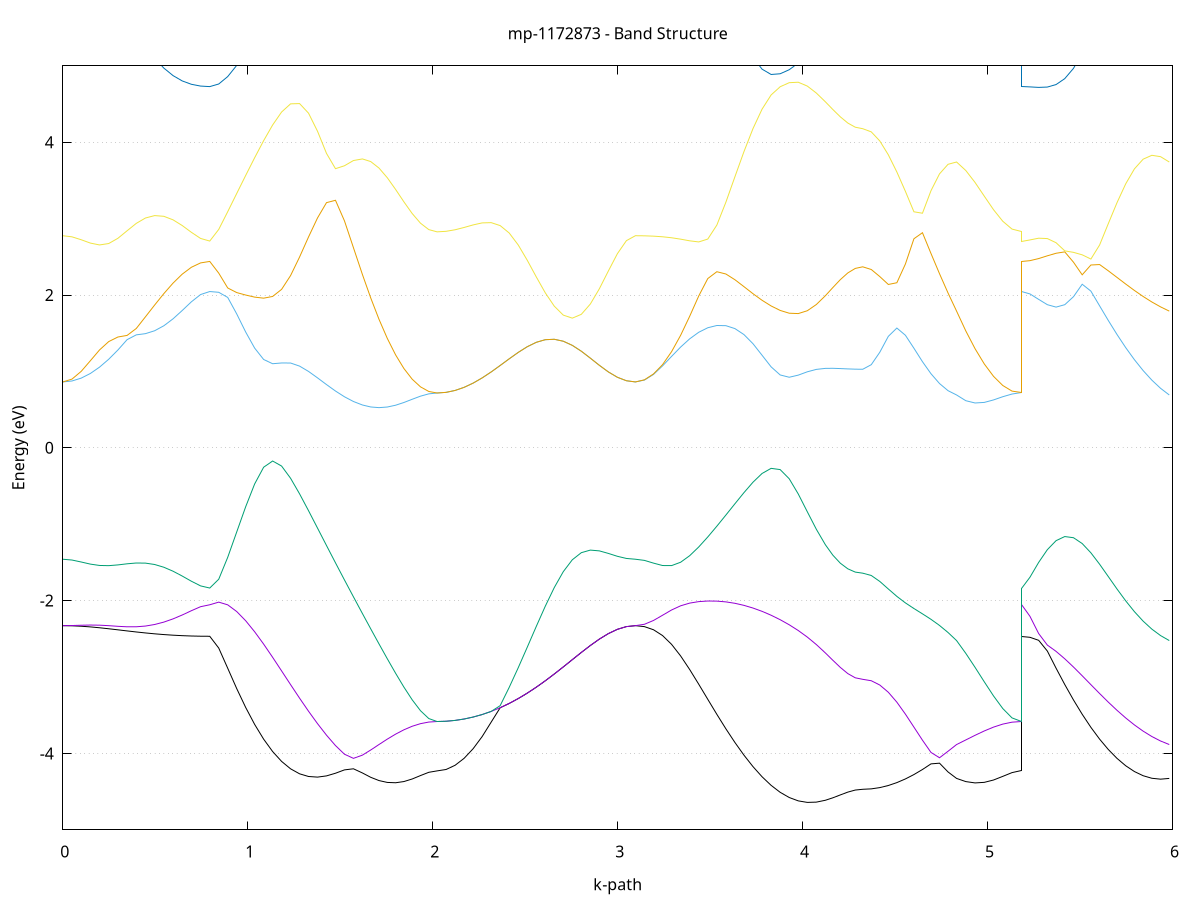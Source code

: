 set title 'mp-1172873 - Band Structure'
set xlabel 'k-path'
set ylabel 'Energy (eV)'
set grid y
set yrange [-5:5]
set terminal png size 800,600
set output 'mp-1172873_bands_gnuplot.png'
plot '-' using 1:2 with lines notitle, '-' using 1:2 with lines notitle, '-' using 1:2 with lines notitle, '-' using 1:2 with lines notitle, '-' using 1:2 with lines notitle, '-' using 1:2 with lines notitle, '-' using 1:2 with lines notitle, '-' using 1:2 with lines notitle, '-' using 1:2 with lines notitle, '-' using 1:2 with lines notitle, '-' using 1:2 with lines notitle, '-' using 1:2 with lines notitle, '-' using 1:2 with lines notitle, '-' using 1:2 with lines notitle, '-' using 1:2 with lines notitle, '-' using 1:2 with lines notitle, '-' using 1:2 with lines notitle, '-' using 1:2 with lines notitle, '-' using 1:2 with lines notitle, '-' using 1:2 with lines notitle, '-' using 1:2 with lines notitle, '-' using 1:2 with lines notitle, '-' using 1:2 with lines notitle, '-' using 1:2 with lines notitle, '-' using 1:2 with lines notitle, '-' using 1:2 with lines notitle, '-' using 1:2 with lines notitle, '-' using 1:2 with lines notitle, '-' using 1:2 with lines notitle, '-' using 1:2 with lines notitle, '-' using 1:2 with lines notitle, '-' using 1:2 with lines notitle, '-' using 1:2 with lines notitle, '-' using 1:2 with lines notitle, '-' using 1:2 with lines notitle, '-' using 1:2 with lines notitle, '-' using 1:2 with lines notitle, '-' using 1:2 with lines notitle, '-' using 1:2 with lines notitle, '-' using 1:2 with lines notitle, '-' using 1:2 with lines notitle, '-' using 1:2 with lines notitle, '-' using 1:2 with lines notitle, '-' using 1:2 with lines notitle, '-' using 1:2 with lines notitle, '-' using 1:2 with lines notitle, '-' using 1:2 with lines notitle, '-' using 1:2 with lines notitle, '-' using 1:2 with lines notitle, '-' using 1:2 with lines notitle, '-' using 1:2 with lines notitle, '-' using 1:2 with lines notitle, '-' using 1:2 with lines notitle, '-' using 1:2 with lines notitle, '-' using 1:2 with lines notitle, '-' using 1:2 with lines notitle, '-' using 1:2 with lines notitle, '-' using 1:2 with lines notitle, '-' using 1:2 with lines notitle, '-' using 1:2 with lines notitle, '-' using 1:2 with lines notitle, '-' using 1:2 with lines notitle, '-' using 1:2 with lines notitle, '-' using 1:2 with lines notitle
0.000000 -24.380481
0.049662 -24.380481
0.099324 -24.380481
0.148985 -24.380481
0.198647 -24.380481
0.248309 -24.380481
0.297971 -24.380481
0.347633 -24.380381
0.397295 -24.380381
0.446956 -24.380381
0.496618 -24.380381
0.546280 -24.380281
0.595942 -24.380281
0.645604 -24.380281
0.695265 -24.380281
0.744927 -24.380281
0.794589 -24.380281
0.794589 -24.380281
0.843145 -24.380381
0.891701 -24.380481
0.940257 -24.380481
0.988814 -24.380581
1.037370 -24.380681
1.085926 -24.380681
1.134482 -24.380781
1.183038 -24.380781
1.231594 -24.380781
1.280150 -24.380881
1.328707 -24.380781
1.377263 -24.380781
1.425819 -24.380781
1.474375 -24.380781
1.522931 -24.380681
1.571487 -24.380681
1.620043 -24.380581
1.620043 -24.380581
1.664901 -24.380581
1.709758 -24.380481
1.754616 -24.380481
1.799473 -24.380381
1.844331 -24.380381
1.889188 -24.380381
1.934046 -24.380281
1.978903 -24.380281
2.023761 -24.380281
2.023761 -24.380281
2.072500 -24.380281
2.121240 -24.380281
2.169979 -24.380281
2.218719 -24.380281
2.267458 -24.380281
2.316197 -24.380281
2.364937 -24.380281
2.413676 -24.380281
2.462416 -24.380281
2.511155 -24.380281
2.559895 -24.380381
2.608634 -24.380381
2.657374 -24.380381
2.706113 -24.380381
2.754853 -24.380381
2.803592 -24.380481
2.852331 -24.380481
2.901071 -24.380481
2.949810 -24.380481
2.998550 -24.380481
3.047289 -24.380481
3.096029 -24.380481
3.096029 -24.380481
3.144948 -24.380481
3.193868 -24.380481
3.242788 -24.380481
3.291707 -24.380481
3.340627 -24.380481
3.389547 -24.380481
3.438466 -24.380481
3.487386 -24.380481
3.536306 -24.380481
3.585225 -24.380581
3.634145 -24.380581
3.683065 -24.380581
3.731984 -24.380581
3.780904 -24.380681
3.829824 -24.380681
3.878743 -24.380781
3.927663 -24.380881
3.976583 -24.380881
4.025502 -24.380981
4.074422 -24.381081
4.123342 -24.381081
4.123342 -24.381081
4.163713 -24.381181
4.204085 -24.381181
4.244457 -24.381181
4.284829 -24.381181
4.325200 -24.381181
4.325200 -24.381181
4.371320 -24.381181
4.417441 -24.381181
4.463561 -24.381181
4.509681 -24.381081
4.555801 -24.380981
4.601921 -24.380981
4.648041 -24.380881
4.694161 -24.380781
4.740281 -24.380681
4.786401 -24.380681
4.832521 -24.380581
4.832521 -24.380581
4.882469 -24.380481
4.932416 -24.380481
4.982363 -24.380381
5.032310 -24.380381
5.082257 -24.380381
5.132204 -24.380281
5.182151 -24.380281
5.182151 -24.380281
5.229233 -24.380281
5.276315 -24.380281
5.323397 -24.380281
5.370479 -24.380281
5.417560 -24.380281
5.464642 -24.380281
5.511724 -24.380281
5.558806 -24.380281
5.605888 -24.380381
5.652970 -24.380381
5.700052 -24.380381
5.747134 -24.380481
5.794216 -24.380481
5.841297 -24.380481
5.888379 -24.380481
5.935461 -24.380581
5.982543 -24.380581
e
0.000000 -24.380481
0.049662 -24.380481
0.099324 -24.380481
0.148985 -24.380481
0.198647 -24.380481
0.248309 -24.380381
0.297971 -24.380381
0.347633 -24.380381
0.397295 -24.380381
0.446956 -24.380281
0.496618 -24.380281
0.546280 -24.380281
0.595942 -24.380281
0.645604 -24.380281
0.695265 -24.380181
0.744927 -24.380181
0.794589 -24.380181
0.794589 -24.380181
0.843145 -24.380181
0.891701 -24.380081
0.940257 -24.379981
0.988814 -24.379881
1.037370 -24.379781
1.085926 -24.379681
1.134482 -24.379681
1.183038 -24.379581
1.231594 -24.379581
1.280150 -24.379581
1.328707 -24.379581
1.377263 -24.379581
1.425819 -24.379581
1.474375 -24.379681
1.522931 -24.379681
1.571487 -24.379781
1.620043 -24.379881
1.620043 -24.379881
1.664901 -24.379881
1.709758 -24.379981
1.754616 -24.380081
1.799473 -24.380181
1.844331 -24.380181
1.889188 -24.380281
1.934046 -24.380281
1.978903 -24.380281
2.023761 -24.380281
2.023761 -24.380281
2.072500 -24.380281
2.121240 -24.380281
2.169979 -24.380281
2.218719 -24.380281
2.267458 -24.380281
2.316197 -24.380281
2.364937 -24.380281
2.413676 -24.380281
2.462416 -24.380281
2.511155 -24.380281
2.559895 -24.380381
2.608634 -24.380381
2.657374 -24.380381
2.706113 -24.380381
2.754853 -24.380381
2.803592 -24.380481
2.852331 -24.380481
2.901071 -24.380481
2.949810 -24.380481
2.998550 -24.380481
3.047289 -24.380481
3.096029 -24.380481
3.096029 -24.380481
3.144948 -24.380481
3.193868 -24.380481
3.242788 -24.380481
3.291707 -24.380381
3.340627 -24.380381
3.389547 -24.380281
3.438466 -24.380281
3.487386 -24.380181
3.536306 -24.380081
3.585225 -24.380081
3.634145 -24.379981
3.683065 -24.379881
3.731984 -24.379781
3.780904 -24.379781
3.829824 -24.379681
3.878743 -24.379581
3.927663 -24.379581
3.976583 -24.379481
4.025502 -24.379381
4.074422 -24.379381
4.123342 -24.379281
4.123342 -24.379281
4.163713 -24.379281
4.204085 -24.379281
4.244457 -24.379281
4.284829 -24.379281
4.325200 -24.379281
4.325200 -24.379281
4.371320 -24.379281
4.417441 -24.379281
4.463561 -24.379281
4.509681 -24.379381
4.555801 -24.379381
4.601921 -24.379481
4.648041 -24.379581
4.694161 -24.379681
4.740281 -24.379781
4.786401 -24.379881
4.832521 -24.379981
4.832521 -24.379981
4.882469 -24.379981
4.932416 -24.380081
4.982363 -24.380181
5.032310 -24.380181
5.082257 -24.380281
5.132204 -24.380281
5.182151 -24.380281
5.182151 -24.380181
5.229233 -24.380181
5.276315 -24.380181
5.323397 -24.380281
5.370479 -24.380181
5.417560 -24.380181
5.464642 -24.380181
5.511724 -24.380081
5.558806 -24.380081
5.605888 -24.380081
5.652970 -24.379981
5.700052 -24.379981
5.747134 -24.379981
5.794216 -24.379981
5.841297 -24.379981
5.888379 -24.379981
5.935461 -24.379981
5.982543 -24.379981
e
0.000000 -24.351281
0.049662 -24.351281
0.099324 -24.351281
0.148985 -24.351281
0.198647 -24.351281
0.248309 -24.351381
0.297971 -24.351381
0.347633 -24.351481
0.397295 -24.351481
0.446956 -24.351581
0.496618 -24.351581
0.546280 -24.351581
0.595942 -24.351681
0.645604 -24.351681
0.695265 -24.351681
0.744927 -24.351781
0.794589 -24.351781
0.794589 -24.351781
0.843145 -24.351781
0.891701 -24.351681
0.940257 -24.351681
0.988814 -24.351681
1.037370 -24.351681
1.085926 -24.351681
1.134482 -24.351781
1.183038 -24.351781
1.231594 -24.351981
1.280150 -24.352081
1.328707 -24.352281
1.377263 -24.352381
1.425819 -24.352581
1.474375 -24.352781
1.522931 -24.353081
1.571487 -24.353281
1.620043 -24.353481
1.620043 -24.353481
1.664901 -24.353681
1.709758 -24.353881
1.754616 -24.353981
1.799473 -24.354181
1.844331 -24.354281
1.889188 -24.354381
1.934046 -24.354481
1.978903 -24.354481
2.023761 -24.354481
2.023761 -24.354481
2.072500 -24.354481
2.121240 -24.354481
2.169979 -24.354281
2.218719 -24.354181
2.267458 -24.353981
2.316197 -24.353681
2.364937 -24.353481
2.413676 -24.353181
2.462416 -24.352881
2.511155 -24.352581
2.559895 -24.352181
2.608634 -24.351881
2.657374 -24.351581
2.706113 -24.351281
2.754853 -24.350981
2.803592 -24.350781
2.852331 -24.350881
2.901071 -24.350981
2.949810 -24.351081
2.998550 -24.351181
3.047289 -24.351181
3.096029 -24.351281
3.096029 -24.351281
3.144948 -24.351181
3.193868 -24.351181
3.242788 -24.351181
3.291707 -24.351181
3.340627 -24.351181
3.389547 -24.351181
3.438466 -24.351181
3.487386 -24.351181
3.536306 -24.351181
3.585225 -24.351281
3.634145 -24.351281
3.683065 -24.351381
3.731984 -24.351481
3.780904 -24.351581
3.829824 -24.351781
3.878743 -24.351881
3.927663 -24.352081
3.976583 -24.352181
4.025502 -24.352281
4.074422 -24.352381
4.123342 -24.352481
4.123342 -24.352481
4.163713 -24.352581
4.204085 -24.352581
4.244457 -24.352681
4.284829 -24.352681
4.325200 -24.352681
4.325200 -24.352681
4.371320 -24.352681
4.417441 -24.352681
4.463561 -24.352781
4.509681 -24.352781
4.555801 -24.352881
4.601921 -24.352981
4.648041 -24.353181
4.694161 -24.353281
4.740281 -24.353381
4.786401 -24.353581
4.832521 -24.353681
4.832521 -24.353681
4.882469 -24.353881
4.932416 -24.354081
4.982363 -24.354281
5.032310 -24.354381
5.082257 -24.354481
5.132204 -24.354481
5.182151 -24.354481
5.182151 -24.351781
5.229233 -24.351681
5.276315 -24.351681
5.323397 -24.351581
5.370479 -24.351381
5.417560 -24.351581
5.464642 -24.351681
5.511724 -24.351881
5.558806 -24.352081
5.605888 -24.352281
5.652970 -24.352481
5.700052 -24.352681
5.747134 -24.352881
5.794216 -24.353081
5.841297 -24.353281
5.888379 -24.353481
5.935461 -24.353581
5.982543 -24.353681
e
0.000000 -24.351281
0.049662 -24.351181
0.099324 -24.351181
0.148985 -24.351081
0.198647 -24.350981
0.248309 -24.350881
0.297971 -24.350781
0.347633 -24.350781
0.397295 -24.350781
0.446956 -24.350881
0.496618 -24.350881
0.546280 -24.350981
0.595942 -24.351081
0.645604 -24.351081
0.695265 -24.351181
0.744927 -24.351181
0.794589 -24.351181
0.794589 -24.351181
0.843145 -24.351181
0.891701 -24.351181
0.940257 -24.351181
0.988814 -24.351181
1.037370 -24.351181
1.085926 -24.351081
1.134482 -24.350981
1.183038 -24.350781
1.231594 -24.350681
1.280150 -24.350481
1.328707 -24.350281
1.377263 -24.350081
1.425819 -24.349881
1.474375 -24.349581
1.522931 -24.349381
1.571487 -24.349181
1.620043 -24.348981
1.620043 -24.348981
1.664901 -24.348781
1.709758 -24.348581
1.754616 -24.348381
1.799473 -24.348281
1.844331 -24.348181
1.889188 -24.348081
1.934046 -24.347981
1.978903 -24.347981
2.023761 -24.347981
2.023761 -24.347981
2.072500 -24.347981
2.121240 -24.347981
2.169979 -24.348081
2.218719 -24.348281
2.267458 -24.348381
2.316197 -24.348581
2.364937 -24.348781
2.413676 -24.348981
2.462416 -24.349181
2.511155 -24.349481
2.559895 -24.349681
2.608634 -24.349881
2.657374 -24.350081
2.706113 -24.350381
2.754853 -24.350581
2.803592 -24.350681
2.852331 -24.350881
2.901071 -24.350981
2.949810 -24.351081
2.998550 -24.351181
3.047289 -24.351181
3.096029 -24.351281
3.096029 -24.351281
3.144948 -24.351181
3.193868 -24.351181
3.242788 -24.351181
3.291707 -24.351081
3.340627 -24.350981
3.389547 -24.350881
3.438466 -24.350881
3.487386 -24.350781
3.536306 -24.350681
3.585225 -24.350681
3.634145 -24.350681
3.683065 -24.350681
3.731984 -24.350681
3.780904 -24.350581
3.829824 -24.350581
3.878743 -24.350581
3.927663 -24.350581
3.976583 -24.350581
4.025502 -24.350481
4.074422 -24.350481
4.123342 -24.350481
4.123342 -24.350481
4.163713 -24.350481
4.204085 -24.350481
4.244457 -24.350481
4.284829 -24.350381
4.325200 -24.350381
4.325200 -24.350381
4.371320 -24.350381
4.417441 -24.350381
4.463561 -24.350281
4.509681 -24.350181
4.555801 -24.350081
4.601921 -24.349881
4.648041 -24.349681
4.694161 -24.349381
4.740281 -24.349181
4.786401 -24.348981
4.832521 -24.348681
4.832521 -24.348681
4.882469 -24.348481
4.932416 -24.348381
4.982363 -24.348181
5.032310 -24.348081
5.082257 -24.347981
5.132204 -24.347981
5.182151 -24.347981
5.182151 -24.351181
5.229233 -24.351181
5.276315 -24.351281
5.323397 -24.351281
5.370479 -24.351381
5.417560 -24.351181
5.464642 -24.350981
5.511724 -24.350781
5.558806 -24.350481
5.605888 -24.350181
5.652970 -24.349881
5.700052 -24.349581
5.747134 -24.349281
5.794216 -24.349081
5.841297 -24.348781
5.888379 -24.348681
5.935461 -24.348681
5.982543 -24.348681
e
0.000000 -24.349981
0.049662 -24.349981
0.099324 -24.349981
0.148985 -24.350081
0.198647 -24.350081
0.248309 -24.350081
0.297971 -24.350081
0.347633 -24.349881
0.397295 -24.349681
0.446956 -24.349481
0.496618 -24.349281
0.546280 -24.349081
0.595942 -24.348881
0.645604 -24.348681
0.695265 -24.348581
0.744927 -24.348581
0.794589 -24.348481
0.794589 -24.348481
0.843145 -24.348481
0.891701 -24.348481
0.940257 -24.348481
0.988814 -24.348481
1.037370 -24.348481
1.085926 -24.348481
1.134482 -24.348481
1.183038 -24.348481
1.231594 -24.348481
1.280150 -24.348481
1.328707 -24.348381
1.377263 -24.348381
1.425819 -24.348281
1.474375 -24.348281
1.522931 -24.348281
1.571487 -24.348181
1.620043 -24.348181
1.620043 -24.348181
1.664901 -24.348081
1.709758 -24.348081
1.754616 -24.348081
1.799473 -24.347981
1.844331 -24.347981
1.889188 -24.347981
1.934046 -24.347981
1.978903 -24.347981
2.023761 -24.347981
2.023761 -24.347981
2.072500 -24.347981
2.121240 -24.347981
2.169979 -24.348081
2.218719 -24.348181
2.267458 -24.348381
2.316197 -24.348581
2.364937 -24.348781
2.413676 -24.348981
2.462416 -24.349181
2.511155 -24.349481
2.559895 -24.349681
2.608634 -24.349881
2.657374 -24.350081
2.706113 -24.350381
2.754853 -24.350581
2.803592 -24.350681
2.852331 -24.350481
2.901071 -24.350381
2.949810 -24.350181
2.998550 -24.350081
3.047289 -24.349981
3.096029 -24.349981
3.096029 -24.349981
3.144948 -24.349981
3.193868 -24.349981
3.242788 -24.349981
3.291707 -24.350081
3.340627 -24.350081
3.389547 -24.350081
3.438466 -24.350081
3.487386 -24.350081
3.536306 -24.349981
3.585225 -24.349881
3.634145 -24.349681
3.683065 -24.349481
3.731984 -24.349281
3.780904 -24.349081
3.829824 -24.348881
3.878743 -24.348681
3.927663 -24.348481
3.976583 -24.348281
4.025502 -24.348081
4.074422 -24.347981
4.123342 -24.347881
4.123342 -24.347881
4.163713 -24.347781
4.204085 -24.347681
4.244457 -24.347581
4.284829 -24.347581
4.325200 -24.347581
4.325200 -24.347581
4.371320 -24.347581
4.417441 -24.347581
4.463561 -24.347581
4.509681 -24.347681
4.555801 -24.347681
4.601921 -24.347781
4.648041 -24.347881
4.694161 -24.347881
4.740281 -24.347981
4.786401 -24.348081
4.832521 -24.348081
4.832521 -24.348081
4.882469 -24.348081
4.932416 -24.348081
4.982363 -24.347981
5.032310 -24.347981
5.082257 -24.347981
5.132204 -24.347981
5.182151 -24.347981
5.182151 -24.348481
5.229233 -24.348481
5.276315 -24.348481
5.323397 -24.348581
5.370479 -24.348581
5.417560 -24.348581
5.464642 -24.348581
5.511724 -24.348581
5.558806 -24.348581
5.605888 -24.348581
5.652970 -24.348581
5.700052 -24.348581
5.747134 -24.348581
5.794216 -24.348581
5.841297 -24.348681
5.888379 -24.348481
5.935461 -24.348281
5.982543 -24.348081
e
0.000000 -12.792781
0.049662 -12.786481
0.099324 -12.767681
0.148985 -12.736681
0.198647 -12.693781
0.248309 -12.639781
0.297971 -12.575681
0.347633 -12.502581
0.397295 -12.422181
0.446956 -12.336681
0.496618 -12.248781
0.546280 -12.161881
0.595942 -12.080281
0.645604 -12.008881
0.695265 -11.952681
0.744927 -11.916681
0.794589 -11.904181
0.794589 -11.904181
0.843145 -11.898781
0.891701 -11.882381
0.940257 -11.855281
0.988814 -11.818081
1.037370 -11.771281
1.085926 -11.715681
1.134482 -11.652581
1.183038 -11.583181
1.231594 -11.509381
1.280150 -11.433081
1.328707 -11.356481
1.377263 -11.282381
1.425819 -11.213281
1.474375 -11.151681
1.522931 -11.099381
1.571487 -11.057681
1.620043 -11.026781
1.620043 -11.026781
1.664901 -11.007281
1.709758 -10.995181
1.754616 -10.988981
1.799473 -10.987081
1.844331 -10.987981
1.889188 -10.990181
1.934046 -10.992581
1.978903 -10.994381
2.023761 -10.994981
2.023761 -10.994981
2.072500 -11.010181
2.121240 -11.054581
2.169979 -11.124981
2.218719 -11.216681
2.267458 -11.324781
2.316197 -11.444181
2.364937 -11.570681
2.413676 -11.700181
2.462416 -11.829781
2.511155 -11.956781
2.559895 -12.078981
2.608634 -12.194881
2.657374 -12.302781
2.706113 -12.401881
2.754853 -12.490981
2.803592 -12.569581
2.852331 -12.636881
2.901071 -12.692581
2.949810 -12.736281
2.998550 -12.767581
3.047289 -12.786481
3.096029 -12.792781
3.096029 -12.792781
3.144948 -12.786781
3.193868 -12.768681
3.242788 -12.738681
3.291707 -12.697081
3.340627 -12.644381
3.389547 -12.581081
3.438466 -12.507781
3.487386 -12.425481
3.536306 -12.335281
3.585225 -12.238481
3.634145 -12.136581
3.683065 -12.031381
3.731984 -11.924981
3.780904 -11.819581
3.829824 -11.717581
3.878743 -11.621281
3.927663 -11.533081
3.976583 -11.454781
4.025502 -11.387681
4.074422 -11.332281
4.123342 -11.288481
4.123342 -11.288481
4.163713 -11.260681
4.204085 -11.239781
4.244457 -11.225381
4.284829 -11.216981
4.325200 -11.214181
4.325200 -11.214181
4.371320 -11.210981
4.417441 -11.201581
4.463561 -11.186381
4.509681 -11.165981
4.555801 -11.141581
4.601921 -11.114381
4.648041 -11.086181
4.694161 -11.058881
4.740281 -11.034881
4.786401 -11.016681
4.832521 -11.006681
4.832521 -11.006681
4.882469 -10.993581
4.932416 -10.988081
4.982363 -10.987381
5.032310 -10.989381
5.082257 -10.992081
5.132204 -10.994181
5.182151 -10.994981
5.182151 -11.904181
5.229233 -11.899081
5.276315 -11.883481
5.323397 -11.857881
5.370479 -11.822381
5.417560 -11.777481
5.464642 -11.723881
5.511724 -11.662381
5.558806 -11.593881
5.605888 -11.519781
5.652970 -11.441681
5.700052 -11.361581
5.747134 -11.281881
5.794216 -11.205681
5.841297 -11.136081
5.888379 -11.077181
5.935461 -11.032781
5.982543 -11.006681
e
0.000000 -5.868081
0.049662 -5.894381
0.099324 -5.971581
0.148985 -6.094881
0.198647 -6.257481
0.248309 -6.450981
0.297971 -6.666681
0.347633 -6.896081
0.397295 -7.130981
0.446956 -7.363681
0.496618 -7.586881
0.546280 -7.793581
0.595942 -7.976681
0.645604 -8.129081
0.695265 -8.244181
0.744927 -8.316081
0.794589 -8.340481
0.794589 -8.340481
0.843145 -8.341281
0.891701 -8.343981
0.940257 -8.348581
0.988814 -8.355781
1.037370 -8.365681
1.085926 -8.378681
1.134482 -8.394681
1.183038 -8.412981
1.231594 -8.432381
1.280150 -8.450881
1.328707 -8.465781
1.377263 -8.473881
1.425819 -8.471981
1.474375 -8.456981
1.522931 -8.426881
1.571487 -8.380681
1.620043 -8.319181
1.620043 -8.319181
1.664901 -8.250981
1.709758 -8.174981
1.754616 -8.095181
1.799473 -8.016281
1.844331 -7.943181
1.889188 -7.880481
1.934046 -7.832481
1.978903 -7.802181
2.023761 -7.791881
2.023761 -7.791881
2.072500 -7.778981
2.121240 -7.741381
2.169979 -7.681981
2.218719 -7.604481
2.267458 -7.513181
2.316197 -7.411581
2.364937 -7.302681
2.413676 -7.188681
2.462416 -7.071181
2.511155 -6.951181
2.559895 -6.829781
2.608634 -6.707881
2.657374 -6.586481
2.706113 -6.466881
2.754853 -6.350781
2.803592 -6.240481
2.852331 -6.138581
2.901071 -6.048281
2.949810 -5.972881
2.998550 -5.915881
3.047289 -5.880281
3.096029 -5.868081
3.096029 -5.868081
3.144948 -5.896881
3.193868 -5.979781
3.242788 -6.108181
3.291707 -6.271081
3.340627 -6.457581
3.389547 -6.658181
3.438466 -6.865081
3.487386 -7.072281
3.536306 -7.275081
3.585225 -7.469581
3.634145 -7.652781
3.683065 -7.822281
3.731984 -7.975881
3.780904 -8.112081
3.829824 -8.229481
3.878743 -8.327481
3.927663 -8.406081
3.976583 -8.465781
4.025502 -8.508281
4.074422 -8.535881
4.123342 -8.551781
4.123342 -8.551781
4.163713 -8.558481
4.204085 -8.561381
4.244457 -8.562181
4.284829 -8.562081
4.325200 -8.561981
4.325200 -8.561981
4.371320 -8.558881
4.417441 -8.549581
4.463561 -8.534281
4.509681 -8.513381
4.555801 -8.487181
4.601921 -8.455981
4.648041 -8.420281
4.694161 -8.380281
4.740281 -8.335681
4.786401 -8.286281
4.832521 -8.231181
4.832521 -8.231181
4.882469 -8.147881
4.932416 -8.060081
4.982363 -7.975181
5.032310 -7.900381
5.082257 -7.841881
5.132204 -7.804681
5.182151 -7.791881
5.182151 -8.340481
5.229233 -8.338881
5.276315 -8.334181
5.323397 -8.326781
5.370479 -8.316981
5.417560 -8.305681
5.464642 -8.293581
5.511724 -8.281681
5.558806 -8.270981
5.605888 -8.262381
5.652970 -8.256581
5.700052 -8.253881
5.747134 -8.254181
5.794216 -8.256281
5.841297 -8.258281
5.888379 -8.257281
5.935461 -8.249481
5.982543 -8.231181
e
0.000000 -2.327981
0.049662 -2.329881
0.099324 -2.335481
0.148985 -2.344181
0.198647 -2.355481
0.248309 -2.368581
0.297971 -2.382581
0.347633 -2.396781
0.397295 -2.410581
0.446956 -2.423281
0.496618 -2.434781
0.546280 -2.444581
0.595942 -2.452681
0.645604 -2.458881
0.695265 -2.463381
0.744927 -2.466081
0.794589 -2.466981
0.794589 -2.466981
0.843145 -2.621181
0.891701 -2.885181
0.940257 -3.151081
0.988814 -3.398581
1.037370 -3.620681
1.085926 -3.813781
1.134482 -3.975581
1.183038 -4.104981
1.231594 -4.201981
1.280150 -4.267281
1.328707 -4.302481
1.377263 -4.310481
1.425819 -4.294581
1.474375 -4.259881
1.522931 -4.215981
1.571487 -4.201581
1.620043 -4.256281
1.620043 -4.256281
1.664901 -4.313081
1.709758 -4.355881
1.754616 -4.380181
1.799473 -4.384481
1.844331 -4.368681
1.889188 -4.335181
1.934046 -4.290281
1.978903 -4.247681
2.023761 -4.229181
2.023761 -4.229181
2.072500 -4.210681
2.121240 -4.155481
2.169979 -4.064281
2.218719 -3.938381
2.267458 -3.779581
2.316197 -3.590681
2.364937 -3.402081
2.413676 -3.345981
2.462416 -3.282381
2.511155 -3.211481
2.559895 -3.133781
2.608634 -3.049881
2.657374 -2.960781
2.706113 -2.867981
2.754853 -2.773081
2.803592 -2.678681
2.852331 -2.587781
2.901071 -2.504081
2.949810 -2.431981
2.998550 -2.375981
3.047289 -2.340281
3.096029 -2.327981
3.096029 -2.327981
3.144948 -2.340681
3.193868 -2.381481
3.242788 -2.457481
3.291707 -2.573081
3.340627 -2.724781
3.389547 -2.902381
3.438466 -3.094681
3.487386 -3.292381
3.536306 -3.488581
3.585225 -3.678181
3.634145 -3.857581
3.683065 -4.023581
3.731984 -4.173781
3.780904 -4.306081
3.829824 -4.418581
3.878743 -4.509581
3.927663 -4.577581
3.976583 -4.621681
4.025502 -4.641581
4.074422 -4.637981
4.123342 -4.613581
4.123342 -4.613581
4.163713 -4.581381
4.204085 -4.543581
4.244457 -4.506981
4.284829 -4.479981
4.325200 -4.469981
4.325200 -4.469981
4.371320 -4.464481
4.417441 -4.447881
4.463561 -4.420481
4.509681 -4.382581
4.555801 -4.334581
4.601921 -4.277181
4.648041 -4.211081
4.694161 -4.137381
4.740281 -4.128181
4.786401 -4.243081
4.832521 -4.327681
4.832521 -4.327681
4.882469 -4.369281
4.932416 -4.386581
4.982363 -4.379181
5.032310 -4.348581
5.082257 -4.300881
5.132204 -4.251781
5.182151 -4.229181
5.182151 -2.466981
5.229233 -2.480381
5.276315 -2.519781
5.323397 -2.660681
5.370479 -2.884581
5.417560 -3.098781
5.464642 -3.300481
5.511724 -3.487781
5.558806 -3.659181
5.605888 -3.813381
5.652970 -3.949181
5.700052 -4.065681
5.747134 -4.162081
5.794216 -4.237781
5.841297 -4.292381
5.888379 -4.325681
5.935461 -4.337481
5.982543 -4.327681
e
0.000000 -2.327981
0.049662 -2.326281
0.099324 -2.322481
0.148985 -2.319881
0.198647 -2.321581
0.248309 -2.328081
0.297971 -2.336581
0.347633 -2.342781
0.397295 -2.342581
0.446956 -2.333081
0.496618 -2.312781
0.546280 -2.281381
0.595942 -2.239381
0.645604 -2.188481
0.695265 -2.132281
0.744927 -2.079781
0.794589 -2.054581
0.794589 -2.054581
0.843145 -2.019881
0.891701 -2.055381
0.940257 -2.142981
0.988814 -2.263481
1.037370 -2.407981
1.085926 -2.569581
1.134482 -2.742081
1.183038 -2.920381
1.231594 -3.099881
1.280150 -3.276881
1.328707 -3.448181
1.377263 -3.610681
1.425819 -3.761581
1.474375 -3.897581
1.522931 -4.010781
1.571487 -4.064981
1.620043 -4.022781
1.620043 -4.022781
1.664901 -3.955681
1.709758 -3.883681
1.754616 -3.813181
1.799473 -3.748081
1.844331 -3.691281
1.889188 -3.644881
1.934046 -3.610781
1.978903 -3.589881
2.023761 -3.582781
2.023761 -3.582781
2.072500 -3.579181
2.121240 -3.568281
2.169979 -3.550081
2.218719 -3.524381
2.267458 -3.491281
2.316197 -3.450481
2.364937 -3.402081
2.413676 -3.345981
2.462416 -3.282381
2.511155 -3.211481
2.559895 -3.133781
2.608634 -3.049881
2.657374 -2.960781
2.706113 -2.867981
2.754853 -2.773081
2.803592 -2.678681
2.852331 -2.587781
2.901071 -2.504081
2.949810 -2.431981
2.998550 -2.375981
3.047289 -2.340281
3.096029 -2.327981
3.096029 -2.327981
3.144948 -2.309781
3.193868 -2.259981
3.242788 -2.191681
3.291707 -2.122581
3.340627 -2.067981
3.389547 -2.032681
3.438466 -2.013281
3.487386 -2.005381
3.536306 -2.006781
3.585225 -2.016781
3.634145 -2.035281
3.683065 -2.062281
3.731984 -2.097481
3.780904 -2.140681
3.829824 -2.191581
3.878743 -2.249981
3.927663 -2.316381
3.976583 -2.391681
4.025502 -2.477581
4.074422 -2.575681
4.123342 -2.685581
4.123342 -2.685581
4.163713 -2.781481
4.204085 -2.874881
4.244457 -2.955381
4.284829 -3.010581
4.325200 -3.030381
4.325200 -3.030381
4.371320 -3.048981
4.417441 -3.105281
4.463561 -3.199881
4.509681 -3.329681
4.555801 -3.485981
4.601921 -3.656081
4.648041 -3.826981
4.694161 -3.987281
4.740281 -4.057281
4.786401 -3.972181
4.832521 -3.884181
4.832521 -3.884181
4.882469 -3.823981
4.932416 -3.763481
4.982363 -3.706281
5.032310 -3.656081
5.082257 -3.616681
5.132204 -3.591481
5.182151 -3.582781
5.182151 -2.054581
5.229233 -2.205381
5.276315 -2.431081
5.323397 -2.582481
5.370479 -2.664681
5.417560 -2.761881
5.464642 -2.869581
5.511724 -2.983681
5.558806 -3.100381
5.605888 -3.216381
5.652970 -3.329181
5.700052 -3.436381
5.747134 -3.536381
5.794216 -3.627581
5.841297 -3.708881
5.888379 -3.779181
5.935461 -3.837781
5.982543 -3.884181
e
0.000000 -1.458381
0.049662 -1.468881
0.099324 -1.494481
0.148985 -1.522181
0.198647 -1.539881
0.248309 -1.542481
0.297971 -1.532681
0.347633 -1.518181
0.397295 -1.507781
0.446956 -1.509281
0.496618 -1.527281
0.546280 -1.563181
0.595942 -1.614981
0.645604 -1.678381
0.695265 -1.746381
0.744927 -1.807281
0.794589 -1.835481
0.794589 -1.835481
0.843145 -1.720181
0.891701 -1.433481
0.940257 -1.102281
0.988814 -0.771481
1.037370 -0.472981
1.085926 -0.254081
1.134482 -0.172581
1.183038 -0.238681
1.231594 -0.398581
1.280150 -0.602081
1.328707 -0.823281
1.377263 -1.050681
1.425819 -1.278781
1.474375 -1.505281
1.522931 -1.729281
1.571487 -1.950581
1.620043 -2.169381
1.620043 -2.169381
1.664901 -2.369381
1.709758 -2.567081
1.754616 -2.761681
1.799473 -2.951181
1.844331 -3.132081
1.889188 -3.298781
1.934046 -3.441581
1.978903 -3.544081
2.023761 -3.582781
2.023761 -3.582781
2.072500 -3.579181
2.121240 -3.568281
2.169979 -3.550081
2.218719 -3.524381
2.267458 -3.491281
2.316197 -3.450481
2.364937 -3.374681
2.413676 -3.135781
2.462416 -2.879081
2.511155 -2.610881
2.559895 -2.338981
2.608634 -2.073981
2.657374 -1.829181
2.706113 -1.620981
2.754853 -1.465581
2.803592 -1.372581
2.852331 -1.338881
2.901071 -1.348981
2.949810 -1.382281
2.998550 -1.419981
3.047289 -1.448081
3.096029 -1.458381
3.096029 -1.458381
3.144948 -1.473581
3.193868 -1.509281
3.242788 -1.540781
3.291707 -1.541781
3.340627 -1.497681
3.389547 -1.411981
3.438466 -1.297781
3.487386 -1.166781
3.536306 -1.026081
3.585225 -0.880081
3.634145 -0.732081
3.683065 -0.586181
3.731984 -0.449581
3.780904 -0.335481
3.829824 -0.268681
3.878743 -0.284981
3.927663 -0.404981
3.976583 -0.604181
4.025502 -0.836981
4.074422 -1.066681
4.123342 -1.269181
4.123342 -1.269181
4.163713 -1.405581
4.204085 -1.510481
4.244457 -1.583781
4.284829 -1.626781
4.325200 -1.640881
4.325200 -1.640881
4.371320 -1.671181
4.417441 -1.749181
4.463561 -1.847981
4.509681 -1.944781
4.555801 -2.029781
4.601921 -2.103881
4.648041 -2.173281
4.694161 -2.245081
4.740281 -2.325281
4.786401 -2.417681
4.832521 -2.523281
4.832521 -2.523281
4.882469 -2.690881
4.932416 -2.873681
4.982363 -3.063081
5.032310 -3.247781
5.082257 -3.412681
5.132204 -3.535281
5.182151 -3.582781
5.182151 -1.835481
5.229233 -1.694181
5.276315 -1.500081
5.323397 -1.333081
5.370479 -1.215181
5.417560 -1.161481
5.464642 -1.176681
5.511724 -1.252981
5.558806 -1.374481
5.605888 -1.523681
5.652970 -1.685481
5.700052 -1.848281
5.747134 -2.003481
5.794216 -2.144981
5.841297 -2.268981
5.888379 -2.373381
5.935461 -2.457881
5.982543 -2.523281
e
0.000000 0.862519
0.049662 0.875019
0.099324 0.912219
0.148985 0.973119
0.198647 1.056319
0.248309 1.159619
0.297971 1.280519
0.347633 1.416019
0.397295 1.478819
0.446956 1.494619
0.496618 1.532519
0.546280 1.597719
0.595942 1.688419
0.645604 1.797519
0.695265 1.911419
0.744927 2.006419
0.794589 2.045919
0.794589 2.045919
0.843145 2.036019
0.891701 1.968919
0.940257 1.753419
0.988814 1.516019
1.037370 1.305519
1.085926 1.156519
1.134482 1.101019
1.183038 1.110719
1.231594 1.110219
1.280150 1.069819
1.328707 1.000119
1.377263 0.915819
1.425819 0.827919
1.474375 0.743619
1.522931 0.668419
1.571487 0.606419
1.620043 0.560719
1.620043 0.560719
1.664901 0.534919
1.709758 0.526119
1.754616 0.534219
1.799473 0.557719
1.844331 0.593319
1.889188 0.635619
1.934046 0.676419
1.978903 0.706519
2.023761 0.717719
2.023761 0.717719
2.072500 0.726119
2.121240 0.751119
2.169979 0.791919
2.218719 0.847219
2.267458 0.915319
2.316197 0.993319
2.364937 1.078119
2.413676 1.165119
2.462416 1.249019
2.511155 1.323419
2.559895 1.381219
2.608634 1.415519
2.657374 1.421019
2.706113 1.395619
2.754853 1.341419
2.803592 1.264619
2.852331 1.174019
2.901071 1.080219
2.949810 0.993519
2.998550 0.923619
3.047289 0.878219
3.096029 0.862519
3.096029 0.862519
3.144948 0.887319
3.193868 0.960919
3.242788 1.072719
3.291707 1.197119
3.340627 1.319119
3.389547 1.426919
3.438466 1.512719
3.487386 1.571819
3.536306 1.601419
3.585225 1.599019
3.634145 1.560819
3.683065 1.482319
3.731984 1.362319
3.780904 1.211619
3.829824 1.060019
3.878743 0.954019
3.927663 0.923919
3.976583 0.951619
4.025502 0.995319
4.074422 1.026819
4.123342 1.040019
4.123342 1.040019
4.163713 1.040919
4.204085 1.037519
4.244457 1.033119
4.284829 1.029619
4.325200 1.028319
4.325200 1.028319
4.371320 1.088519
4.417441 1.251319
4.463561 1.459419
4.509681 1.568019
4.555801 1.473719
4.601921 1.303619
4.648041 1.127919
4.694161 0.970119
4.740281 0.841619
4.786401 0.748219
4.832521 0.691919
4.832521 0.691919
4.882469 0.616819
4.932416 0.587119
4.982363 0.594519
5.032310 0.626919
5.082257 0.669019
5.132204 0.704019
5.182151 0.717719
5.182151 2.045919
5.229233 2.014719
5.276315 1.943319
5.323397 1.873719
5.370479 1.842219
5.417560 1.873719
5.464642 1.978319
5.511724 2.141419
5.558806 2.051219
5.605888 1.858419
5.652970 1.666919
5.700052 1.483419
5.747134 1.311519
5.794216 1.153519
5.841297 1.011219
5.888379 0.886119
5.935461 0.779219
5.982543 0.691919
e
0.000000 0.862519
0.049662 0.899519
0.099324 1.000619
0.148985 1.139719
0.198647 1.281319
0.248309 1.390719
0.297971 1.450619
0.347633 1.471619
0.397295 1.562319
0.446956 1.715219
0.496618 1.869319
0.546280 2.018519
0.595942 2.155719
0.645604 2.273219
0.695265 2.363619
0.744927 2.420619
0.794589 2.440019
0.794589 2.440019
0.843145 2.287019
0.891701 2.092819
0.940257 2.032419
0.988814 2.000219
1.037370 1.972919
1.085926 1.959119
1.134482 1.981519
1.183038 2.074319
1.231594 2.254819
1.280150 2.497419
1.328707 2.760419
1.377263 3.009519
1.425819 3.209619
1.474375 3.240519
1.522931 2.971119
1.571487 2.619719
1.620043 2.268819
1.620043 2.268819
1.664901 1.962619
1.709758 1.682019
1.754616 1.432119
1.799473 1.216719
1.844331 1.038319
1.889188 0.898419
1.934046 0.798119
1.978903 0.737819
2.023761 0.717719
2.023761 0.717719
2.072500 0.726119
2.121240 0.751119
2.169979 0.791919
2.218719 0.847219
2.267458 0.915319
2.316197 0.993319
2.364937 1.078119
2.413676 1.165119
2.462416 1.249019
2.511155 1.323419
2.559895 1.381219
2.608634 1.415519
2.657374 1.421019
2.706113 1.395619
2.754853 1.341419
2.803592 1.264619
2.852331 1.174019
2.901071 1.080219
2.949810 0.993619
2.998550 0.923619
3.047289 0.878219
3.096029 0.862519
3.096029 0.862519
3.144948 0.890219
3.193868 0.967619
3.242788 1.088919
3.291707 1.259219
3.340627 1.473319
3.389547 1.722319
3.438466 1.987719
3.487386 2.215819
3.536306 2.305419
3.585225 2.275519
3.634145 2.200419
3.683065 2.109719
3.731984 2.017219
3.780904 1.931419
3.829824 1.857219
3.878743 1.798619
3.927663 1.762219
3.976583 1.757419
4.025502 1.794619
4.074422 1.876319
4.123342 1.991719
4.123342 1.991719
4.163713 2.098419
4.204085 2.201919
4.244457 2.289419
4.284829 2.348619
4.325200 2.369619
4.325200 2.369619
4.371320 2.334419
4.417441 2.241719
4.463561 2.138519
4.509681 2.161119
4.555801 2.405719
4.601921 2.736819
4.648041 2.816219
4.694161 2.544119
4.740281 2.279319
4.786401 2.026519
4.832521 1.789719
4.832521 1.789719
4.882469 1.530119
4.932416 1.297819
4.982363 1.098119
5.032310 0.936019
5.082257 0.816219
5.132204 0.742519
5.182151 0.717719
5.182151 2.440019
5.229233 2.450119
5.276315 2.477419
5.323397 2.513719
5.370479 2.547019
5.417560 2.565019
5.464642 2.430019
5.511724 2.264819
5.558806 2.393219
5.605888 2.399319
5.652970 2.317319
5.700052 2.230719
5.747134 2.143819
5.794216 2.059919
5.841297 1.981119
5.888379 1.909219
5.935461 1.845219
5.982543 1.789719
e
0.000000 2.776719
0.049662 2.762019
0.099324 2.724119
0.148985 2.680419
0.198647 2.655819
0.248309 2.674319
0.297971 2.742819
0.347633 2.841319
0.397295 2.938119
0.446956 3.008519
0.496618 3.040119
0.546280 3.030819
0.595942 2.984719
0.645604 2.910219
0.695265 2.821219
0.744927 2.741219
0.794589 2.706719
0.794589 2.706719
0.843145 2.859019
0.891701 3.091219
0.940257 3.328919
0.988814 3.565319
1.037370 3.797619
1.085926 4.020819
1.134482 4.225719
1.183038 4.396019
1.231594 4.502919
1.280150 4.506419
1.328707 4.380719
1.377263 4.144519
1.425819 3.854219
1.474375 3.654119
1.522931 3.692519
1.571487 3.760819
1.620043 3.781919
1.620043 3.781919
1.664901 3.747419
1.709758 3.662119
1.754616 3.535419
1.799473 3.382319
1.844331 3.220119
1.889188 3.067119
1.934046 2.940619
1.978903 2.856719
2.023761 2.827219
2.023761 2.827219
2.072500 2.834319
2.121240 2.854619
2.169979 2.884719
2.218719 2.918119
2.267458 2.944419
2.316197 2.947819
2.364937 2.909019
2.413676 2.812119
2.462416 2.655719
2.511155 2.455919
2.559895 2.238219
2.608634 2.029419
2.657374 1.854419
2.706113 1.737119
2.754853 1.697719
2.803592 1.747519
2.852331 1.882319
2.901071 2.081919
2.949810 2.314819
2.998550 2.541119
3.047289 2.711819
3.096029 2.776719
3.096029 2.776719
3.144948 2.775319
3.193868 2.770919
3.242788 2.762819
3.291707 2.749819
3.340627 2.731619
3.389547 2.709819
3.438466 2.695219
3.487386 2.733019
3.536306 2.915719
3.585225 3.215319
3.634145 3.549019
3.683065 3.878219
3.731984 4.179919
3.780904 4.433619
3.829824 4.619519
3.878743 4.726819
3.927663 4.779919
3.976583 4.785919
4.025502 4.735519
4.074422 4.644019
4.123342 4.529219
4.123342 4.529219
4.163713 4.428519
4.204085 4.332619
4.244457 4.251819
4.284829 4.197119
4.325200 4.177719
4.325200 4.177719
4.371320 4.135919
4.417441 4.016819
4.463561 3.835719
4.509681 3.610819
4.555801 3.357919
4.601921 3.089919
4.648041 3.071019
4.694161 3.365619
4.740281 3.586319
4.786401 3.711519
4.832521 3.741619
4.832521 3.741619
4.882469 3.630219
4.932416 3.473719
4.982363 3.294519
5.032310 3.117319
5.082257 2.966119
5.132204 2.863619
5.182151 2.827219
5.182151 2.706719
5.229233 2.721419
5.276315 2.744219
5.323397 2.739319
5.370479 2.684919
5.417560 2.578319
5.464642 2.558919
5.511724 2.526519
5.558806 2.471219
5.605888 2.655519
5.652970 2.935219
5.700052 3.209619
5.747134 3.456119
5.794216 3.651919
5.841297 3.778719
5.888379 3.829419
5.935461 3.811419
5.982543 3.741619
e
0.000000 5.707319
0.049662 5.722819
0.099324 5.766519
0.148985 5.833119
0.198647 5.919619
0.248309 6.028019
0.297971 5.883019
0.347633 5.650219
0.397295 5.440319
0.446956 5.255919
0.496618 5.099019
0.546280 4.971219
0.595942 4.872819
0.645604 4.803119
0.695265 4.758919
0.744927 4.735719
0.794589 4.728619
0.794589 4.728619
0.843145 4.762719
0.891701 4.859919
0.940257 5.006119
0.988814 5.181619
1.037370 5.363019
1.085926 5.518219
1.134482 5.607619
1.183038 5.666019
1.231594 5.745219
1.280150 5.853819
1.328707 6.002919
1.377263 6.199119
1.425819 6.432219
1.474375 6.689019
1.522931 6.960419
1.571487 7.236319
1.620043 7.470819
1.620043 7.470819
1.664901 7.489619
1.709758 7.430719
1.754616 7.405419
1.799473 7.417319
1.844331 7.454019
1.889188 7.501119
1.934046 7.545219
1.978903 7.576219
2.023761 7.587319
2.023761 7.587319
2.072500 7.473519
2.121240 7.188419
2.169979 6.824119
2.218719 6.442819
2.267458 6.083519
2.316197 5.776519
2.364937 5.550119
2.413676 5.426119
2.462416 5.410719
2.511155 5.492019
2.559895 5.649119
2.608634 5.859819
2.657374 5.956019
2.706113 5.933219
2.754853 5.979519
2.803592 6.089419
2.852331 6.254019
2.901071 6.461819
2.949810 6.264919
2.998550 5.990919
3.047289 5.784819
3.096029 5.707319
3.096029 5.707319
3.144948 5.706119
3.193868 5.704219
3.242788 5.706619
3.291707 5.720519
3.340627 5.753919
3.389547 5.812419
3.438466 5.896319
3.487386 5.993219
3.536306 6.047019
3.585225 5.909119
3.634145 5.623419
3.683065 5.338619
3.731984 5.109719
3.780904 4.956919
3.829824 4.887419
3.878743 4.896719
3.927663 4.949719
3.976583 5.036319
4.025502 5.168519
4.074422 5.335019
4.123342 5.521719
4.123342 5.521719
4.163713 5.680319
4.204085 5.831919
4.244457 5.962019
4.284829 6.052519
4.325200 6.085319
4.325200 6.085319
4.371320 6.138319
4.417441 6.288619
4.463561 6.513719
4.509681 6.781919
4.555801 7.038119
4.601921 7.154619
4.648041 7.107419
4.694161 7.059119
4.740281 7.089119
4.786401 7.216619
4.832521 7.396719
4.832521 7.396719
4.882469 7.379219
4.932416 7.391119
4.982363 7.430419
5.032310 7.483719
5.082257 7.536019
5.132204 7.573619
5.182151 7.587319
5.182151 4.728619
5.229233 4.724819
5.276315 4.718319
5.323397 4.722719
5.370479 4.755519
5.417560 4.833319
5.464642 4.967619
5.511724 5.161519
5.558806 5.411819
5.605888 5.711619
5.652970 6.053319
5.700052 6.430119
5.747134 6.836019
5.794216 7.266019
5.841297 7.374819
5.888379 7.517119
5.935461 7.579719
5.982543 7.396719
e
0.000000 7.221619
0.049662 7.137119
0.099324 6.930919
0.148985 6.672719
0.198647 6.401419
0.248309 6.135119
0.297971 6.163419
0.347633 6.327919
0.397295 6.512119
0.446956 6.686319
0.496618 6.806819
0.546280 6.850319
0.595942 6.832519
0.645604 6.784019
0.695265 6.731219
0.744927 6.692519
0.794589 6.678519
0.794589 6.678519
0.843145 6.546419
0.891701 6.322419
0.940257 6.112119
0.988814 5.940019
1.037370 5.818819
1.085926 5.765919
1.134482 5.806619
1.183038 5.897419
1.231594 5.995919
1.280150 6.130619
1.328707 6.332419
1.377263 6.603819
1.425819 6.936919
1.474375 7.317919
1.522931 7.713119
1.571487 7.908819
1.620043 7.807419
1.620043 7.807419
1.664901 7.932119
1.709758 8.201019
1.754616 8.499519
1.799473 8.810119
1.844331 9.126419
1.889188 9.440919
1.934046 9.737519
1.978903 9.972419
2.023761 10.058219
2.023761 10.058219
2.072500 9.991119
2.121240 9.579119
2.169979 9.122519
2.218719 8.664319
2.267458 8.219319
2.316197 7.795319
2.364937 7.398519
2.413676 7.034819
2.462416 6.710719
2.511155 6.433319
2.559895 6.210419
2.608634 6.049319
2.657374 5.956019
2.706113 5.933219
2.754853 5.979519
2.803592 6.089419
2.852331 6.254019
2.901071 6.461819
2.949810 6.697419
2.998550 6.937319
3.047289 7.137519
3.096029 7.221619
3.096029 7.221619
3.144948 7.194719
3.193868 7.122619
3.242788 7.024419
3.291707 6.918719
3.340627 6.819919
3.389547 6.737519
3.438466 6.677919
3.487386 6.643919
3.536306 6.614119
3.585225 6.574019
3.634145 6.650219
3.683065 6.730219
3.731984 6.815319
3.780904 6.913619
3.829824 7.030119
3.878743 7.169719
3.927663 7.333919
3.976583 7.518919
4.025502 7.716519
4.074422 7.916019
4.123342 8.104319
4.123342 8.104319
4.163713 8.234519
4.204085 8.258319
4.244457 8.145019
4.284829 8.051619
4.325200 8.017019
4.325200 8.017019
4.371320 8.059119
4.417441 8.178219
4.463561 8.140919
4.509681 7.925419
4.555801 7.762219
4.601921 7.782019
4.648041 8.009519
4.694161 8.270219
4.740281 8.424119
4.786401 8.391319
4.832521 8.301819
4.832521 8.301819
4.882469 8.512319
4.932416 8.770619
4.982363 9.061719
5.032310 9.373419
5.082257 9.686719
5.132204 9.952919
5.182151 10.058219
5.182151 6.678519
5.229233 6.563419
5.276315 6.387819
5.323397 6.272019
5.370479 6.243819
5.417560 6.301719
5.464642 6.429719
5.511724 6.604719
5.558806 6.801119
5.605888 6.988719
5.652970 7.133119
5.700052 7.211019
5.747134 7.243119
5.794216 7.283419
5.841297 7.715119
5.888379 8.178219
5.935461 8.099619
5.982543 8.301819
e
0.000000 7.221619
0.049662 7.246319
0.099324 7.319519
0.148985 7.436119
0.198647 7.583219
0.248309 7.736019
0.297971 7.861419
0.347633 7.937719
0.397295 7.977919
0.446956 7.997419
0.496618 7.918519
0.546280 7.753019
0.595942 7.594119
0.645604 7.470219
0.695265 7.385119
0.744927 7.262719
0.794589 7.219819
0.794589 7.219819
0.843145 7.329719
0.891701 7.396519
0.940257 7.499819
0.988814 7.644619
1.037370 7.831419
1.085926 8.059619
1.134482 8.326819
1.183038 8.627219
1.231594 8.945419
1.280150 9.229919
1.328707 9.400319
1.377263 9.494219
1.425819 9.159719
1.474375 8.751119
1.522931 8.409719
1.571487 8.355419
1.620043 8.718719
1.620043 8.718719
1.664901 9.082019
1.709758 9.395319
1.754616 9.636019
1.799473 9.808919
1.844331 9.935319
1.889188 10.034719
1.934046 10.116119
1.978903 10.174819
2.023761 10.197319
2.023761 10.197319
2.072500 9.991119
2.121240 9.579119
2.169979 9.122519
2.218719 8.664319
2.267458 8.219319
2.316197 7.795319
2.364937 7.398519
2.413676 7.034819
2.462416 6.710719
2.511155 6.433319
2.559895 6.210419
2.608634 6.049319
2.657374 6.103219
2.706113 6.355019
2.754853 6.579419
2.803592 6.718919
2.852331 6.706819
2.901071 6.532319
2.949810 6.697419
2.998550 6.937319
3.047289 7.137519
3.096029 7.221619
3.096029 7.221619
3.144948 7.216519
3.193868 7.206519
3.242788 7.201819
3.291707 7.206719
3.340627 7.212519
3.389547 7.190119
3.438466 7.089619
3.487386 6.884219
3.536306 6.677119
3.585225 6.689119
3.634145 6.793119
3.683065 6.978919
3.731984 7.206119
3.780904 7.456019
3.829824 7.722319
3.878743 8.001419
3.927663 8.289519
3.976583 8.576919
4.025502 8.814619
4.074422 8.812319
4.123342 8.644719
4.123342 8.644719
4.163713 8.491219
4.204085 8.425319
4.244457 8.489819
4.284829 8.542919
4.325200 8.561619
4.325200 8.561619
4.371320 8.503019
4.417441 8.348319
4.463561 8.355919
4.509681 8.569219
4.555801 8.793419
4.601921 9.003919
4.648041 9.174119
4.694161 9.278119
4.740281 9.258719
4.786401 9.238019
4.832521 9.115019
4.832521 9.115019
4.882469 9.321719
4.932416 9.519019
4.982363 9.707319
5.032310 9.883519
5.082257 10.038619
5.132204 10.153219
5.182151 10.197319
5.182151 7.219819
5.229233 7.254619
5.276315 7.355719
5.323397 7.515019
5.370479 7.722519
5.417560 7.968519
5.464642 8.244919
5.511724 8.544719
5.558806 8.733019
5.605888 8.581419
5.652970 8.498119
5.700052 8.521519
5.747134 8.640819
5.794216 8.739919
5.841297 8.488119
5.888379 8.211419
5.935461 8.648419
5.982543 9.115019
e
0.000000 8.756119
0.049662 8.760619
0.099324 8.770619
0.148985 8.776619
0.198647 8.770519
0.248309 8.753119
0.297971 8.726319
0.347633 8.665119
0.397295 8.537319
0.446956 8.400219
0.496618 8.441419
0.546280 8.149019
0.595942 7.843119
0.645604 7.585219
0.695265 7.387619
0.744927 7.336219
0.794589 7.320319
0.794589 7.320319
0.843145 7.394219
0.891701 7.707519
0.940257 8.076419
0.988814 8.473919
1.037370 8.890319
1.085926 9.315019
1.134482 9.712719
1.183038 9.823819
1.231594 9.697419
1.280150 9.704719
1.328707 9.902719
1.377263 9.644719
1.425819 9.667919
1.474375 9.793119
1.522931 9.908919
1.571487 10.003619
1.620043 10.073319
1.620043 10.073319
1.664901 10.116819
1.709758 10.143819
1.754616 10.158319
1.799473 10.164519
1.844331 10.165919
1.889188 10.165319
1.934046 10.166419
1.978903 10.177019
2.023761 10.197319
2.023761 10.197319
2.072500 10.185219
2.121240 10.509419
2.169979 10.936719
2.218719 11.400919
2.267458 11.854519
2.316197 12.247519
2.364937 12.511619
2.413676 12.565819
2.462416 12.375819
2.511155 11.997719
2.559895 11.516519
2.608634 10.993019
2.657374 10.466419
2.706113 9.969119
2.754853 9.541219
2.803592 9.243419
2.852331 9.145519
2.901071 9.261619
2.949810 9.481819
2.998550 9.130119
3.047289 8.862619
3.096029 8.756119
3.096029 8.756119
3.144948 8.788019
3.193868 8.875019
3.242788 8.997619
3.291707 9.136219
3.340627 9.144419
3.389547 8.976519
3.438466 8.804419
3.487386 8.758719
3.536306 8.856419
3.585225 9.053719
3.634145 9.300519
3.683065 9.449819
3.731984 9.497019
3.780904 9.585819
3.829824 9.637219
3.878743 9.571419
3.927663 9.452119
3.976583 9.315819
4.025502 9.216419
4.074422 9.343219
4.123342 9.619619
4.123342 9.619619
4.163713 9.853219
4.204085 10.051119
4.244457 10.171919
4.284829 10.215019
4.325200 10.223019
4.325200 10.223019
4.371320 10.255419
4.417441 10.323319
4.463561 10.325919
4.509681 10.185619
4.555801 9.978219
4.601921 9.748919
4.648041 9.520719
4.694161 9.329219
4.740281 9.298719
4.786401 9.384019
4.832521 9.612219
4.832521 9.612219
4.882469 9.930119
4.932416 10.141919
4.982363 10.234219
5.032310 10.241619
5.082257 10.212919
5.132204 10.189919
5.182151 10.197319
5.182151 7.320319
5.229233 7.494719
5.276315 7.846619
5.323397 8.243719
5.370479 8.621319
5.417560 8.896519
5.464642 8.980719
5.511724 8.893019
5.558806 8.862219
5.605888 9.192219
5.652970 9.529719
5.700052 9.516219
5.747134 9.185419
5.794216 8.937319
5.841297 9.075319
5.888379 9.274319
5.935461 9.458219
5.982543 9.612219
e
0.000000 8.756119
0.049662 8.854119
0.099324 9.097919
0.148985 9.406919
0.198647 9.710219
0.248309 9.902119
0.297971 9.847919
0.347633 9.581719
0.397295 9.229419
0.446956 8.856319
0.496618 8.490819
0.546280 8.711419
0.595942 9.114719
0.645604 9.589319
0.695265 10.082719
0.744927 10.514319
0.794589 10.710019
0.794589 10.710019
0.843145 10.718719
0.891701 10.744519
0.940257 10.785519
0.988814 10.836519
1.037370 10.869419
1.085926 10.673219
1.134482 10.331119
1.183038 10.346519
1.231594 10.644219
1.280150 10.496519
1.328707 10.135119
1.377263 10.343319
1.425819 10.725019
1.474375 11.020919
1.522931 11.090119
1.571487 11.078519
1.620043 11.091719
1.620043 11.091719
1.664901 11.154719
1.709758 11.278219
1.754616 11.445319
1.799473 11.590619
1.844331 11.632919
1.889188 11.566319
1.934046 11.453619
1.978903 11.356819
2.023761 11.319019
2.023761 11.319019
2.072500 11.528319
2.121240 11.944519
2.169979 12.385519
2.218719 12.759319
2.267458 12.977619
2.316197 13.017319
2.364937 12.938819
2.413676 12.798519
2.462416 12.624519
2.511155 12.428119
2.559895 12.212019
2.608634 11.973319
2.657374 11.705319
2.706113 11.400719
2.754853 11.056419
2.803592 10.677919
2.852331 10.277919
2.901071 9.872919
2.949810 9.481819
2.998550 9.130119
3.047289 8.862619
3.096029 8.756119
3.096029 8.756119
3.144948 8.796919
3.193868 8.907319
3.242788 9.051519
3.291707 9.163819
3.340627 9.276019
3.389547 9.401819
3.438466 9.498219
3.487386 9.548619
3.536306 9.546719
3.585225 9.511119
3.634145 9.477819
3.683065 9.573019
3.731984 9.753219
3.780904 9.837719
3.829824 9.939419
3.878743 10.183619
3.927663 10.523119
3.976583 10.920119
4.025502 11.329919
4.074422 11.095919
4.123342 10.882019
4.123342 10.882019
4.163713 10.760519
4.204085 10.708219
4.244457 10.746619
4.284829 10.841219
4.325200 10.891619
4.325200 10.891619
4.371320 10.842519
4.417441 10.738619
4.463561 10.691419
4.509681 10.778719
4.555801 10.928419
4.601921 11.105519
4.648041 11.304519
4.694161 11.315519
4.740281 11.335019
4.786401 11.419819
4.832521 11.555019
4.832521 11.555019
4.882469 11.780819
4.932416 11.856819
4.982363 11.784119
5.032310 11.639719
5.082257 11.485819
5.132204 11.365719
5.182151 11.319019
5.182151 10.710019
5.229233 10.687819
5.276315 10.622419
5.323397 10.522719
5.370479 10.417119
5.417560 10.366819
5.464642 10.419419
5.511724 10.470819
5.558806 10.373619
5.605888 10.142119
5.652970 9.843019
5.700052 9.869419
5.747134 10.205719
5.794216 10.532119
5.841297 10.840819
5.888379 11.123019
5.935461 11.367119
5.982543 11.555019
e
0.000000 10.291319
0.049662 10.267419
0.099324 10.213419
0.148985 10.164719
0.198647 10.143119
0.248309 10.126119
0.297971 10.055819
0.347633 10.000919
0.397295 10.085219
0.446956 10.310519
0.496618 10.622619
0.546280 10.978319
0.595942 11.348519
0.645604 11.704419
0.695265 11.995919
0.744927 12.127719
0.794589 12.117319
0.794589 12.117319
0.843145 12.107019
0.891701 12.075919
0.940257 12.022119
0.988814 11.833519
1.037370 11.322019
1.085926 11.106219
1.134482 11.156719
1.183038 11.209019
1.231594 11.093119
1.280150 11.312919
1.328707 11.570919
1.377263 11.542119
1.425819 11.442419
1.474375 11.432919
1.522931 11.625619
1.571487 11.876319
1.620043 12.116219
1.620043 12.116219
1.664901 12.326019
1.709758 12.509419
1.754616 12.615819
1.799473 12.556519
1.844331 12.324019
1.889188 12.012519
1.934046 11.695119
1.978903 11.431919
2.023761 11.319019
2.023761 11.319019
2.072500 11.528319
2.121240 11.944519
2.169979 12.385519
2.218719 12.759319
2.267458 12.977619
2.316197 13.017319
2.364937 12.938819
2.413676 12.798519
2.462416 12.624519
2.511155 12.428119
2.559895 12.212019
2.608634 11.973319
2.657374 11.705319
2.706113 11.400719
2.754853 11.056419
2.803592 10.677919
2.852331 10.277919
2.901071 9.872919
2.949810 9.526719
2.998550 9.856019
3.047289 10.157119
3.096029 10.291319
3.096029 10.291319
3.144948 10.297719
3.193868 10.316119
3.242788 10.342419
3.291707 10.364219
3.340627 10.375919
3.389547 10.423219
3.438466 10.502219
3.487386 10.578619
3.536306 10.629519
3.585225 10.653819
3.634145 10.666819
3.683065 10.696319
3.731984 10.805319
3.780904 11.040419
3.829824 11.361819
3.878743 11.689619
3.927663 11.859419
3.976583 11.659619
4.025502 11.377919
4.074422 11.733419
4.123342 11.793619
4.123342 11.793619
4.163713 11.706919
4.204085 11.660919
4.244457 11.661219
4.284829 11.705019
4.325200 11.773719
4.325200 11.773719
4.371320 11.797419
4.417441 11.773319
4.463561 11.725219
4.509681 11.649719
4.555801 11.552019
4.601921 11.447519
4.648041 11.359619
4.694161 11.525619
4.740281 11.768419
4.786401 12.030419
4.832521 12.305819
4.832521 12.305819
4.882469 12.288419
4.932416 12.315919
4.982363 12.291519
5.032310 12.081419
5.082257 11.758619
5.132204 11.456219
5.182151 11.319019
5.182151 12.117319
5.229233 12.117419
5.276315 12.118519
5.323397 12.122719
5.370479 12.126219
5.417560 12.084619
5.464642 11.992919
5.511724 12.018919
5.558806 12.212819
5.605888 12.421719
5.652970 12.590119
5.700052 12.750219
5.747134 12.910519
5.794216 13.059419
5.841297 13.147019
5.888379 13.043419
5.935461 12.714819
5.982543 12.305819
e
0.000000 12.054719
0.049662 12.059519
0.099324 11.802319
0.148985 11.452419
0.198647 11.103519
0.248309 10.844319
0.297971 10.785119
0.347633 10.919219
0.397295 11.161519
0.446956 11.468519
0.496618 11.820519
0.546280 12.202919
0.595942 12.597119
0.645604 12.967719
0.695265 13.224419
0.744927 13.236219
0.794589 13.215319
0.794589 13.215319
0.843145 13.192819
0.891701 12.944919
0.940257 12.411319
0.988814 11.951819
1.037370 11.844619
1.085926 11.711419
1.134482 11.545419
1.183038 11.373719
1.231594 11.396419
1.280150 11.497719
1.328707 11.683219
1.377263 11.783419
1.425819 11.935019
1.474375 12.161319
1.522931 12.491019
1.571487 12.924019
1.620043 13.413719
1.620043 13.413719
1.664901 13.711419
1.709758 13.584119
1.754616 13.421319
1.799473 13.357319
1.844331 13.458519
1.889188 13.710019
1.934046 14.015919
1.978903 14.266619
2.023761 14.364719
2.023761 14.364719
2.072500 14.354219
2.121240 14.330219
2.169979 14.319019
2.218719 14.377019
2.267458 14.584819
2.316197 14.960419
2.364937 15.389119
2.413676 15.258819
2.462416 15.135119
2.511155 14.879419
2.559895 14.528419
2.608634 14.121619
2.657374 13.713219
2.706113 13.342619
2.754853 13.029619
2.803592 12.778719
2.852331 12.584319
2.901071 12.437819
2.949810 12.331119
2.998550 12.258419
3.047289 12.208219
3.096029 12.054719
3.096029 12.054719
3.144948 12.047619
3.193868 11.744419
3.242788 11.345219
3.291707 11.009319
3.340627 10.883019
3.389547 10.936319
3.438466 10.840519
3.487386 10.757319
3.536306 10.767319
3.585225 10.860419
3.634145 11.005419
3.683065 11.188219
3.731984 11.400719
3.780904 11.638719
3.829824 11.899619
3.878743 12.173519
3.927663 12.315919
3.976583 12.445119
4.025502 12.217719
4.074422 12.002119
4.123342 12.071619
4.123342 12.071619
4.163713 12.172819
4.204085 12.145719
4.244457 12.038219
4.284829 11.906619
4.325200 11.804319
4.325200 11.804319
4.371320 11.852519
4.417441 12.054419
4.463561 12.289819
4.509681 12.354619
4.555801 12.444019
4.601921 12.555619
4.648041 12.685019
4.694161 12.827819
4.740281 12.980219
4.786401 13.139819
4.832521 13.305519
4.832521 13.305519
4.882469 13.209019
4.932416 13.287119
4.982363 13.525319
5.032310 13.685919
5.082257 13.969419
5.132204 14.246419
5.182151 14.364719
5.182151 13.215319
5.229233 13.079019
5.276315 12.840619
5.323397 12.604819
5.370479 12.399319
5.417560 12.284019
5.464642 12.308319
5.511724 12.404719
5.558806 12.592719
5.605888 12.947819
5.652970 13.334519
5.700052 13.514819
5.747134 13.643419
5.794216 13.768519
5.841297 13.864319
5.888379 13.924819
5.935461 13.754919
5.982543 13.305519
e
0.000000 12.202219
0.049662 12.150519
0.099324 11.997319
0.148985 11.761619
0.198647 11.502119
0.248309 11.339519
0.297971 11.424819
0.347633 11.733919
0.397295 12.144119
0.446956 12.585119
0.496618 13.012119
0.546280 13.381419
0.595942 13.660519
0.645604 13.852319
0.695265 13.828619
0.744927 13.688219
0.794589 13.669619
0.794589 13.669619
0.843145 13.541419
0.891701 13.349119
0.940257 13.340519
0.988814 13.375019
1.037370 13.429619
1.085926 13.498319
1.134482 13.288119
1.183038 12.798719
1.231594 12.381719
1.280150 12.068419
1.328707 11.926819
1.377263 12.249419
1.425819 12.669319
1.474375 13.072219
1.522931 13.438019
1.571487 13.740319
1.620043 13.912919
1.620043 13.912919
1.664901 14.044019
1.709758 14.119119
1.754616 13.842919
1.799473 13.736519
1.844331 13.820119
1.889188 13.991319
1.934046 14.172119
1.978903 14.311319
2.023761 14.364719
2.023761 14.364719
2.072500 14.354219
2.121240 14.330219
2.169979 14.319019
2.218719 14.377019
2.267458 14.584819
2.316197 14.960419
2.364937 15.389119
2.413676 15.356119
2.462416 15.149219
2.511155 14.879419
2.559895 14.528419
2.608634 14.121619
2.657374 13.713219
2.706113 13.342619
2.754853 13.029619
2.803592 12.778719
2.852331 12.584319
2.901071 12.437819
2.949810 12.331119
2.998550 12.258419
3.047289 12.216119
3.096029 12.202219
3.096029 12.202219
3.144948 12.109119
3.193868 11.961519
3.242788 11.733419
3.291707 11.487119
3.340627 11.251719
3.389547 11.093619
3.438466 11.274419
3.487386 11.574919
3.536306 11.822619
3.585225 11.923519
3.634145 11.981219
3.683065 12.072919
3.731984 12.208519
3.780904 12.371219
3.829824 12.501319
3.878743 12.463119
3.927663 12.493319
3.976583 12.559219
4.025502 12.814419
4.074422 13.068619
4.123342 13.164919
4.123342 13.164919
4.163713 12.989119
4.204085 12.732519
4.244457 12.485819
4.284829 12.297519
4.325200 12.223419
4.325200 12.223419
4.371320 12.229319
4.417441 12.249519
4.463561 12.329219
4.509681 12.641219
4.555801 12.958519
4.601921 13.249219
4.648041 13.495219
4.694161 13.705819
4.740281 13.905319
4.786401 14.108419
4.832521 14.269919
4.832521 14.269919
4.882469 14.128719
4.932416 13.766219
4.982363 13.577119
5.032310 13.826719
5.082257 14.104719
5.132204 14.296819
5.182151 14.364719
5.182151 13.669619
5.229233 13.778219
5.276315 13.898119
5.323397 13.859519
5.370479 13.710219
5.417560 13.561319
5.464642 13.458419
5.511724 13.409719
5.558806 13.412219
5.605888 13.470619
5.652970 13.677919
5.700052 14.176919
5.747134 14.733819
5.794216 14.698219
5.841297 14.466419
5.888379 14.201419
5.935461 14.062319
5.982543 14.269919
e
0.000000 12.202219
0.049662 12.153819
0.099324 12.316419
0.148985 12.581119
0.198647 12.904919
0.248309 13.267619
0.297971 13.653719
0.347633 13.858019
0.397295 13.965119
0.446956 14.111419
0.496618 14.312719
0.546280 14.595919
0.595942 14.655119
0.645604 14.228719
0.695265 13.977119
0.744927 14.048719
0.794589 14.072219
0.794589 14.072219
0.843145 13.989119
0.891701 13.942119
0.940257 13.946519
0.988814 13.966319
1.037370 13.973419
1.085926 13.793219
1.134482 13.605519
1.183038 13.710719
1.231594 13.839319
1.280150 13.988619
1.328707 14.157819
1.377263 14.343119
1.425819 14.533719
1.474375 14.701819
1.522931 14.792019
1.571487 14.758219
1.620043 14.682419
1.620043 14.682419
1.664901 14.501219
1.709758 14.529119
1.754616 14.994119
1.799473 15.371419
1.844331 15.664319
1.889188 15.918519
1.934046 16.139919
1.978903 16.308819
2.023761 16.377519
2.023761 16.377519
2.072500 16.355719
2.121240 16.292419
2.169979 16.193619
2.218719 16.067219
2.267458 15.921419
2.316197 15.765519
2.364937 15.514219
2.413676 15.356119
2.462416 15.149219
2.511155 15.078819
2.559895 15.021319
2.608634 14.933519
2.657374 14.809519
2.706113 14.646319
2.754853 14.436519
2.803592 14.168919
2.852331 13.835019
2.901071 13.438719
2.949810 13.002619
2.998550 12.568319
3.047289 12.216119
3.096029 12.202219
3.096029 12.202219
3.144948 12.140019
3.193868 12.184319
3.242788 12.329519
3.291707 12.532219
3.340627 12.786619
3.389547 12.790219
3.438466 12.593819
3.487386 12.470319
3.536306 12.512119
3.585225 12.800419
3.634145 13.220619
3.683065 13.653519
3.731984 13.903519
3.780904 13.721119
3.829824 13.452719
3.878743 13.298619
3.927663 12.965719
3.976583 12.953519
4.025502 13.255919
4.074422 13.589619
4.123342 13.674319
4.123342 13.674319
4.163713 13.793319
4.204085 14.030519
4.244457 14.301819
4.284829 14.548219
4.325200 14.676419
4.325200 14.676419
4.371320 14.621419
4.417441 14.511719
4.463561 14.398119
4.509681 14.305519
4.555801 14.273219
4.601921 14.309719
4.648041 14.417319
4.694161 14.595219
4.740281 14.839319
4.786401 15.141419
4.832521 14.862719
4.832521 14.862719
4.882469 15.021219
4.932416 15.515619
4.982363 15.974219
5.032310 16.048019
5.082257 16.160119
5.132204 16.300019
5.182151 16.377519
5.182151 14.072219
5.229233 14.079519
5.276315 14.101519
5.323397 14.137819
5.370479 14.187819
5.417560 14.250619
5.464642 14.324719
5.511724 14.407719
5.558806 14.495819
5.605888 14.582919
5.652970 14.659719
5.700052 14.714019
5.747134 14.735919
5.794216 14.699519
5.841297 14.541619
5.888379 14.451919
5.935461 14.620119
5.982543 14.862719
e
0.000000 14.413819
0.049662 14.254519
0.099324 14.015019
0.148985 13.847819
0.198647 13.766019
0.248309 13.751419
0.297971 13.785619
0.347633 14.046019
0.397295 14.416719
0.446956 14.717019
0.496618 14.891019
0.546280 14.893419
0.595942 14.979319
0.645604 15.444519
0.695265 15.336219
0.744927 15.204719
0.794589 15.226819
0.794589 15.226819
0.843145 15.253919
0.891701 15.267719
0.940257 15.265719
0.988814 15.109219
1.037370 14.582019
1.085926 14.229419
1.134482 14.221819
1.183038 14.293219
1.231594 14.397819
1.280150 14.534519
1.328707 14.706519
1.377263 14.915319
1.425819 15.157219
1.474375 15.415119
1.522931 15.594019
1.571487 15.379919
1.620043 14.985319
1.620043 14.985319
1.664901 14.868819
1.709758 15.073519
1.754616 15.379819
1.799473 15.803119
1.844331 16.301119
1.889188 16.777319
1.934046 16.575319
1.978903 16.430119
2.023761 16.377519
2.023761 16.377519
2.072500 16.355719
2.121240 16.292419
2.169979 16.193619
2.218719 16.067219
2.267458 15.921419
2.316197 15.765519
2.364937 15.650919
2.413676 15.996719
2.462416 16.107719
2.511155 15.744719
2.559895 15.422019
2.608634 15.190119
2.657374 15.017219
2.706113 14.879319
2.754853 14.765019
2.803592 14.669419
2.852331 14.590319
2.901071 14.526319
2.949810 14.476919
2.998550 14.441819
3.047289 14.420819
3.096029 14.413819
3.096029 14.413819
3.144948 14.220119
3.193868 13.903219
3.242788 13.594119
3.291707 13.304219
3.340627 13.038519
3.389547 13.101519
3.438466 13.449819
3.487386 13.835619
3.536306 14.244819
3.585225 14.648019
3.634145 14.938419
3.683065 14.856919
3.731984 14.618819
3.780904 14.215819
3.829824 13.760719
3.878743 13.468019
3.927663 13.714919
3.976583 14.117419
4.025502 14.246519
4.074422 13.899219
4.123342 13.952519
4.123342 13.952519
4.163713 14.172819
4.204085 14.364019
4.244457 14.549619
4.284829 14.692219
4.325200 14.729919
4.325200 14.729919
4.371320 14.666819
4.417441 14.531819
4.463561 14.419719
4.509681 14.384719
4.555801 14.432619
4.601921 14.585519
4.648041 14.850119
4.694161 15.202419
4.740281 15.589919
4.786401 15.453519
4.832521 15.480919
4.832521 15.480919
4.882469 15.807519
4.932416 15.915719
4.982363 16.042719
5.032310 16.480819
5.082257 16.533319
5.132204 16.435419
5.182151 16.377519
5.182151 15.226819
5.229233 15.009719
5.276315 14.810119
5.323397 14.792719
5.370479 14.905419
5.417560 15.044119
5.464642 15.167519
5.511724 15.263319
5.558806 15.325719
5.605888 15.346719
5.652970 15.313319
5.700052 15.206319
5.747134 15.024919
5.794216 15.333319
5.841297 15.349119
5.888379 15.317519
5.935461 15.372019
5.982543 15.480919
e
0.000000 14.413819
0.049662 14.472119
0.099324 14.598419
0.148985 14.726219
0.198647 14.837419
0.248309 14.939819
0.297971 15.044319
0.347633 15.161919
0.397295 15.309019
0.446956 15.509519
0.496618 15.750519
0.546280 15.861419
0.595942 15.761719
0.645604 15.621719
0.695265 15.671219
0.744927 15.559019
0.794589 15.461019
0.794589 15.461019
0.843145 15.590119
0.891701 15.792119
0.940257 15.749419
0.988814 15.352919
1.037370 15.332619
1.085926 15.356119
1.134482 15.395819
1.183038 15.452119
1.231594 15.528319
1.280150 15.627719
1.328707 15.751319
1.377263 15.896519
1.425819 16.053819
1.474375 16.184919
1.522931 16.103719
1.571487 16.180719
1.620043 16.413419
1.620043 16.413419
1.664901 16.656119
1.709758 16.912519
1.754616 17.136819
1.799473 17.163619
1.844331 16.997919
1.889188 16.792319
1.934046 17.187619
1.978903 17.389319
2.023761 17.430519
2.023761 17.430519
2.072500 17.377019
2.121240 17.225519
2.169979 16.989919
2.218719 16.675419
2.267458 16.293319
2.316197 15.883319
2.364937 15.650919
2.413676 15.996719
2.462416 16.107719
2.511155 15.744719
2.559895 15.422019
2.608634 15.190119
2.657374 15.017219
2.706113 14.879319
2.754853 14.765019
2.803592 14.669419
2.852331 14.590319
2.901071 14.526319
2.949810 14.476919
2.998550 14.441819
3.047289 14.420819
3.096029 14.413819
3.096029 14.413819
3.144948 14.490019
3.193868 14.699919
3.242788 15.003419
3.291707 15.364719
3.340627 15.758619
3.389547 16.163019
3.438466 16.538319
3.487386 16.746119
3.536306 16.536719
3.585225 16.092319
3.634145 15.646719
3.683065 15.244219
3.731984 14.864419
3.780904 15.050119
3.829824 15.411519
3.878743 15.424919
3.927663 15.085219
3.976583 14.678619
4.025502 14.572419
4.074422 14.560919
4.123342 14.461519
4.123342 14.461519
4.163713 14.592519
4.204085 14.885819
4.244457 15.220819
4.284829 15.474719
4.325200 15.558119
4.325200 15.558119
4.371320 15.613719
4.417441 15.725519
4.463561 15.827619
4.509681 15.902519
4.555801 15.955619
4.601921 15.994319
4.648041 16.023019
4.694161 16.044219
4.740281 16.059219
4.786401 16.027419
4.832521 16.095119
4.832521 16.095119
4.882469 16.332919
4.932416 16.678519
4.982363 16.729319
5.032310 16.803319
5.082257 17.133419
5.132204 17.378019
5.182151 17.430519
5.182151 15.461019
5.229233 15.712119
5.276315 16.041519
5.323397 16.320419
5.370479 16.142519
5.417560 15.969119
5.464642 15.807519
5.511724 15.663119
5.558806 15.540919
5.605888 15.447119
5.652970 15.388719
5.700052 15.371019
5.747134 15.386519
5.794216 15.397719
5.841297 15.769119
5.888379 15.939619
5.935461 16.008219
5.982543 16.095119
e
0.000000 15.250019
0.049662 15.489519
0.099324 15.970119
0.148985 16.529719
0.198647 17.054319
0.248309 17.617919
0.297971 18.191519
0.347633 18.482719
0.397295 17.999919
0.446956 17.438319
0.496618 16.928419
0.546280 16.570519
0.595942 16.143719
0.645604 15.775019
0.695265 15.948119
0.744927 16.426019
0.794589 16.683019
0.794589 16.683019
0.843145 16.569619
0.891701 16.238119
0.940257 15.879819
0.988814 15.872419
1.037370 15.840319
1.085926 15.815319
1.134482 15.816319
1.183038 15.853119
1.231594 15.928719
1.280150 16.042919
1.328707 16.194219
1.377263 16.382419
1.425819 16.606419
1.474375 16.501419
1.522931 16.348119
1.571487 16.419419
1.620043 16.641519
1.620043 16.641519
1.664901 16.910019
1.709758 17.166919
1.754616 17.365519
1.799473 17.577019
1.844331 17.846619
1.889188 18.109319
1.934046 18.018819
1.978903 17.735919
2.023761 17.608419
2.023761 17.608419
2.072500 17.585719
2.121240 17.519919
2.169979 17.417019
2.218719 17.285319
2.267458 17.133219
2.316197 16.968319
2.364937 16.797119
2.413676 16.624519
2.462416 16.454619
2.511155 16.290319
2.559895 16.134019
2.608634 15.987519
2.657374 15.852119
2.706113 15.728819
2.754853 15.618619
2.803592 15.522019
2.852331 15.439619
2.901071 15.371719
2.949810 15.318619
2.998550 15.280519
3.047289 15.257619
3.096029 15.250019
3.096029 15.250019
3.144948 15.527919
3.193868 15.978519
3.242788 16.331119
3.291707 16.689519
3.340627 17.064619
3.389547 17.432519
3.438466 17.714219
3.487386 17.656819
3.536306 17.206819
3.585225 16.665419
3.634145 16.212119
3.683065 16.154019
3.731984 16.434919
3.780904 16.550419
3.829824 16.351619
3.878743 16.227919
3.927663 15.827619
3.976583 15.387519
4.025502 15.046019
4.074422 15.261519
4.123342 15.733319
4.123342 15.733319
4.163713 16.015619
4.204085 16.070019
4.244457 15.937119
4.284829 15.757219
4.325200 15.662419
4.325200 15.662419
4.371320 15.765619
4.417441 16.017319
4.463561 16.331019
4.509681 16.611519
4.555801 16.759519
4.601921 16.826319
4.648041 16.867919
4.694161 16.812719
4.740281 16.184819
4.786401 16.071619
4.832521 16.322319
4.832521 16.322319
4.882469 16.562319
4.932416 16.797219
4.982363 17.318619
5.032310 17.823619
5.082257 18.084519
5.132204 17.763619
5.182151 17.608419
5.182151 16.683019
5.229233 16.626619
5.276315 16.490319
5.323397 16.328919
5.370479 16.536919
5.417560 16.646019
5.464642 16.671719
5.511724 16.656319
5.558806 16.636519
5.605888 16.634419
5.652970 16.658719
5.700052 16.703119
5.747134 16.610419
5.794216 16.166319
5.841297 15.945819
5.888379 16.046819
5.935461 16.207419
5.982543 16.322319
e
0.000000 15.827719
0.049662 15.910519
0.099324 16.158219
0.148985 16.553019
0.198647 17.124919
0.248309 17.733019
0.297971 18.326719
0.347633 18.842419
0.397295 18.628919
0.446956 17.997619
0.496618 17.372919
0.546280 16.918319
0.595942 17.009419
0.645604 17.281119
0.695265 17.251819
0.744927 16.988519
0.794589 16.884919
0.794589 16.884919
0.843145 16.975019
0.891701 17.273719
0.940257 17.414119
0.988814 17.438319
1.037370 17.482219
1.085926 17.542719
1.134482 17.618119
1.183038 17.706919
1.231594 17.803319
1.280150 17.878819
1.328707 17.775419
1.377263 17.377419
1.425819 16.924819
1.474375 16.883619
1.522931 16.912019
1.571487 17.027619
1.620043 17.260819
1.620043 17.260819
1.664901 17.501119
1.709758 17.708619
1.754616 17.851419
1.799473 17.997119
1.844331 18.129519
1.889188 18.161519
1.934046 18.241019
1.978903 18.422519
2.023761 18.666119
2.023761 18.666119
2.072500 18.637819
2.121240 18.516119
2.169979 18.272419
2.218719 17.972819
2.267458 17.703219
2.316197 17.507019
2.364937 17.400519
2.413676 16.913519
2.462416 16.854519
2.511155 17.372019
2.559895 17.974419
2.608634 18.396419
2.657374 18.400119
2.706113 18.008419
2.754853 17.496319
2.803592 17.011019
2.852331 16.604719
2.901071 16.294219
2.949810 16.074919
2.998550 15.932619
3.047289 15.853219
3.096029 15.827719
3.096029 15.827719
3.144948 15.923519
3.193868 16.273819
3.242788 16.914819
3.291707 17.652519
3.340627 18.417819
3.389547 18.828419
3.438466 18.271919
3.487386 17.896619
3.536306 17.968319
3.585225 18.294119
3.634145 18.390719
3.683065 17.977519
3.731984 17.552619
3.780904 17.276319
3.829824 16.894619
3.878743 16.629119
3.927663 16.990319
3.976583 17.460419
4.025502 17.761819
4.074422 17.689719
4.123342 17.338819
4.123342 17.338819
4.163713 17.011219
4.204085 16.721219
4.244457 16.517519
4.284829 16.503819
4.325200 16.712119
4.325200 16.712119
4.371320 16.761519
4.417441 16.889619
4.463561 16.942319
4.509681 17.082719
4.555801 17.384919
4.601921 17.724219
4.648041 17.513419
4.694161 16.980519
4.740281 16.981519
4.786401 17.062119
4.832521 17.225319
4.832521 17.225319
4.882469 17.614519
4.932416 18.021219
4.982363 18.288719
5.032310 18.317419
5.082257 18.260319
5.132204 18.395719
5.182151 18.666119
5.182151 16.884919
5.229233 16.925419
5.276315 17.045819
5.323397 17.230519
5.370479 17.431119
5.417560 17.629019
5.464642 17.847519
5.511724 18.056319
5.558806 18.158619
5.605888 18.030719
5.652970 17.710719
5.700052 17.149819
5.747134 16.730019
5.794216 16.716719
5.841297 16.761019
5.888379 16.897919
5.935461 17.068619
5.982543 17.225319
e
0.000000 22.457219
0.049662 22.089619
0.099324 21.565819
0.148985 21.007819
0.198647 20.431119
0.248309 19.845819
0.297971 19.269719
0.347633 18.893919
0.397295 19.127419
0.446956 19.091219
0.496618 18.893019
0.546280 18.653819
0.595942 18.368119
0.645604 17.881719
0.695265 17.728419
0.744927 17.688419
0.794589 17.511919
0.794589 17.511919
0.843145 17.483019
0.891701 17.446819
0.940257 17.717219
0.988814 17.709019
1.037370 17.723519
1.085926 17.762019
1.134482 17.822219
1.183038 17.899919
1.231594 17.988719
1.280150 18.078219
1.328707 18.118519
1.377263 17.829719
1.425819 17.423619
1.474375 17.061619
1.522931 17.194319
1.571487 17.549519
1.620043 17.942419
1.620043 17.942419
1.664901 18.321819
1.709758 18.671519
1.754616 18.817019
1.799473 18.819819
1.844331 18.756719
1.889188 18.576419
1.934046 18.522719
1.978903 18.735919
2.023761 18.852519
2.023761 18.852519
2.072500 18.865619
2.121240 18.896819
2.169979 18.907719
2.218719 18.796619
2.267458 18.462319
2.316197 17.967219
2.364937 17.419419
2.413676 16.913519
2.462416 16.854519
2.511155 17.372019
2.559895 17.974419
2.608634 18.592219
2.657374 19.210519
2.706113 19.820319
2.754853 20.412819
2.803592 20.975819
2.852331 21.491319
2.901071 21.933419
2.949810 22.170519
2.998550 22.330319
3.047289 22.425319
3.096029 22.457219
3.096029 22.457219
3.144948 22.026819
3.193868 21.409019
3.242788 20.757119
3.291707 20.099319
3.340627 19.451319
3.389547 19.106119
3.438466 18.934419
3.487386 18.795619
3.536306 19.038919
3.585225 19.132319
3.634145 18.841119
3.683065 18.550019
3.731984 18.074519
3.780904 17.741619
3.829824 17.985419
3.878743 18.463119
3.927663 18.836719
3.976583 18.679719
4.025502 18.266019
4.074422 17.843619
4.123342 17.570719
4.123342 17.570719
4.163713 17.511019
4.204085 17.690219
4.244457 17.765019
4.284829 17.252119
4.325200 16.861019
4.325200 16.861019
4.371320 16.867419
4.417441 16.911319
4.463561 17.156019
4.509681 17.473419
4.555801 17.833619
4.601921 18.208019
4.648041 18.420219
4.694161 18.856519
4.740281 19.133719
4.786401 19.008919
4.832521 18.810819
4.832521 18.810819
4.882469 18.941019
4.932416 19.028019
4.982363 19.037519
5.032310 18.620019
5.082257 18.381319
5.132204 18.699319
5.182151 18.852519
5.182151 17.511919
5.229233 17.562619
5.276315 17.681619
5.323397 17.822119
5.370479 17.961519
5.417560 18.093819
5.464642 18.219619
5.511724 18.338019
5.558806 18.423019
5.605888 18.231419
5.652970 17.712919
5.700052 17.373719
5.747134 17.181319
5.794216 17.229319
5.841297 17.461419
5.888379 17.841919
5.935461 18.324619
5.982543 18.810819
e
0.000000 22.724319
0.049662 22.588219
0.099324 22.276219
0.148985 21.901419
0.198647 21.514419
0.248309 21.014019
0.297971 20.311219
0.347633 19.688819
0.397295 19.684619
0.446956 19.711919
0.496618 19.354019
0.546280 18.888619
0.595942 18.414419
0.645604 18.184119
0.695265 17.949919
0.744927 17.838919
0.794589 17.880419
0.794589 17.880419
0.843145 17.827419
0.891701 17.758319
0.940257 17.829019
0.988814 18.482019
1.037370 19.180219
1.085926 19.803219
1.134482 19.917619
1.183038 19.531819
1.231594 19.044519
1.280150 18.558819
1.328707 18.233519
1.377263 18.332619
1.425819 18.492219
1.474375 18.667119
1.522931 18.845019
1.571487 19.010519
1.620043 19.134219
1.620043 19.134219
1.664901 19.011519
1.709758 18.866219
1.754616 18.958819
1.799473 19.123019
1.844331 19.043919
1.889188 18.944819
1.934046 19.026519
1.978903 19.020419
2.023761 18.852519
2.023761 18.852519
2.072500 18.865619
2.121240 18.896819
2.169979 18.907719
2.218719 18.796619
2.267458 18.462319
2.316197 17.967219
2.364937 17.419419
2.413676 17.399119
2.462416 17.520319
2.511155 17.765319
2.559895 18.095019
2.608634 18.592219
2.657374 19.210519
2.706113 19.820319
2.754853 20.412819
2.803592 20.975819
2.852331 21.491319
2.901071 21.933419
2.949810 22.278319
2.998550 22.522219
3.047289 22.672219
3.096029 22.724319
3.096029 22.724319
3.144948 22.593519
3.193868 22.158219
3.242788 21.540619
3.291707 20.872019
3.340627 20.208819
3.389547 19.662519
3.438466 20.028519
3.487386 20.114019
3.536306 19.634219
3.585225 19.312419
3.634145 19.275019
3.683065 19.475819
3.731984 19.911719
3.780904 20.276519
3.829824 20.146619
3.878743 19.811819
3.927663 19.448719
3.976583 19.119619
4.025502 19.007919
4.074422 19.276919
4.123342 19.462719
4.123342 19.462719
4.163713 18.956919
4.204085 18.384319
4.244457 18.136019
4.284829 18.608819
4.325200 19.033819
4.325200 19.033819
4.371320 19.029319
4.417441 19.012619
4.463561 18.971919
4.509681 18.877319
4.555801 18.667719
4.601921 18.330719
4.648041 18.567119
4.694161 18.881919
4.740281 19.165119
4.786401 19.322719
4.832521 19.455219
4.832521 19.455219
4.882469 19.459919
4.932416 19.338719
4.982363 19.081119
5.032310 19.127019
5.082257 19.131619
5.132204 19.048219
5.182151 18.852519
5.182151 17.880419
5.229233 17.875419
5.276315 17.872919
5.323397 17.917119
5.370479 18.082919
5.417560 18.388919
5.464642 18.752819
5.511724 19.090019
5.558806 18.957119
5.605888 18.750319
5.652970 18.839119
5.700052 18.977119
5.747134 19.126219
5.794216 19.274419
5.841297 19.406619
5.888379 19.496719
5.935461 19.512319
5.982543 19.455219
e
0.000000 22.724319
0.049662 22.920219
0.099324 22.725619
0.148985 22.249919
0.198647 21.678519
0.248309 21.142119
0.297971 20.813219
0.347633 20.590419
0.397295 20.331119
0.446956 20.309819
0.496618 20.124619
0.546280 19.759219
0.595942 19.489519
0.645604 19.347419
0.695265 19.311919
0.744927 18.946019
0.794589 18.815819
0.794589 18.815819
0.843145 18.924619
0.891701 19.154719
0.940257 19.424719
0.988814 19.721919
1.037370 20.042219
1.085926 20.354019
1.134482 20.494219
1.183038 20.231019
1.231594 19.752819
1.280150 19.265819
1.328707 18.875019
1.377263 18.741419
1.425819 18.814219
1.474375 18.963319
1.522931 19.146419
1.571487 19.346819
1.620043 19.277819
1.620043 19.277819
1.664901 19.218819
1.709758 19.223919
1.754616 19.232119
1.799473 19.240019
1.844331 19.375319
1.889188 19.598719
1.934046 19.735919
1.978903 19.661419
2.023761 19.593719
2.023761 19.593719
2.072500 19.624019
2.121240 19.702519
2.169979 19.790519
2.218719 19.847619
2.267458 19.938019
2.316197 20.118919
2.364937 20.365619
2.413676 20.652019
2.462416 20.961419
2.511155 21.242319
2.559895 20.698819
2.608634 20.151419
2.657374 19.974419
2.706113 20.258519
2.754853 20.718519
2.803592 21.193319
2.852331 21.610719
2.901071 21.936119
2.949810 22.278319
2.998550 22.522219
3.047289 22.672219
3.096029 22.724319
3.096029 22.724319
3.144948 22.953619
3.193868 23.013319
3.242788 22.847419
3.291707 22.417319
3.340627 21.906219
3.389547 21.380519
3.438466 20.901819
3.487386 20.973519
3.536306 20.521219
3.585225 20.086519
3.634145 20.074619
3.683065 20.348719
3.731984 20.556019
3.780904 20.631119
3.829824 20.456119
3.878743 19.976319
3.927663 19.672619
3.976583 19.942019
4.025502 20.409219
4.074422 20.300319
4.123342 19.950119
4.123342 19.950119
4.163713 20.291819
4.204085 20.538919
4.244457 20.241219
4.284829 19.730719
4.325200 19.296219
4.325200 19.296219
4.371320 19.305319
4.417441 19.332819
4.463561 19.379719
4.509681 19.448319
4.555801 19.542219
4.601921 19.668219
4.648041 19.537119
4.694161 19.390419
4.740281 19.384919
4.786401 19.763219
4.832521 19.969519
4.832521 19.969519
4.882469 19.938719
4.932416 19.869619
4.982363 19.777119
5.032310 19.769819
5.082257 19.759219
5.132204 19.654019
5.182151 19.593719
5.182151 18.815819
5.229233 18.841819
5.276315 18.919719
5.323397 19.045919
5.370479 19.208419
5.417560 19.375919
5.464642 19.466319
5.511724 19.325119
5.558806 19.363519
5.605888 19.507419
5.652970 19.606019
5.700052 19.754519
5.747134 19.922919
5.794216 20.091019
5.841297 20.224919
5.888379 20.240219
5.935461 20.121419
5.982543 19.969519
e
0.000000 23.952619
0.049662 23.679519
0.099324 23.262919
0.148985 22.652219
0.198647 22.047319
0.248309 21.527419
0.297971 21.074619
0.347633 20.667319
0.397295 20.623019
0.446956 20.986419
0.496618 21.371119
0.546280 21.016619
0.595942 20.421719
0.645604 19.831719
0.695265 19.348219
0.744927 19.470619
0.794589 19.560919
0.794589 19.560919
0.843145 19.615219
0.891701 19.764319
0.940257 19.978019
0.988814 20.224119
1.037370 20.455019
1.085926 20.602919
1.134482 20.944819
1.183038 21.149919
1.231594 21.357319
1.280150 21.386319
1.328707 21.206019
1.377263 20.927019
1.425819 20.610119
1.474375 20.276819
1.522931 19.937819
1.571487 19.607119
1.620043 19.587719
1.620043 19.587719
1.664901 19.800719
1.709758 20.018519
1.754616 20.223219
1.799473 20.394019
1.844331 20.437819
1.889188 20.244119
1.934046 19.946519
1.978903 19.699519
2.023761 19.593719
2.023761 19.593719
2.072500 19.624019
2.121240 19.702519
2.169979 19.790519
2.218719 19.847619
2.267458 19.938019
2.316197 20.118919
2.364937 20.365619
2.413676 20.652019
2.462416 20.961419
2.511155 21.279119
2.559895 21.586419
2.608634 21.821319
2.657374 22.002019
2.706113 22.192719
2.754853 22.404219
2.803592 22.631519
2.852331 22.845419
2.901071 23.109619
2.949810 23.434319
2.998550 23.781119
3.047289 23.955719
3.096029 23.952619
3.096029 23.952619
3.144948 23.700719
3.193868 23.550219
3.242788 23.293219
3.291707 23.066819
3.340627 22.620419
3.389547 22.125819
3.438466 21.602419
3.487386 21.125619
3.536306 21.735119
3.585225 22.355919
3.634145 22.412019
3.683065 21.972619
3.731984 21.477319
3.780904 20.966619
3.829824 20.996719
3.878743 21.474619
3.927663 21.946119
3.976583 21.863919
4.025502 21.289519
4.074422 21.253119
4.123342 21.523119
4.123342 21.523119
4.163713 21.381719
4.204085 21.133219
4.244457 21.283919
4.284829 21.500819
4.325200 21.581619
4.325200 21.581619
4.371320 21.516519
4.417441 21.327219
4.463561 20.999419
4.509681 20.525519
4.555801 20.054319
4.601921 19.729919
4.648041 19.835119
4.694161 20.045519
4.740281 20.225319
4.786401 20.252119
4.832521 20.419319
4.832521 20.419319
4.882469 20.328919
4.932416 20.148119
4.982363 19.977919
5.032310 19.861119
5.082257 19.841219
5.132204 19.736719
5.182151 19.593719
5.182151 19.560919
5.229233 19.548219
5.276315 19.525919
5.323397 19.522219
5.370479 19.559119
5.417560 19.652819
5.464642 19.814019
5.511724 19.938519
5.558806 19.767619
5.605888 19.794019
5.652970 20.079519
5.700052 20.427319
5.747134 20.783819
5.794216 21.023219
5.841297 20.771719
5.888379 20.553719
5.935461 20.442919
5.982543 20.419319
e
0.000000 23.952619
0.049662 23.967819
0.099324 23.944119
0.148985 24.083019
0.198647 23.994919
0.248309 23.746719
0.297971 23.053119
0.347633 22.350519
0.397295 21.692219
0.446956 21.238819
0.496618 21.459719
0.546280 22.054019
0.595942 22.696419
0.645604 22.170519
0.695265 21.624519
0.744927 21.179919
0.794589 20.987319
0.794589 20.987319
0.843145 21.107219
0.891701 21.426219
0.940257 21.813719
0.988814 21.942119
1.037370 21.657319
1.085926 21.357919
1.134482 21.136819
1.183038 21.645719
1.231594 22.003619
1.280150 22.030119
1.328707 21.993419
1.377263 21.864019
1.425819 21.670719
1.474375 21.449619
1.522931 21.225819
1.571487 21.021519
1.620043 20.864819
1.620043 20.864819
1.664901 20.792019
1.709758 20.803819
1.754616 20.864219
1.799473 20.873319
1.844331 20.755519
1.889188 20.475819
1.934046 20.195619
1.978903 20.103819
2.023761 20.112819
2.023761 20.112819
2.072500 20.049819
2.121240 19.962619
2.169979 19.981419
2.218719 20.109919
2.267458 20.301319
2.316197 20.521719
2.364937 20.750719
2.413676 20.974419
2.462416 21.178119
2.511155 21.279219
2.559895 21.586419
2.608634 21.859019
2.657374 22.083219
2.706113 22.271019
2.754853 22.446619
2.803592 22.631519
2.852331 22.845419
2.901071 23.109619
2.949810 23.434319
2.998550 23.781119
3.047289 23.955719
3.096029 23.952619
3.096029 23.952619
3.144948 23.911919
3.193868 23.634419
3.242788 23.438419
3.291707 23.255319
3.340627 23.287319
3.389547 23.333419
3.438466 23.362519
3.487386 23.322219
3.536306 23.141819
3.585225 22.834619
3.634145 22.507419
3.683065 22.213319
3.731984 22.008619
3.780904 22.028619
3.829824 22.225419
3.878743 22.423319
3.927663 22.368519
3.976583 22.404419
4.025502 22.665819
4.074422 22.637019
4.123342 22.548419
4.123342 22.548319
4.163713 22.612119
4.204085 22.661819
4.244457 22.713019
4.284829 22.754019
4.325200 22.764719
4.325200 22.764719
4.371320 22.550119
4.417441 22.065819
4.463561 21.562019
4.509681 21.181619
4.555801 20.891219
4.601921 20.645519
4.648041 20.443419
4.694161 20.298719
4.740281 20.267819
4.786401 20.411119
4.832521 20.465719
4.832521 20.465719
4.882469 20.535919
4.932416 20.657619
4.982363 20.884619
5.032310 20.777819
5.082257 20.328519
5.132204 20.105919
5.182151 20.112819
5.182151 20.987319
5.229233 21.054719
5.276315 21.232119
5.323397 21.451019
5.370479 21.549819
5.417560 21.287919
5.464642 20.834219
5.511724 20.536519
5.558806 20.798919
5.605888 21.147819
5.652970 21.401919
5.700052 21.513819
5.747134 21.351619
5.794216 21.058619
5.841297 20.891319
5.888379 20.799619
5.935461 20.734719
5.982543 20.465719
e
0.000000 24.120819
0.049662 24.023119
0.099324 24.101119
0.148985 24.238919
0.198647 24.319319
0.248309 23.848119
0.297971 23.629519
0.347633 23.314919
0.397295 22.891619
0.446956 22.387419
0.496618 21.984419
0.546280 22.348419
0.595942 22.754919
0.645604 23.331319
0.695265 23.856319
0.744927 24.012619
0.794589 24.051319
0.794589 24.051319
0.843145 23.770919
0.891701 23.298419
0.940257 22.821119
0.988814 22.401219
1.037370 22.004719
1.085926 21.662319
1.134482 21.673019
1.183038 21.873019
1.231594 22.236219
1.280150 22.656619
1.328707 22.877219
1.377263 22.998919
1.425819 22.979719
1.474375 22.816719
1.522931 22.611519
1.571487 22.387619
1.620043 22.140019
1.620043 22.140019
1.664901 21.879919
1.709758 21.598119
1.754616 21.368819
1.799473 21.268119
1.844331 21.230919
1.889188 21.404519
1.934046 21.623419
1.978903 21.809219
2.023761 21.901019
2.023761 21.901019
2.072500 21.865519
2.121240 21.404619
2.169979 20.985819
2.218719 20.792419
2.267458 20.866619
2.316197 21.083519
2.364937 21.354419
2.413676 21.634719
2.462416 21.895619
2.511155 21.601219
2.559895 21.649919
2.608634 21.859019
2.657374 22.083219
2.706113 22.271019
2.754853 22.446719
2.803592 22.653619
2.852331 22.959119
2.901071 23.316419
2.949810 23.674619
2.998550 23.948119
3.047289 24.085519
3.096029 24.120819
3.096029 24.120819
3.144948 24.007919
3.193868 23.839919
3.242788 23.748419
3.291707 23.770819
3.340627 23.808619
3.389547 23.836319
3.438466 23.816019
3.487386 23.681019
3.536306 23.439019
3.585225 23.165019
3.634145 23.252019
3.683065 23.575019
3.731984 23.670819
3.780904 23.551219
3.829824 23.404319
3.878743 23.224419
3.927663 22.967219
3.976583 22.875619
4.025502 22.842719
4.074422 22.812319
4.123342 22.765419
4.123342 22.765419
4.163713 22.836019
4.204085 22.912819
4.244457 22.946319
4.284829 23.063019
4.325200 23.199519
4.325200 23.199519
4.371320 23.128919
4.417441 22.944719
4.463561 22.697519
4.509681 22.425519
4.555801 22.152019
4.601921 21.891819
4.648041 21.658319
4.694161 21.469319
4.740281 21.360319
4.786401 21.387319
4.832521 21.414019
4.832521 21.414019
4.882469 21.316419
4.932416 21.278719
4.982363 21.213919
5.032310 21.251919
5.082257 21.560119
5.132204 21.790619
5.182151 21.901019
5.182151 24.051319
5.229233 23.593919
5.276315 23.033619
5.323397 22.459419
5.370479 21.890419
5.417560 21.356419
5.464642 20.934519
5.511724 20.776819
5.558806 20.899919
5.605888 21.309019
5.652970 21.822919
5.700052 21.801719
5.747134 21.503919
5.794216 21.312419
5.841297 21.460019
5.888379 21.451719
5.935461 21.313719
5.982543 21.414019
e
0.000000 24.420319
0.049662 24.442019
0.099324 24.527219
0.148985 24.635519
0.198647 24.616719
0.248309 24.668919
0.297971 24.653619
0.347633 24.571219
0.397295 24.427219
0.446956 24.189219
0.496618 23.813319
0.546280 23.313719
0.595942 22.946219
0.645604 23.491919
0.695265 23.881419
0.744927 24.213119
0.794589 24.205719
0.794589 24.205719
0.843145 23.914319
0.891701 23.550019
0.940257 23.203419
0.988814 23.096219
1.037370 23.331319
1.085926 23.368519
1.134482 23.146419
1.183038 22.921819
1.231594 22.840319
1.280150 22.953119
1.328707 23.138019
1.377263 23.171519
1.425819 23.094719
1.474375 23.003119
1.522931 22.863419
1.571487 22.676619
1.620043 22.437919
1.620043 22.437919
1.664901 22.172719
1.709758 21.883719
1.754616 21.598419
1.799473 21.418719
1.844331 21.426219
1.889188 21.577519
1.934046 21.811519
1.978903 22.008919
2.023761 22.111019
2.023761 22.111019
2.072500 21.865519
2.121240 21.404619
2.169979 20.985819
2.218719 20.792419
2.267458 20.866619
2.316197 21.083519
2.364937 21.354419
2.413676 21.634719
2.462416 21.895619
2.511155 22.127319
2.559895 22.348819
2.608634 22.598619
2.657374 22.904219
2.706113 23.260319
2.754853 23.640619
2.803592 24.004419
2.852331 24.270819
2.901071 24.346019
2.949810 24.279719
2.998550 24.194319
3.047289 24.279619
3.096029 24.420319
3.096029 24.420319
3.144948 24.473219
3.193868 24.657419
3.242788 24.831219
3.291707 24.868419
3.340627 24.787019
3.389547 24.601619
3.438466 24.385119
3.487386 24.250119
3.536306 24.188519
3.585225 24.141719
3.634145 24.060319
3.683065 23.922319
3.731984 23.795519
3.780904 23.710619
3.829824 23.539519
3.878743 23.318619
3.927663 23.234819
3.976583 23.222619
4.025502 23.291619
4.074422 23.294619
4.123342 23.121819
4.123342 23.121819
4.163713 23.084719
4.204085 23.223819
4.244457 23.330419
4.284829 23.348819
4.325200 23.321719
4.325200 23.321719
4.371320 23.311419
4.417441 23.298119
4.463561 23.165119
4.509681 22.926319
4.555801 22.654119
4.601921 22.380819
4.648041 22.122419
4.694161 21.889719
4.740281 21.691219
4.786401 21.533319
4.832521 21.497919
4.832521 21.497919
4.882469 21.438019
4.932416 21.399419
4.982363 21.396119
5.032310 21.586019
5.082257 21.793519
5.132204 21.992019
5.182151 22.111019
5.182151 24.205719
5.229233 23.999619
5.276315 23.487419
5.323397 22.981919
5.370479 22.631719
5.417560 22.664619
5.464642 22.907019
5.511724 23.091719
5.558806 22.987719
5.605888 22.672919
5.652970 22.391819
5.700052 22.583319
5.747134 22.666519
5.794216 22.683819
5.841297 22.454619
5.888379 22.166019
5.935461 21.842519
5.982543 21.497919
e
0.000000 24.420319
0.049662 24.665319
0.099324 24.921519
0.148985 24.858119
0.198647 24.694019
0.248309 24.702219
0.297971 24.679519
0.347633 24.639019
0.397295 24.587119
0.446956 24.525219
0.496618 24.454419
0.546280 24.382519
0.595942 24.319619
0.645604 24.270019
0.695265 24.234619
0.744927 24.247919
0.794589 24.349519
0.794589 24.349519
0.843145 24.638819
0.891701 24.799619
0.940257 24.682119
0.988814 24.412219
1.037370 24.146619
1.085926 24.039519
1.134482 23.984119
1.183038 23.917719
1.231594 23.956519
1.280150 24.197919
1.328707 24.254919
1.377263 24.398819
1.425819 24.296819
1.474375 23.987219
1.522931 23.642519
1.571487 23.307719
1.620043 23.016719
1.620043 23.016719
1.664901 22.797019
1.709758 22.514919
1.754616 22.098119
1.799473 21.780619
1.844331 21.800119
1.889188 22.044219
1.934046 22.193419
1.978903 22.162019
2.023761 22.111019
2.023761 22.111019
2.072500 21.988419
2.121240 22.177219
2.169979 22.365619
2.218719 22.518619
2.267458 22.642119
2.316197 22.743619
2.364937 22.798919
2.413676 22.659319
2.462416 22.151319
2.511155 22.127319
2.559895 22.348819
2.608634 22.598619
2.657374 22.904219
2.706113 23.260319
2.754853 23.640619
2.803592 24.004419
2.852331 24.270819
2.901071 24.346019
2.949810 24.279719
2.998550 24.194319
3.047289 24.279619
3.096029 24.420319
3.096029 24.420319
3.144948 24.724619
3.193868 25.115619
3.242788 25.318219
3.291707 25.325919
3.340627 25.207419
3.389547 25.000919
3.438466 24.783019
3.487386 24.555119
3.536306 24.408419
3.585225 24.354219
3.634145 24.350519
3.683065 24.403019
3.731984 24.284719
3.780904 24.124319
3.829824 24.006019
3.878743 23.903219
3.927663 23.780619
3.976583 23.685719
4.025502 23.637319
4.074422 23.567819
4.123342 23.573819
4.123342 23.573819
4.163713 23.596119
4.204085 23.719419
4.244457 24.025419
4.284829 23.991119
4.325200 23.805019
4.325200 23.805019
4.371320 23.797519
4.417441 23.748019
4.463561 23.778519
4.509681 23.882519
4.555801 23.962019
4.601921 23.783319
4.648041 23.435919
4.694161 23.097019
4.740281 22.778919
4.786401 22.511019
4.832521 22.286819
4.832521 22.286819
4.882469 21.962619
4.932416 21.762819
4.982363 21.722419
5.032310 21.871519
5.082257 22.106819
5.132204 22.165719
5.182151 22.111019
5.182151 24.349519
5.229233 24.578719
5.276315 24.833019
5.323397 24.853619
5.370479 24.735619
5.417560 24.557819
5.464642 24.201419
5.511724 23.872419
5.558806 23.689619
5.605888 23.210919
5.652970 22.797419
5.700052 22.673419
5.747134 23.087119
5.794216 22.913219
5.841297 22.578119
5.888379 22.396119
5.935461 22.367319
5.982543 22.286819
e
0.000000 25.264219
0.049662 25.324319
0.099324 25.449319
0.148985 25.544219
0.198647 25.540119
0.248309 25.641619
0.297971 25.651219
0.347633 25.314219
0.397295 25.027819
0.446956 24.828019
0.496618 24.709719
0.546280 24.656619
0.595942 24.665319
0.645604 24.641719
0.695265 24.618419
0.744927 24.656419
0.794589 24.715319
0.794589 24.715319
0.843145 24.875119
0.891701 25.089719
0.940257 25.157419
0.988814 25.097719
1.037370 25.052619
1.085926 25.214519
1.134482 25.085619
1.183038 24.797819
1.231594 24.536119
1.280150 24.336919
1.328707 24.510219
1.377263 24.499019
1.425819 24.696819
1.474375 24.820119
1.522931 24.479119
1.571487 24.045919
1.620043 23.546919
1.620043 23.546919
1.664901 23.062519
1.709758 22.699219
1.754616 22.557219
1.799473 22.472919
1.844331 22.435419
1.889188 22.463419
1.934046 22.612819
1.978903 22.699119
2.023761 22.550719
2.023761 22.550719
2.072500 22.590819
2.121240 22.708919
2.169979 22.898719
2.218719 22.987419
2.267458 22.936719
2.316197 22.917719
2.364937 22.944419
2.413676 23.034219
2.462416 23.206919
2.511155 23.472819
2.559895 23.821719
2.608634 24.229519
2.657374 24.584719
2.706113 24.847919
2.754853 25.041919
2.803592 25.125319
2.852331 25.112919
2.901071 25.062019
2.949810 25.033119
2.998550 25.081019
3.047289 25.197719
3.096029 25.264219
3.096029 25.264219
3.144948 25.341319
3.193868 25.377319
3.242788 25.433519
3.291707 25.410219
3.340627 25.282019
3.389547 25.176019
3.438466 25.042919
3.487386 24.905419
3.536306 24.782019
3.585225 24.716019
3.634145 24.736019
3.683065 24.583719
3.731984 24.650319
3.780904 24.681419
3.829824 24.479519
3.878743 24.188019
3.927663 24.010919
3.976583 23.877419
4.025502 23.650019
4.074422 23.691019
4.123342 24.037319
4.123342 24.037319
4.163713 24.321319
4.204085 24.492719
4.244457 24.379619
4.284829 24.444219
4.325200 24.604219
4.325200 24.604219
4.371320 24.673819
4.417441 24.733619
4.463561 24.695619
4.509681 24.465719
4.555801 24.130319
4.601921 23.884619
4.648041 23.632719
4.694161 23.310619
4.740281 22.960519
4.786401 22.606019
4.832521 22.385619
4.832521 22.385619
4.882469 22.228219
4.932416 22.221319
4.982363 22.301119
5.032310 22.443019
5.082257 22.630219
5.132204 22.729019
5.182151 22.550719
5.182151 24.715319
5.229233 24.996919
5.276315 25.267219
5.323397 25.265219
5.370479 24.990919
5.417560 24.604119
5.464642 24.347919
5.511724 24.092019
5.558806 23.766319
5.605888 23.768219
5.652970 23.534419
5.700052 23.305619
5.747134 23.101019
5.794216 23.120819
5.841297 23.319719
5.888379 23.161319
5.935461 22.763219
5.982543 22.385619
e
0.000000 25.431719
0.049662 25.462019
0.099324 25.566019
0.148985 25.754719
0.198647 25.947119
0.248309 25.923919
0.297971 25.711619
0.347633 25.638519
0.397295 25.437819
0.446956 25.177919
0.496618 24.952319
0.546280 24.799519
0.595942 24.701719
0.645604 24.774619
0.695265 25.070719
0.744927 25.527319
0.794589 25.823319
0.794589 25.823319
0.843145 25.798519
0.891701 25.819719
0.940257 26.009519
0.988814 25.974519
1.037370 25.696119
1.085926 25.405119
1.134482 25.558919
1.183038 25.288619
1.231594 25.047919
1.280150 24.862919
1.328707 24.811319
1.377263 24.959019
1.425819 25.004319
1.474375 25.031819
1.522931 25.001019
1.571487 24.550419
1.620043 24.093019
1.620043 24.093019
1.664901 23.705319
1.709758 23.368319
1.754616 23.093019
1.799473 22.880519
1.844331 22.726919
1.889188 22.643719
1.934046 22.691419
1.978903 22.843319
2.023761 22.920519
2.023761 22.920519
2.072500 23.024319
2.121240 23.092219
2.169979 23.052719
2.218719 22.987419
2.267458 22.936719
2.316197 22.917719
2.364937 22.944419
2.413676 23.034219
2.462416 23.206919
2.511155 23.472819
2.559895 23.821719
2.608634 24.229519
2.657374 24.669319
2.706113 25.099119
2.754853 25.370619
2.803592 25.365719
2.852331 25.374419
2.901071 25.558819
2.949810 25.823419
2.998550 25.828219
3.047289 25.582219
3.096029 25.431719
3.096029 25.431719
3.144948 25.495619
3.193868 25.689619
3.242788 25.988519
3.291707 26.122119
3.340627 25.929219
3.389547 25.690719
3.438466 25.485119
3.487386 25.325219
3.536306 25.175619
3.585225 24.990519
3.634145 24.778219
3.683065 24.833919
3.731984 24.947319
3.780904 25.064119
3.829824 25.083919
3.878743 24.910719
3.927663 24.723819
3.976583 24.611119
4.025502 24.642819
4.074422 24.755219
4.123342 24.865519
4.123342 24.865519
4.163713 24.950319
4.204085 24.989519
4.244457 24.823119
4.284829 24.840319
4.325200 24.971719
4.325200 24.971719
4.371320 25.060019
4.417441 24.983219
4.463561 24.766519
4.509681 24.576119
4.555801 24.421419
4.601921 24.349519
4.648041 24.372619
4.694161 24.371519
4.740281 24.276919
4.786401 24.048219
4.832521 23.688119
4.832521 23.688119
4.882469 23.348219
4.932416 23.103819
4.982363 23.004719
5.032310 22.866419
5.082257 22.714319
5.132204 22.823719
5.182151 22.920519
5.182151 25.823319
5.229233 25.847919
5.276315 25.982219
5.323397 26.084319
5.370479 25.903019
5.417560 25.531519
5.464642 24.940519
5.511724 24.395419
5.558806 24.021519
5.605888 23.772119
5.652970 23.725619
5.700052 23.620719
5.747134 23.593019
5.794216 23.719719
5.841297 23.598019
5.888379 23.534019
5.935461 23.581519
5.982543 23.688119
e
0.000000 25.431719
0.049662 25.609719
0.099324 25.974219
0.148985 26.125519
0.198647 26.216419
0.248309 26.350019
0.297971 26.554419
0.347633 26.829919
0.397295 27.059219
0.446956 26.993019
0.496618 26.858319
0.546280 26.760819
0.595942 26.693319
0.645604 26.647019
0.695265 26.616819
0.744927 26.599519
0.794589 26.593919
0.794589 26.593919
0.843145 26.475319
0.891701 26.328219
0.940257 26.194719
0.988814 26.231019
1.037370 26.151419
1.085926 25.869919
1.134482 25.720019
1.183038 26.319719
1.231594 26.474319
1.280150 26.098519
1.328707 25.796519
1.377263 25.639819
1.425819 25.535719
1.474375 25.434419
1.522931 25.238219
1.571487 24.987319
1.620043 24.647119
1.620043 24.647119
1.664901 24.343019
1.709758 24.069319
1.754616 23.832119
1.799473 23.633519
1.844331 23.474119
1.889188 23.336119
1.934046 23.045219
1.978903 22.847119
2.023761 22.920519
2.023761 22.920519
2.072500 23.024319
2.121240 23.092219
2.169979 23.052719
2.218719 23.152119
2.267458 23.460719
2.316197 23.816519
2.364937 24.069919
2.413676 23.687319
2.462416 23.637019
2.511155 23.793519
2.559895 24.028319
2.608634 24.300619
2.657374 24.669319
2.706113 25.099119
2.754853 25.370619
2.803592 25.365719
2.852331 25.374419
2.901071 25.558819
2.949810 25.823419
2.998550 25.828219
3.047289 25.582219
3.096029 25.431719
3.096029 25.431719
3.144948 25.572519
3.193868 26.027419
3.242788 26.363019
3.291707 26.416619
3.340627 26.566119
3.389547 26.516319
3.438466 26.310419
3.487386 26.057019
3.536306 25.853419
3.585225 25.783919
3.634145 25.879419
3.683065 25.766519
3.731984 25.608819
3.780904 25.469519
3.829824 25.333919
3.878743 25.388719
3.927663 25.478119
3.976583 25.558219
4.025502 25.627019
4.074422 25.683419
4.123342 25.649819
4.123342 25.649819
4.163713 25.389519
4.204085 25.119719
4.244457 25.245019
4.284829 25.234619
4.325200 25.059619
4.325200 25.059619
4.371320 25.073719
4.417441 25.365419
4.463561 25.673819
4.509681 25.859719
4.555801 25.937319
4.601921 25.958619
4.648041 25.933819
4.694161 25.837119
4.740281 25.600019
4.786401 25.178119
4.832521 24.709719
4.832521 24.709719
4.882469 24.157419
4.932416 23.668619
4.982363 23.284019
5.032310 23.179419
5.082257 23.113319
5.132204 22.835619
5.182151 22.920519
5.182151 26.593919
5.229233 26.477619
5.276315 26.266319
5.323397 26.213619
5.370479 26.073319
5.417560 25.712019
5.464642 25.548319
5.511724 25.436219
5.558806 25.371219
5.605888 25.256819
5.652970 24.964419
5.700052 24.557019
5.747134 24.197119
5.794216 24.313719
5.841297 24.195919
5.888379 24.235219
5.935461 24.583719
5.982543 24.709719
e
0.000000 27.054419
0.049662 26.865219
0.099324 26.508419
0.148985 26.572519
0.198647 26.952919
0.248309 27.092619
0.297971 27.451019
0.347633 27.469619
0.397295 27.284519
0.446956 27.329619
0.496618 27.394719
0.546280 27.392119
0.595942 27.339519
0.645604 27.244419
0.695265 27.109119
0.744927 26.961919
0.794589 26.890319
0.794589 26.890319
0.843145 26.861619
0.891701 26.794119
0.940257 26.794219
0.988814 26.806319
1.037370 26.930919
1.085926 27.228219
1.134482 27.220819
1.183038 26.866419
1.231594 26.816219
1.280150 26.828019
1.328707 26.594319
1.377263 26.457019
1.425819 26.257319
1.474375 25.908719
1.522931 25.748419
1.571487 25.520919
1.620043 25.143619
1.620043 25.143619
1.664901 24.833319
1.709758 24.568719
1.754616 24.338219
1.799473 24.125319
1.844331 23.880219
1.889188 23.529119
1.934046 23.366419
1.978903 23.407619
2.023761 23.494619
2.023761 23.494619
2.072500 23.535919
2.121240 23.657919
2.169979 23.845319
2.218719 24.062819
2.267458 24.261919
2.316197 24.340919
2.364937 24.213319
2.413676 24.645819
2.462416 25.110019
2.511155 25.602519
2.559895 25.908619
2.608634 25.998719
2.657374 25.936519
2.706113 25.846119
2.754853 25.891819
2.803592 26.202019
2.852331 26.494419
2.901071 26.590719
2.949810 26.522219
2.998550 26.626319
3.047289 26.911119
3.096029 27.054419
3.096029 27.054419
3.144948 26.922319
3.193868 26.677319
3.242788 26.650319
3.291707 26.783819
3.340627 26.964019
3.389547 26.973119
3.438466 26.839419
3.487386 26.633819
3.536306 26.403519
3.585225 26.175819
3.634145 25.969819
3.683065 26.161619
3.731984 26.146519
3.780904 25.845419
3.829824 25.877019
3.878743 26.081219
3.927663 26.314519
3.976583 26.513719
4.025502 26.595819
4.074422 26.271819
4.123342 25.977419
4.123342 25.977419
4.163713 25.885019
4.204085 25.831319
4.244457 25.782919
4.284829 25.862119
4.325200 25.995419
4.325200 25.995419
4.371320 25.979419
4.417441 26.038919
4.463561 26.264719
4.509681 26.603019
4.555801 26.993619
4.601921 27.166919
4.648041 26.962919
4.694161 26.541819
4.740281 26.144319
4.786401 25.621019
4.832521 24.975419
4.832521 24.975419
4.882469 24.634319
4.932416 24.293719
4.982363 23.934419
5.032310 23.534219
5.082257 23.287019
5.132204 23.393919
5.182151 23.494619
5.182151 26.890319
5.229233 26.884819
5.276315 26.808319
5.323397 26.784919
5.370479 26.947819
5.417560 27.198319
5.464642 27.390119
5.511724 27.311319
5.558806 27.002219
5.605888 26.809119
5.652970 26.388419
5.700052 25.776419
5.747134 25.175819
5.794216 24.614219
5.841297 24.921719
5.888379 25.245519
5.935461 24.959119
5.982543 24.975419
e
0.000000 27.054419
0.049662 27.049619
0.099324 27.030019
0.148985 26.986419
0.198647 27.033419
0.248309 27.447319
0.297971 27.589219
0.347633 27.899419
0.397295 28.350419
0.446956 28.646219
0.496618 28.742619
0.546280 28.737319
0.595942 28.689919
0.645604 28.408119
0.695265 27.819819
0.744927 27.238819
0.794589 26.913519
0.794589 26.913519
0.843145 27.038519
0.891701 27.163919
0.940257 27.093019
0.988814 27.103919
1.037370 27.372519
1.085926 27.506419
1.134482 27.572519
1.183038 27.699219
1.231594 27.672019
1.280150 27.715419
1.328707 27.372819
1.377263 26.891119
1.425819 26.544819
1.474375 26.310519
1.522931 26.187319
1.571487 26.125419
1.620043 26.098719
1.620043 26.098719
1.664901 25.803619
1.709758 25.399719
1.754616 24.971919
1.799473 24.538319
1.844331 24.150919
1.889188 23.931119
1.934046 23.830719
1.978903 23.809119
2.023761 23.806319
2.023761 23.806319
2.072500 23.794619
2.121240 23.874119
2.169979 24.071919
2.218719 24.320119
2.267458 24.589319
2.316197 24.869019
2.364937 25.151019
2.413676 25.337419
2.462416 25.528919
2.511155 25.728619
2.559895 25.979919
2.608634 25.998719
2.657374 25.936519
2.706113 25.846119
2.754853 25.891819
2.803592 26.202019
2.852331 26.494419
2.901071 26.590719
2.949810 26.522219
2.998550 26.626319
3.047289 26.911119
3.096029 27.054419
3.096029 27.054419
3.144948 27.022219
3.193868 26.930219
3.242788 26.879419
3.291707 27.324419
3.340627 27.543419
3.389547 27.825119
3.438466 27.874019
3.487386 27.751919
3.536306 27.553419
3.585225 27.287319
3.634145 26.955119
3.683065 26.566419
3.731984 26.577119
3.780904 27.047919
3.829824 27.459319
3.878743 27.647319
3.927663 27.451419
3.976583 27.042519
4.025502 26.675519
4.074422 26.666319
4.123342 26.654519
4.123342 26.654519
4.163713 26.694919
4.204085 26.786919
4.244457 26.815719
4.284829 26.593619
4.325200 26.403819
4.325200 26.403819
4.371320 26.427719
4.417441 26.495419
4.463561 26.623919
4.509681 26.840619
4.555801 27.073419
4.601921 27.379519
4.648041 27.479019
4.694161 26.943519
4.740281 26.284319
4.786401 25.939219
4.832521 25.867519
4.832521 25.867519
4.882469 25.396519
4.932416 24.940319
4.982363 24.521619
5.032310 24.162819
5.082257 23.909219
5.132204 23.818219
5.182151 23.806319
5.182151 26.913519
5.229233 26.959019
5.276315 27.059819
5.323397 27.032719
5.370479 27.057419
5.417560 27.420419
5.464642 27.800919
5.511724 27.961119
5.558806 27.563919
5.605888 26.994219
5.652970 26.914819
5.700052 27.137519
5.747134 26.864619
5.794216 26.411219
5.841297 25.976919
5.888379 25.912019
5.935461 26.317819
5.982543 25.867519
e
0.000000 27.259019
0.049662 27.305219
0.099324 27.402819
0.148985 27.557419
0.198647 27.757919
0.248309 28.005619
0.297971 28.313719
0.347633 28.420619
0.397295 28.503319
0.446956 28.678319
0.496618 28.832519
0.546280 28.922519
0.595942 28.864419
0.645604 28.623519
0.695265 28.545519
0.744927 28.475019
0.794589 28.445619
0.794589 28.445619
0.843145 28.298119
0.891701 28.052519
0.940257 27.975219
0.988814 28.013919
1.037370 27.998619
1.085926 28.027519
1.134482 28.289419
1.183038 28.432219
1.231594 28.280519
1.280150 27.982319
1.328707 27.506919
1.377263 27.095419
1.425819 26.885519
1.474375 26.675119
1.522931 26.522819
1.571487 26.704719
1.620043 26.411719
1.620043 26.411719
1.664901 26.139619
1.709758 25.871819
1.754616 25.580019
1.799473 25.228619
1.844331 24.802119
1.889188 24.405719
1.934046 24.090119
1.978903 23.879719
2.023761 23.806319
2.023761 23.806319
2.072500 23.794619
2.121240 23.874119
2.169979 24.071919
2.218719 24.320119
2.267458 24.589319
2.316197 24.869019
2.364937 25.151019
2.413676 25.424119
2.462416 25.670719
2.511155 25.865419
2.559895 25.979919
2.608634 26.050319
2.657374 26.147219
2.706113 26.219719
2.754853 26.322219
2.803592 26.510119
2.852331 26.779619
2.901071 27.072219
2.949810 27.302619
2.998550 27.376819
3.047289 27.311019
3.096029 27.259019
3.096029 27.259019
3.144948 27.297119
3.193868 27.334019
3.242788 27.365119
3.291707 27.452319
3.340627 27.946819
3.389547 28.173119
3.438466 28.230419
3.487386 28.378419
3.536306 28.539619
3.585225 28.680019
3.634145 28.783719
3.683065 28.841519
3.731984 28.852919
3.780904 28.824319
3.829824 28.758019
3.878743 28.579619
3.927663 28.421419
3.976583 28.398219
4.025502 28.226819
4.074422 28.023919
4.123342 27.842419
4.123342 27.842419
4.163713 27.684619
4.204085 27.458719
4.244457 27.242519
4.284829 27.247919
4.325200 27.288519
4.325200 27.288519
4.371320 27.397819
4.417441 27.667419
4.463561 27.815819
4.509681 27.942519
4.555801 28.044019
4.601921 27.971119
4.648041 27.755819
4.694161 27.508519
4.740281 27.316919
4.786401 27.230819
4.832521 26.769019
4.832521 26.769019
4.882469 26.072719
4.932416 25.419319
4.982363 24.846119
5.032310 24.397919
5.082257 24.086019
5.132204 23.885519
5.182151 23.806319
5.182151 28.445619
5.229233 28.421819
5.276315 27.941219
5.323397 27.578519
5.370479 27.695419
5.417560 27.936419
5.464642 28.176019
5.511724 28.260419
5.558806 28.272019
5.605888 28.153019
5.652970 27.857219
5.700052 27.582419
5.747134 27.852019
5.794216 27.699019
5.841297 27.392319
5.888379 27.056819
5.935461 26.722119
5.982543 26.769019
e
0.000000 28.918719
0.049662 28.842419
0.099324 28.806219
0.148985 28.771019
0.198647 28.713819
0.248309 28.633219
0.297971 28.598719
0.347633 28.639919
0.397295 28.746519
0.446956 28.966319
0.496618 29.211219
0.546280 29.301619
0.595942 29.144819
0.645604 29.137519
0.695265 29.167819
0.744927 29.188219
0.794589 29.195119
0.794589 29.195119
0.843145 28.946519
0.891701 28.865519
0.940257 28.936219
0.988814 29.073419
1.037370 29.156719
1.085926 28.986519
1.134482 28.680419
1.183038 28.595919
1.231594 28.503019
1.280150 28.293819
1.328707 28.564019
1.377263 28.228619
1.425819 27.868019
1.474375 27.701719
1.522931 27.328619
1.571487 27.026819
1.620043 27.280719
1.620043 27.280719
1.664901 27.333619
1.709758 26.720819
1.754616 26.093719
1.799473 25.597219
1.844331 25.287819
1.889188 25.076419
1.934046 24.909019
1.978903 24.762019
2.023761 24.679419
2.023761 24.679419
2.072500 24.894019
2.121240 25.407219
2.169979 26.069719
2.218719 26.210619
2.267458 25.925419
2.316197 25.423119
2.364937 25.225319
2.413676 25.424119
2.462416 25.670719
2.511155 25.865419
2.559895 26.120919
2.608634 26.663019
2.657374 27.227119
2.706113 27.811519
2.754853 28.414619
2.803592 28.879819
2.852331 28.669619
2.901071 28.695819
2.949810 28.792819
2.998550 28.779819
3.047289 28.865019
3.096029 28.918719
3.096029 28.918719
3.144948 28.821319
3.193868 28.736419
3.242788 28.597619
3.291707 28.418619
3.340627 28.300519
3.389547 28.356519
3.438466 28.792919
3.487386 29.168319
3.536306 29.207219
3.585225 29.263919
3.634145 29.355919
3.683065 29.468419
3.731984 29.480819
3.780904 29.238319
3.829824 28.918419
3.878743 28.658819
3.927663 28.542819
3.976583 28.407419
4.025502 28.377619
4.074422 28.314219
4.123342 28.176619
4.123342 28.176619
4.163713 28.022419
4.204085 27.900019
4.244457 27.828519
4.284829 27.767019
4.325200 27.722219
4.325200 27.722219
4.371320 27.713119
4.417441 27.731019
4.463561 28.014119
4.509681 28.384019
4.555801 28.693619
4.601921 28.486019
4.648041 28.160419
4.694161 28.069319
4.740281 27.947519
4.786401 27.408819
4.832521 27.217619
4.832521 27.217619
4.882469 27.095519
4.932416 26.679819
4.982363 26.130419
5.032310 25.591219
5.082257 25.132519
5.132204 24.803519
5.182151 24.679419
5.182151 29.195119
5.229233 28.598219
5.276315 28.493619
5.323397 28.683919
5.370479 28.898019
5.417560 28.899519
5.464642 28.454019
5.511724 28.309919
5.558806 28.543819
5.605888 28.720119
5.652970 28.643819
5.700052 28.364419
5.747134 28.030419
5.794216 27.983219
5.841297 27.552019
5.888379 27.123919
5.935461 26.908119
5.982543 27.217619
e
0.000000 28.918719
0.049662 28.922119
0.099324 28.924519
0.148985 28.891619
0.198647 28.770219
0.248309 28.640119
0.297971 28.606419
0.347633 28.831119
0.397295 28.985719
0.446956 29.050519
0.496618 29.236319
0.546280 29.482119
0.595942 29.507419
0.645604 29.501119
0.695265 29.456519
0.744927 29.313919
0.794589 29.264419
0.794589 29.264419
0.843145 29.574419
0.891701 29.953719
0.940257 30.167419
0.988814 29.841719
1.037370 29.603619
1.085926 29.563319
1.134482 29.375719
1.183038 28.988519
1.231594 28.910619
1.280150 29.022419
1.328707 28.781119
1.377263 28.613119
1.425819 28.322219
1.474375 28.293919
1.522931 28.023319
1.571487 27.893919
1.620043 28.049419
1.620043 28.049419
1.664901 27.881919
1.709758 28.150819
1.754616 27.857819
1.799473 27.239219
1.844331 26.588719
1.889188 25.951619
1.934046 25.360019
1.978903 24.881119
2.023761 24.679419
2.023761 24.679419
2.072500 24.894019
2.121240 25.407219
2.169979 26.069719
2.218719 26.809419
2.267458 27.590319
2.316197 28.230819
2.364937 28.800019
2.413676 29.341119
2.462416 29.182119
2.511155 29.026619
2.559895 28.985819
2.608634 28.895319
2.657374 28.843719
2.706113 28.869319
2.754853 28.937119
2.803592 28.879819
2.852331 28.669619
2.901071 28.695819
2.949810 28.944919
2.998550 29.158119
3.047289 29.040019
3.096029 28.918719
3.096029 28.918719
3.144948 28.897519
3.193868 28.832619
3.242788 28.729719
3.291707 28.588119
3.340627 28.486119
3.389547 28.756019
3.438466 29.088719
3.487386 29.307519
3.536306 29.674119
3.585225 29.865519
3.634145 29.895019
3.683065 29.822119
3.731984 29.735119
3.780904 29.768619
3.829824 29.693519
3.878743 29.689419
3.927663 29.780219
3.976583 29.795819
4.025502 29.741619
4.074422 29.403919
4.123342 28.977319
4.123342 28.977319
4.163713 28.618619
4.204085 28.276719
4.244457 28.001719
4.284829 27.847219
4.325200 27.816419
4.325200 27.816419
4.371320 27.854919
4.417441 27.985219
4.463561 28.227119
4.509681 28.557619
4.555801 28.780619
4.601921 28.626219
4.648041 28.272919
4.694161 28.327019
4.740281 28.026719
4.786401 27.846319
4.832521 27.770319
4.832521 27.770319
4.882469 27.362219
4.932416 26.725219
4.982363 26.232419
5.032310 25.779919
5.082257 25.329119
5.132204 24.902319
5.182151 24.679419
5.182151 29.264419
5.229233 29.481319
5.276315 29.945119
5.323397 30.059519
5.370479 29.496519
5.417560 29.108719
5.464642 29.161119
5.511724 28.996219
5.558806 29.054519
5.605888 29.040619
5.652970 29.008419
5.700052 28.810619
5.747134 28.484119
5.794216 28.385519
5.841297 28.609819
5.888379 28.433019
5.935461 28.058919
5.982543 27.770319
e
0.000000 28.918719
0.049662 29.049719
0.099324 29.173719
0.148985 29.258719
0.198647 29.331519
0.248309 29.337619
0.297971 29.369219
0.347633 29.415719
0.397295 29.463019
0.446956 29.510919
0.496618 29.565719
0.546280 29.552519
0.595942 29.678119
0.645604 29.634619
0.695265 29.499919
0.744927 29.499119
0.794589 29.498819
0.794589 29.498819
0.843145 29.764219
0.891701 30.213019
0.940257 30.369019
0.988814 30.476419
1.037370 30.161719
1.085926 29.911919
1.134482 29.883519
1.183038 29.694919
1.231594 29.432919
1.280150 29.379919
1.328707 29.334019
1.377263 29.186419
1.425819 28.746619
1.474375 28.353519
1.522931 28.875319
1.571487 29.023919
1.620043 28.301519
1.620043 28.301519
1.664901 28.459919
1.709758 28.711119
1.754616 28.858719
1.799473 28.187719
1.844331 27.499419
1.889188 26.846919
1.934046 26.272719
1.978903 25.853719
2.023761 25.696619
2.023761 25.696619
2.072500 25.746619
2.121240 25.890919
2.169979 26.095619
2.218719 26.809419
2.267458 27.590319
2.316197 28.388619
2.364937 29.156719
2.413676 29.394519
2.462416 29.182119
2.511155 29.026619
2.559895 28.985819
2.608634 29.079119
2.657374 29.285419
2.706113 29.449419
2.754853 29.206819
2.803592 28.992919
2.852331 28.984119
2.901071 28.897219
2.949810 28.944919
2.998550 29.158119
3.047289 29.040019
3.096029 28.918719
3.096029 28.918719
3.144948 29.055019
3.193868 29.182319
3.242788 29.261919
3.291707 29.330119
3.340627 29.423219
3.389547 29.534119
3.438466 29.666919
3.487386 29.908219
3.536306 30.148919
3.585225 30.274219
3.634145 30.370819
3.683065 30.279719
3.731984 30.123319
3.780904 30.119619
3.829824 30.293919
3.878743 30.290719
3.927663 30.174319
3.976583 30.170919
4.025502 29.971119
4.074422 29.947619
4.123342 29.614519
4.123342 29.614519
4.163713 29.272219
4.204085 28.973419
4.244457 28.725719
4.284829 28.546419
4.325200 28.477119
4.325200 28.477119
4.371320 28.562119
4.417441 28.759619
4.463561 28.979019
4.509681 29.121719
4.555801 29.027619
4.601921 28.844119
4.648041 29.048819
4.694161 28.835619
4.740281 28.626719
4.786401 28.335519
4.832521 28.029819
4.832521 28.029819
4.882469 28.117919
4.932416 28.583619
4.982363 27.920119
5.032310 27.122719
5.082257 26.409619
5.132204 25.890719
5.182151 25.696619
5.182151 29.498819
5.229233 30.116819
5.276315 30.650819
5.323397 30.519619
5.370479 30.181819
5.417560 29.658319
5.464642 29.183019
5.511724 29.128719
5.558806 29.142219
5.605888 29.261819
5.652970 29.398519
5.700052 29.610319
5.747134 29.788919
5.794216 29.766219
5.841297 29.445119
5.888379 28.992719
5.935461 28.509919
5.982543 28.029819
e
0.000000 30.769819
0.049662 30.495119
0.099324 30.006719
0.148985 29.579119
0.198647 29.367619
0.248309 29.416319
0.297971 29.502019
0.347633 29.600119
0.397295 29.837519
0.446956 30.156719
0.496618 30.435419
0.546280 30.602719
0.595942 30.675819
0.645604 30.854919
0.695265 31.137619
0.744927 31.377319
0.794589 31.467119
0.794589 31.467119
0.843145 31.186919
0.891701 30.821719
0.940257 30.974319
0.988814 30.939719
1.037370 30.790419
1.085926 30.428919
1.134482 30.054519
1.183038 29.912719
1.231594 29.770219
1.280150 29.507619
1.328707 29.523419
1.377263 29.728819
1.425819 30.216919
1.474375 30.431819
1.522931 29.909319
1.571487 29.726719
1.620043 29.965219
1.620043 29.965219
1.664901 29.413819
1.709758 29.104419
1.754616 28.958819
1.799473 29.435719
1.844331 29.903919
1.889188 30.243119
1.934046 30.393219
1.978903 30.437219
2.023761 30.445919
2.023761 30.445919
2.072500 29.986919
2.121240 29.196219
2.169979 28.412719
2.218719 27.841219
2.267458 27.815219
2.316197 28.388619
2.364937 29.156719
2.413676 29.394519
2.462416 29.444519
2.511155 29.236519
2.559895 29.032319
2.608634 29.079119
2.657374 29.285419
2.706113 29.449419
2.754853 29.206819
2.803592 29.034719
2.852331 29.669519
2.901071 30.315919
2.949810 30.467119
2.998550 30.216319
3.047289 30.457419
3.096029 30.769819
3.096029 30.769819
3.144948 30.700419
3.193868 30.564019
3.242788 30.501919
3.291707 30.323919
3.340627 30.073919
3.389547 29.937219
3.438466 30.016619
3.487386 30.252919
3.536306 30.533319
3.585225 30.763519
3.634145 30.707019
3.683065 30.575619
3.731984 30.599019
3.780904 30.535019
3.829824 30.434619
3.878743 30.601819
3.927663 30.737519
3.976583 30.401919
4.025502 30.283719
4.074422 30.137619
4.123342 30.305019
4.123342 30.305019
4.163713 30.569719
4.204085 30.830019
4.244457 31.079919
4.284829 31.304619
4.325200 31.408919
4.325200 31.408919
4.371320 31.211019
4.417441 30.752719
4.463561 30.212419
4.509681 29.707519
4.555801 29.360819
4.601921 29.193819
4.648041 29.128119
4.694161 29.375419
4.740281 29.322919
4.786401 29.715819
4.832521 30.206719
4.832521 30.206719
4.882469 29.681319
4.932416 29.054019
4.982363 29.554919
5.032310 30.105819
5.082257 30.369319
5.132204 30.434719
5.182151 30.445919
5.182151 31.467119
5.229233 31.162019
5.276315 30.801319
5.323397 30.678019
5.370479 31.050119
5.417560 31.432819
5.464642 31.397019
5.511724 30.958319
5.558806 30.612919
5.605888 30.469619
5.652970 30.316919
5.700052 30.358019
5.747134 30.402819
5.794216 30.128719
5.841297 29.936119
5.888379 30.141619
5.935461 30.416019
5.982543 30.206719
e
0.000000 30.769819
0.049662 30.801819
0.099324 30.857219
0.148985 30.855719
0.198647 30.679519
0.248309 30.343319
0.297971 30.122819
0.347633 30.157719
0.397295 30.361319
0.446956 30.621419
0.496618 30.623919
0.546280 30.663619
0.595942 30.955719
0.645604 31.318019
0.695265 31.628819
0.744927 31.768819
0.794589 31.835919
0.794589 31.835919
0.843145 31.750919
0.891701 31.562419
0.940257 31.107419
0.988814 31.140919
1.037370 31.149319
1.085926 31.101319
1.134482 30.928519
1.183038 30.781419
1.231594 30.768119
1.280150 30.717519
1.328707 30.360519
1.377263 30.469519
1.425819 30.784419
1.474375 31.002819
1.522931 30.917919
1.571487 30.513919
1.620043 30.465719
1.620043 30.465719
1.664901 30.392319
1.709758 29.748419
1.754616 29.720119
1.799473 30.241919
1.844331 30.811819
1.889188 31.321819
1.934046 31.707219
1.978903 31.770019
2.023761 31.765119
2.023761 31.765119
2.072500 32.155819
2.121240 31.876219
2.169979 31.434419
2.218719 30.997019
2.267458 30.576919
2.316197 30.186619
2.364937 29.866519
2.413676 30.104119
2.462416 30.465319
2.511155 31.101219
2.559895 30.981019
2.608634 30.613919
2.657374 30.210419
2.706113 29.949919
2.754853 30.193919
2.803592 30.622919
2.852331 31.006219
2.901071 30.903119
2.949810 30.467119
2.998550 30.216319
3.047289 30.457419
3.096029 30.769819
3.096029 30.769819
3.144948 30.744219
3.193868 30.741719
3.242788 30.605219
3.291707 30.549019
3.340627 30.659819
3.389547 30.768319
3.438466 30.821119
3.487386 30.821119
3.536306 30.832219
3.585225 30.998419
3.634145 30.919719
3.683065 30.961519
3.731984 31.068019
3.780904 31.155719
3.829824 31.131819
3.878743 31.140319
3.927663 30.947019
3.976583 30.794819
4.025502 30.583119
4.074422 30.521619
4.123342 30.627719
4.123342 30.627719
4.163713 30.790919
4.204085 31.053019
4.244457 31.369519
4.284829 31.660919
4.325200 31.811919
4.325200 31.811919
4.371320 31.603219
4.417441 31.165319
4.463561 30.610719
4.509681 29.976519
4.555801 29.463019
4.601921 29.707419
4.648041 29.825219
4.694161 29.395419
4.740281 29.803419
4.786401 30.229419
4.832521 30.383519
4.832521 30.383519
4.882469 30.537119
4.932416 30.885219
4.982363 30.950219
5.032310 31.087119
5.082257 31.519419
5.132204 31.770819
5.182151 31.765119
5.182151 31.835919
5.229233 31.688219
5.276315 31.346019
5.323397 31.748719
5.370479 32.087719
5.417560 31.977319
5.464642 31.435519
5.511724 31.101419
5.558806 30.763319
5.605888 30.509119
5.652970 30.620719
5.700052 30.728219
5.747134 30.671419
5.794216 30.573919
5.841297 30.605119
5.888379 30.589919
5.935461 30.438319
5.982543 30.383519
e
0.000000 31.457919
0.049662 31.413619
0.099324 31.467419
0.148985 31.521319
0.198647 31.414819
0.248309 31.366419
0.297971 31.238919
0.347633 31.102019
0.397295 30.950319
0.446956 30.778219
0.496618 30.867019
0.546280 31.068419
0.595942 31.262919
0.645604 31.456819
0.695265 31.633219
0.744927 31.837119
0.794589 31.905219
0.794589 31.905219
0.843145 32.092619
0.891701 31.632819
0.940257 31.410619
0.988814 31.408619
1.037370 31.674319
1.085926 31.821019
1.134482 31.884219
1.183038 31.734219
1.231594 31.296319
1.280150 30.981819
1.328707 31.248919
1.377263 31.526419
1.425819 31.509619
1.474375 31.266919
1.522931 31.453519
1.571487 31.557619
1.620043 31.041319
1.620043 31.041319
1.664901 31.165219
1.709758 31.381019
1.754616 31.247019
1.799473 31.154519
1.844331 31.151519
1.889188 31.375119
1.934046 31.770219
1.978903 32.203019
2.023761 32.524519
2.023761 32.524519
2.072500 32.291919
2.121240 31.876319
2.169979 31.434419
2.218719 30.997019
2.267458 30.576919
2.316197 30.186619
2.364937 29.866519
2.413676 30.104119
2.462416 30.766019
2.511155 31.128219
2.559895 30.981019
2.608634 30.613919
2.657374 30.210419
2.706113 29.949919
2.754853 30.193919
2.803592 30.622919
2.852331 31.006219
2.901071 30.903119
2.949810 30.967919
2.998550 31.612519
3.047289 31.626819
3.096029 31.457919
3.096029 31.457919
3.144948 31.325019
3.193868 31.080219
3.242788 31.043919
3.291707 31.185419
3.340627 31.263219
3.389547 31.257419
3.438466 31.230519
3.487386 31.268119
3.536306 31.387819
3.585225 31.321519
3.634145 31.542519
3.683065 31.758219
3.731984 31.442519
3.780904 31.234519
3.829824 31.299019
3.878743 31.287119
3.927663 31.376519
3.976583 31.638919
4.025502 31.770619
4.074422 31.863719
4.123342 31.884219
4.123342 31.884219
4.163713 31.974019
4.204085 32.101019
4.244457 32.206219
4.284829 32.186519
4.325200 32.117219
4.325200 32.117219
4.371320 31.800919
4.417441 31.337019
4.463561 30.815319
4.509681 30.321419
4.555801 30.079319
4.601921 30.047119
4.648041 30.054519
4.694161 30.412519
4.740281 30.812219
4.786401 31.158319
4.832521 30.853819
4.832521 30.853819
4.882469 30.911319
4.932416 30.937519
4.982363 31.246719
5.032310 31.617819
5.082257 31.805419
5.132204 32.133119
5.182151 32.524519
5.182151 31.905219
5.229233 31.968519
5.276315 32.053919
5.323397 32.077519
5.370479 32.388119
5.417560 32.094019
5.464642 32.078519
5.511724 32.074819
5.558806 32.007719
5.605888 31.829919
5.652970 31.540619
5.700052 31.178919
5.747134 30.900219
5.794216 31.002419
5.841297 31.214419
5.888379 31.354819
5.935461 31.104019
5.982543 30.853819
e
0.000000 31.457919
0.049662 31.557419
0.099324 31.614719
0.148985 31.574019
0.198647 31.482019
0.248309 31.437219
0.297971 31.588719
0.347633 31.818619
0.397295 32.090119
0.446956 32.321019
0.496618 32.393719
0.546280 32.345919
0.595942 32.280019
0.645604 32.305319
0.695265 32.391519
0.744927 32.495519
0.794589 32.545219
0.794589 32.545219
0.843145 32.218919
0.891701 32.593719
0.940257 32.735319
0.988814 32.585919
1.037370 32.493819
1.085926 32.398419
1.134482 32.225919
1.183038 32.129319
1.231594 32.203719
1.280150 32.404819
1.328707 32.607119
1.377263 32.588019
1.425819 32.268519
1.474375 31.891319
1.522931 31.813219
1.571487 31.859919
1.620043 31.801819
1.620043 31.801819
1.664901 31.639419
1.709758 31.908919
1.754616 32.003819
1.799473 31.946719
1.844331 31.891619
1.889188 31.850319
1.934046 31.952719
1.978903 32.349319
2.023761 32.524519
2.023761 32.524519
2.072500 32.291919
2.121240 32.418119
2.169979 32.120319
2.218719 31.697819
2.267458 31.259419
2.316197 30.835619
2.364937 30.453219
2.413676 30.203219
2.462416 30.766019
2.511155 31.128219
2.559895 31.788519
2.608634 32.441419
2.657374 32.931619
2.706113 32.956419
2.754853 32.660019
2.803592 32.369419
2.852331 31.997419
2.901071 32.058919
2.949810 32.050319
2.998550 31.856119
3.047289 31.859019
3.096029 31.457919
3.096029 31.457919
3.144948 31.443619
3.193868 31.541919
3.242788 31.690419
3.291707 31.902719
3.340627 31.933619
3.389547 31.884119
3.438466 31.937319
3.487386 32.057719
3.536306 31.963419
3.585225 31.771619
3.634145 31.862119
3.683065 31.945819
3.731984 32.201019
3.780904 32.093019
3.829824 31.803319
3.878743 31.593619
3.927663 31.560119
3.976583 31.651919
4.025502 31.840619
4.074422 31.917519
4.123342 32.057619
4.123342 32.057619
4.163713 32.157619
4.204085 32.235019
4.244457 32.292319
4.284829 32.366919
4.325200 32.407319
4.325200 32.407319
4.371320 32.396819
4.417441 31.796919
4.463561 31.232419
4.509681 30.752919
4.555801 30.347719
4.601921 30.222719
4.648041 30.380019
4.694161 30.607419
4.740281 31.025719
4.786401 31.251219
4.832521 31.613019
4.832521 31.613019
4.882469 31.655019
4.932416 31.790419
4.982363 31.864519
5.032310 31.836319
5.082257 31.990619
5.132204 32.337619
5.182151 32.524519
5.182151 32.545219
5.229233 32.720819
5.276315 32.869419
5.323397 32.755819
5.370479 32.519019
5.417560 32.375219
5.464642 32.620619
5.511724 33.019319
5.558806 33.178319
5.605888 32.838419
5.652970 32.424919
5.700052 32.041419
5.747134 31.784219
5.794216 31.632519
5.841297 31.535019
5.888379 31.416519
5.935461 31.491619
5.982543 31.613019
e
0.000000 31.527719
0.049662 31.719919
0.099324 32.068419
0.148985 32.172319
0.198647 32.288519
0.248309 32.600319
0.297971 32.761219
0.347633 32.827819
0.397295 32.892219
0.446956 32.783219
0.496618 32.525519
0.546280 32.386819
0.595942 32.459119
0.645604 32.593119
0.695265 32.700319
0.744927 32.722219
0.794589 32.704419
0.794589 32.704419
0.843145 33.138919
0.891701 33.431119
0.940257 33.462319
0.988814 33.670819
1.037370 33.471419
1.085926 33.545719
1.134482 33.133719
1.183038 32.866119
1.231594 32.883419
1.280150 33.002219
1.328707 33.036919
1.377263 32.814019
1.425819 32.620119
1.474375 32.743619
1.522931 32.408519
1.571487 32.033919
1.620043 32.047319
1.620043 32.047319
1.664901 32.090619
1.709758 32.089219
1.754616 32.547819
1.799473 33.004219
1.844331 33.170219
1.889188 33.178719
1.934046 33.178819
1.978903 33.198519
2.023761 33.269519
2.023761 33.269519
2.072500 33.229119
2.121240 33.434719
2.169979 34.163619
2.218719 34.319819
2.267458 34.152119
2.316197 33.806719
2.364937 33.398019
2.413676 32.989219
2.462416 32.665719
2.511155 32.674119
2.559895 33.191519
2.608634 33.892419
2.657374 34.146819
2.706113 33.766619
2.754853 33.127119
2.803592 32.498219
2.852331 31.997419
2.901071 32.058919
2.949810 32.538819
2.998550 32.485819
3.047289 31.859019
3.096029 31.527719
3.096029 31.527719
3.144948 31.725919
3.193868 32.023719
3.242788 32.235419
3.291707 32.150819
3.340627 32.313119
3.389547 32.595719
3.438466 32.676019
3.487386 32.614219
3.536306 32.472119
3.585225 32.734919
3.634145 32.750719
3.683065 32.626019
3.731984 32.516919
3.780904 32.485219
3.829824 32.477719
3.878743 32.367819
3.927663 32.302919
3.976583 32.313319
4.025502 32.303319
4.074422 32.291119
4.123342 32.402419
4.123342 32.402419
4.163713 32.522119
4.204085 32.638719
4.244457 32.738419
4.284829 32.790419
4.325200 32.689919
4.325200 32.689919
4.371320 32.686319
4.417441 32.731619
4.463561 32.497619
4.509681 32.336219
4.555801 31.575319
4.601921 30.828319
4.648041 30.610419
4.694161 31.086619
4.740281 31.421619
4.786401 31.488519
4.832521 31.965019
4.832521 31.965019
4.882469 32.071119
4.932416 32.048119
4.982363 32.192019
5.032310 32.496419
5.082257 32.828219
5.132204 33.115219
5.182151 33.269519
5.182151 32.704419
5.229233 32.785119
5.276315 32.998419
5.323397 33.127319
5.370479 32.669419
5.417560 33.092119
5.464642 33.366019
5.511724 33.367519
5.558806 33.339719
5.605888 33.446019
5.652970 33.259819
5.700052 32.907619
5.747134 32.511219
5.794216 32.117919
5.841297 31.745919
5.888379 31.552719
5.935461 31.717119
5.982543 31.965019
e
0.000000 32.523919
0.049662 32.573519
0.099324 32.654119
0.148985 32.693719
0.198647 32.706419
0.248309 32.722519
0.297971 32.946719
0.347633 33.249619
0.397295 33.429919
0.446956 33.374619
0.496618 33.534719
0.546280 33.803919
0.595942 34.130319
0.645604 34.206719
0.695265 34.062619
0.744927 33.945419
0.794589 33.908119
0.794589 33.908119
0.843145 33.822619
0.891701 33.806019
0.940257 33.952519
0.988814 33.728919
1.037370 33.853419
1.085926 33.611219
1.134482 33.957719
1.183038 34.307819
1.231594 34.260519
1.280150 33.940519
1.328707 33.633919
1.377263 33.458919
1.425819 33.326719
1.474375 33.154619
1.522931 33.334419
1.571487 33.323919
1.620043 33.217819
1.620043 33.217819
1.664901 33.199119
1.709758 33.215419
1.754616 33.230319
1.799473 33.244219
1.844331 33.324319
1.889188 33.396319
1.934046 33.399619
1.978903 33.347319
2.023761 33.269519
2.023761 33.269519
2.072500 33.493219
2.121240 33.870819
2.169979 34.196419
2.218719 34.319819
2.267458 34.152119
2.316197 33.806719
2.364937 33.398019
2.413676 32.989219
2.462416 32.665719
2.511155 32.674119
2.559895 33.191519
2.608634 33.892419
2.657374 34.253319
2.706113 33.766619
2.754853 33.127119
2.803592 32.498219
2.852331 32.187019
2.901071 32.116419
2.949810 32.538819
2.998550 32.485819
3.047289 32.205219
3.096029 32.523919
3.096029 32.523919
3.144948 32.676219
3.193868 32.834119
3.242788 32.719719
3.291707 32.904619
3.340627 32.821619
3.389547 32.880419
3.438466 33.240019
3.487386 33.105519
3.536306 33.215919
3.585225 33.177119
3.634145 33.343419
3.683065 33.580419
3.731984 33.583119
3.780904 33.471219
3.829824 32.998019
3.878743 32.712819
3.927663 32.652719
3.976583 32.743419
4.025502 32.730719
4.074422 32.869319
4.123342 33.084019
4.123342 33.084019
4.163713 33.259519
4.204085 33.387819
4.244457 33.084119
4.284829 32.835219
4.325200 32.856619
4.325200 32.856619
4.371320 32.952419
4.417441 33.235419
4.463561 33.061319
4.509681 32.357619
4.555801 32.310619
4.601921 32.411919
4.648041 32.570419
4.694161 32.566919
4.740281 32.286219
4.786401 32.293919
4.832521 32.117919
4.832521 32.117919
4.882469 32.661319
4.932416 33.330519
4.982363 33.895819
5.032310 34.065719
5.082257 33.798319
5.132204 33.458419
5.182151 33.269519
5.182151 33.908119
5.229233 33.903519
5.276315 33.879219
5.323397 33.389319
5.370479 33.539819
5.417560 33.800719
5.464642 34.169219
5.511724 34.367219
5.558806 34.276819
5.605888 34.080519
5.652970 33.888019
5.700052 33.742919
5.747134 33.304419
5.794216 32.906919
5.841297 32.584719
5.888379 32.382219
5.935461 32.257519
5.982543 32.117919
e
0.000000 33.229419
0.049662 33.102519
0.099324 32.726619
0.148985 32.765519
0.198647 33.286419
0.248309 33.771219
0.297971 34.141519
0.347633 33.956719
0.397295 33.524219
0.446956 33.504919
0.496618 33.680319
0.546280 33.990619
0.595942 34.219919
0.645604 34.488819
0.695265 34.813919
0.744927 34.851419
0.794589 34.799619
0.794589 34.799619
0.843145 34.765419
0.891701 34.584419
0.940257 34.432719
0.988814 34.402419
1.037370 34.330119
1.085926 34.309819
1.134482 34.432819
1.183038 34.562419
1.231594 34.404219
1.280150 34.181219
1.328707 33.936919
1.377263 33.777119
1.425819 33.923919
1.474375 33.827119
1.522931 33.582019
1.571487 33.474619
1.620043 33.583519
1.620043 33.583519
1.664901 33.826119
1.709758 33.996419
1.754616 34.088419
1.799473 34.283319
1.844331 34.652719
1.889188 34.829319
1.934046 34.244719
1.978903 33.666619
2.023761 33.301619
2.023761 33.301619
2.072500 33.493219
2.121240 33.870819
2.169979 34.196419
2.218719 34.970519
2.267458 35.724619
2.316197 36.270619
2.364937 36.522719
2.413676 36.541819
2.462416 36.220119
2.511155 35.636319
2.559895 35.056319
2.608634 34.523019
2.657374 34.253319
2.706113 34.184719
2.754853 34.333419
2.803592 34.136019
2.852331 33.745619
2.901071 33.342719
2.949810 33.072719
2.998550 33.052719
3.047289 33.166219
3.096029 33.229419
3.096029 33.229419
3.144948 33.123919
3.193868 33.079319
3.242788 33.272219
3.291707 33.100319
3.340627 33.347519
3.389547 33.647119
3.438466 33.498319
3.487386 33.664019
3.536306 33.774519
3.585225 33.934419
3.634145 33.906319
3.683065 33.822819
3.731984 33.982119
3.780904 33.912519
3.829824 34.316619
3.878743 34.327219
3.927663 33.800819
3.976583 33.351719
4.025502 33.518419
4.074422 33.999619
4.123342 34.123719
4.123342 34.123719
4.163713 33.817119
4.204085 33.465219
4.244457 33.514419
4.284829 33.557919
4.325200 33.569919
4.325200 33.569919
4.371320 33.414019
4.417441 33.466719
4.463561 33.870919
4.509681 34.313119
4.555801 34.659219
4.601921 34.381019
4.648041 33.809819
4.694161 33.418919
4.740281 33.293719
4.786401 33.072719
4.832521 33.258619
4.832521 33.258619
4.882469 33.766519
4.932416 34.338819
4.982363 34.755219
5.032310 34.668719
5.082257 34.227819
5.132204 33.692619
5.182151 33.301619
5.182151 34.799619
5.229233 34.466019
5.276315 33.982119
5.323397 34.244919
5.370479 34.577519
5.417560 34.801619
5.464642 34.780219
5.511724 34.645219
5.558806 34.501819
5.605888 34.377919
5.652970 34.176219
5.700052 33.764619
5.747134 33.775619
5.794216 33.956119
5.841297 34.279919
5.888379 33.948919
5.935461 33.444819
5.982543 33.258619
e
0.000000 33.706119
0.049662 33.786719
0.099324 33.998919
0.148985 34.143519
0.198647 34.459619
0.248309 34.746319
0.297971 34.435719
0.347633 34.414419
0.397295 34.636719
0.446956 34.888019
0.496618 35.156419
0.546280 35.326219
0.595942 35.412319
0.645604 35.432619
0.695265 35.221319
0.744927 35.324919
0.794589 35.459719
0.794589 35.459719
0.843145 35.302619
0.891701 35.033919
0.940257 34.788719
0.988814 34.646519
1.037370 34.462119
1.085926 34.673819
1.134482 34.976019
1.183038 34.762119
1.231594 34.791819
1.280150 34.706119
1.328707 34.404319
1.377263 34.296719
1.425819 34.237719
1.474375 34.344719
1.522931 34.105219
1.571487 34.024519
1.620043 34.062319
1.620043 34.062319
1.664901 34.095419
1.709758 34.299719
1.754616 34.673119
1.799473 35.058619
1.844331 35.250219
1.889188 35.137519
1.934046 35.536419
1.978903 35.304219
2.023761 35.182219
2.023761 35.182219
2.072500 35.340319
2.121240 35.717919
2.169979 35.880119
2.218719 35.795419
2.267458 35.964219
2.316197 36.270619
2.364937 36.590319
2.413676 36.732819
2.462416 36.559719
2.511155 36.521119
2.559895 35.958919
2.608634 35.364919
2.657374 35.141019
2.706113 35.686819
2.754853 35.588319
2.803592 35.554019
2.852331 34.803319
2.901071 34.051519
2.949810 33.345319
2.998550 33.300019
3.047289 33.909519
3.096029 33.706119
3.096029 33.706119
3.144948 33.697019
3.193868 33.605619
3.242788 33.599119
3.291707 34.020019
3.340627 34.338919
3.389547 34.072919
3.438466 33.957819
3.487386 34.158719
3.536306 34.538719
3.585225 34.908019
3.634145 35.111519
3.683065 34.639619
3.731984 34.270519
3.780904 34.401519
3.829824 34.451219
3.878743 34.591119
3.927663 34.605119
3.976583 34.656819
4.025502 34.673819
4.074422 34.630219
4.123342 34.536319
4.123342 34.536319
4.163713 34.381019
4.204085 34.179019
4.244457 33.961619
4.284829 33.775119
4.325200 33.692919
4.325200 33.692919
4.371320 34.037119
4.417441 34.218119
4.463561 34.119819
4.509681 34.472819
4.555801 34.913319
4.601921 35.094719
4.648041 34.942719
4.694161 34.533119
4.740281 34.232119
4.786401 34.344319
4.832521 34.661919
4.832521 34.661919
4.882469 34.982919
4.932416 35.310319
4.982363 35.044819
5.032310 35.092519
5.082257 35.533819
5.132204 35.330919
5.182151 35.182219
5.182151 35.459719
5.229233 35.430819
5.276315 35.431319
5.323397 35.443419
5.370479 35.457519
5.417560 35.445119
5.464642 35.402619
5.511724 35.231819
5.558806 34.959219
5.605888 34.651219
5.652970 34.472019
5.700052 34.549319
5.747134 34.603119
5.794216 34.570119
5.841297 34.384919
5.888379 34.692519
5.935461 34.765519
5.982543 34.661919
e
0.000000 34.364519
0.049662 34.106119
0.099324 34.005819
0.148985 34.282819
0.198647 34.562419
0.248309 34.945319
0.297971 35.271219
0.347633 35.570619
0.397295 35.721519
0.446956 35.805719
0.496618 35.897519
0.546280 35.973419
0.595942 35.714819
0.645604 35.558619
0.695265 35.656319
0.744927 35.661719
0.794589 35.650719
0.794589 35.650719
0.843145 35.561619
0.891701 35.452419
0.940257 35.298019
0.988814 35.292919
1.037370 35.562119
1.085926 35.564619
1.134482 35.318219
1.183038 35.609319
1.231594 35.522919
1.280150 35.229819
1.328707 35.031919
1.377263 34.887719
1.425819 34.813219
1.474375 34.639519
1.522931 34.613019
1.571487 34.681819
1.620043 34.910319
1.620043 34.910319
1.664901 35.101119
1.709758 35.255219
1.754616 35.427019
1.799473 35.593119
1.844331 35.656219
1.889188 35.715519
1.934046 35.651919
1.978903 36.069419
2.023761 36.442119
2.023761 36.442119
2.072500 36.362319
2.121240 36.123419
2.169979 35.880119
2.218719 35.795419
2.267458 35.964219
2.316197 36.344219
2.364937 36.590319
2.413676 36.837219
2.462416 36.866719
2.511155 36.521119
2.559895 35.958919
2.608634 35.364919
2.657374 35.141019
2.706113 35.748219
2.754853 36.172119
2.803592 35.554019
2.852331 34.803319
2.901071 34.051519
2.949810 33.345319
2.998550 33.300019
3.047289 33.909519
3.096029 34.364519
3.096029 34.364519
3.144948 34.289019
3.193868 34.204219
3.242788 34.297119
3.291707 34.534919
3.340627 34.698119
3.389547 34.838919
3.438466 35.139819
3.487386 35.479019
3.536306 35.624519
3.585225 35.418719
3.634145 35.167419
3.683065 35.461419
3.731984 35.634519
3.780904 35.650319
3.829824 35.284119
3.878743 34.976219
3.927663 35.335019
3.976583 35.635419
4.025502 35.357419
4.074422 34.975419
4.123342 34.921619
4.123342 34.921619
4.163713 35.030219
4.204085 34.882919
4.244457 34.702819
4.284829 34.560819
4.325200 34.511119
4.325200 34.511119
4.371320 34.639819
4.417441 34.960319
4.463561 35.403819
4.509681 35.521919
4.555801 35.160419
4.601921 35.353319
4.648041 35.739719
4.694161 35.970919
4.740281 35.974519
4.786401 35.834319
4.832521 35.612019
4.832521 35.612019
4.882469 35.586019
4.932416 35.330719
4.982363 35.618719
5.032310 35.753319
5.082257 35.621919
5.132204 36.022219
5.182151 36.442119
5.182151 35.650719
5.229233 35.666019
5.276315 35.685819
5.323397 35.656819
5.370479 35.553219
5.417560 35.476719
5.464642 35.553719
5.511724 35.792019
5.558806 35.709819
5.605888 35.693019
5.652970 35.696819
5.700052 35.751819
5.747134 35.855019
5.794216 35.986919
5.841297 35.357219
5.888379 34.959019
5.935461 35.148219
5.982543 35.612019
e
0.000000 34.364519
0.049662 34.455219
0.099324 34.730519
0.148985 35.098919
0.198647 35.213219
0.248309 35.091319
0.297971 35.486119
0.347633 35.689919
0.397295 35.859019
0.446956 36.072219
0.496618 36.119719
0.546280 36.034219
0.595942 36.298019
0.645604 36.438019
0.695265 36.092519
0.744927 35.854119
0.794589 35.762319
0.794589 35.762319
0.843145 35.871319
0.891701 35.952519
0.940257 36.044619
0.988814 36.152119
1.037370 36.235819
1.085926 36.393919
1.134482 36.196719
1.183038 35.860519
1.231594 36.014319
1.280150 35.907419
1.328707 35.656919
1.377263 35.376619
1.425819 35.100619
1.474375 34.949319
1.522931 35.028919
1.571487 35.093619
1.620043 35.183819
1.620043 35.183819
1.664901 35.430819
1.709758 35.788219
1.754616 36.150719
1.799473 36.324019
1.844331 36.089119
1.889188 36.223119
1.934046 36.367819
1.978903 36.440619
2.023761 36.465419
2.023761 36.465419
2.072500 36.362319
2.121240 36.123419
2.169979 36.181119
2.218719 36.471219
2.267458 36.486519
2.316197 36.503919
2.364937 36.736419
2.413676 36.837219
2.462416 36.866719
2.511155 36.574519
2.559895 36.579819
2.608634 36.301619
2.657374 35.984319
2.706113 35.748219
2.754853 36.172119
2.803592 35.840819
2.852331 36.020919
2.901071 35.639319
2.949810 35.142619
2.998550 34.575719
3.047289 34.016019
3.096029 34.364519
3.096029 34.364519
3.144948 34.381219
3.193868 34.483519
3.242788 34.657919
3.291707 34.803919
3.340627 34.966419
3.389547 35.491819
3.438466 36.041219
3.487386 35.999619
3.536306 35.918119
3.585225 35.811319
3.634145 35.836619
3.683065 36.178519
3.731984 36.327219
3.780904 36.128519
3.829824 36.158419
3.878743 36.368919
3.927663 36.205219
3.976583 35.902219
4.025502 36.017919
4.074422 35.855519
4.123342 35.447119
4.123342 35.447119
4.163713 35.211619
4.204085 35.016219
4.244457 34.857619
4.284829 34.796219
4.325200 34.784119
4.325200 34.784119
4.371320 35.076819
4.417441 34.993819
4.463561 35.456319
4.509681 35.981519
4.555801 36.366819
4.601921 36.350819
4.648041 36.480519
4.694161 36.790519
4.740281 37.014119
4.786401 37.103919
4.832521 36.762719
4.832521 36.762719
4.882469 36.613419
4.932416 36.222919
4.982363 35.902119
5.032310 36.056219
5.082257 36.330419
5.132204 36.434419
5.182151 36.465419
5.182151 35.762319
5.229233 36.111119
5.276315 36.631419
5.323397 37.012319
5.370479 36.740819
5.417560 36.404619
5.464642 36.083819
5.511724 35.869419
5.558806 35.800019
5.605888 35.709619
5.652970 35.853819
5.700052 36.082219
5.747134 36.306719
5.794216 35.992719
5.841297 36.156319
5.888379 36.341119
5.935461 36.544319
5.982543 36.762719
e
0.000000 35.006719
0.049662 35.042519
0.099324 35.146219
0.148985 35.339919
0.198647 35.680419
0.248309 35.889619
0.297971 36.070819
0.347633 36.506019
0.397295 36.794719
0.446956 37.033819
0.496618 36.963519
0.546280 37.004719
0.595942 36.838219
0.645604 36.639419
0.695265 37.062119
0.744927 37.423719
0.794589 37.243319
0.794589 37.243319
0.843145 37.199419
0.891701 37.176419
0.940257 37.095819
0.988814 36.870819
1.037370 36.619919
1.085926 36.499219
1.134482 36.349119
1.183038 36.216019
1.231594 36.183419
1.280150 36.532519
1.328707 36.448619
1.377263 35.906019
1.425819 35.479119
1.474375 35.417919
1.522931 35.740619
1.571487 36.343719
1.620043 36.781619
1.620043 36.781619
1.664901 37.015619
1.709758 37.188419
1.754616 36.988019
1.799473 36.619119
1.844331 36.843719
1.889188 37.021219
1.934046 36.976319
1.978903 36.764019
2.023761 36.465419
2.023761 36.465419
2.072500 36.444019
2.121240 36.449719
2.169979 36.458819
2.218719 36.646119
2.267458 37.043619
2.316197 37.287219
2.364937 37.223819
2.413676 36.980719
2.462416 36.929019
2.511155 36.794819
2.559895 36.583219
2.608634 36.581919
2.657374 36.564119
2.706113 36.519819
2.754853 36.432719
2.803592 36.277419
2.852331 36.188819
2.901071 36.378319
2.949810 36.289019
2.998550 36.022819
3.047289 35.490219
3.096029 35.006719
3.096029 35.006719
3.144948 35.002819
3.193868 35.136919
3.242788 35.412019
3.291707 35.764019
3.340627 35.843719
3.389547 35.986819
3.438466 36.121619
3.487386 36.593819
3.536306 36.637919
3.585225 36.644919
3.634145 36.781519
3.683065 36.560819
3.731984 36.651719
3.780904 36.863819
3.829824 36.888019
3.878743 36.753619
3.927663 36.848719
3.976583 36.801519
4.025502 36.359119
4.074422 36.108319
4.123342 35.955819
4.123342 35.955819
4.163713 35.909419
4.204085 36.054719
4.244457 36.024419
4.284829 35.913019
4.325200 35.863319
4.325200 35.863319
4.371320 35.242619
4.417441 35.616619
4.463561 36.065619
4.509681 36.223619
4.555801 36.381719
4.601921 36.596819
4.648041 36.680319
4.694161 36.840219
4.740281 37.268119
4.786401 37.520219
4.832521 37.117819
4.832521 37.117819
4.882469 36.667919
4.932416 36.687819
4.982363 36.860019
5.032310 37.006919
5.082257 36.999819
5.132204 36.793519
5.182151 36.465419
5.182151 37.243319
5.229233 37.308019
5.276315 37.284019
5.323397 37.022119
5.370479 37.062619
5.417560 36.854419
5.464642 36.552219
5.511724 36.280419
5.558806 36.592119
5.605888 36.875819
5.652970 36.997719
5.700052 36.980019
5.747134 36.643619
5.794216 36.522619
5.841297 36.704119
5.888379 36.866319
5.935461 37.007819
5.982543 37.117819
e
0.000000 35.006719
0.049662 35.227019
0.099324 35.394119
0.148985 35.543519
0.198647 35.714119
0.248309 35.952319
0.297971 36.221919
0.347633 36.510119
0.397295 37.001219
0.446956 37.047019
0.496618 37.234819
0.546280 37.187019
0.595942 37.125119
0.645604 37.308219
0.695265 37.541019
0.744927 37.498419
0.794589 37.678519
0.794589 37.678519
0.843145 37.725119
0.891701 37.658819
0.940257 37.489819
0.988814 37.240119
1.037370 36.927519
1.085926 36.626019
1.134482 36.908319
1.183038 37.167519
1.231594 36.935419
1.280150 36.954019
1.328707 37.045619
1.377263 36.963519
1.425819 36.550319
1.474375 36.308419
1.522931 36.343519
1.571487 36.568419
1.620043 37.126019
1.620043 37.126019
1.664901 37.723719
1.709758 37.618919
1.754616 37.415319
1.799473 37.480119
1.844331 37.465919
1.889188 37.204019
1.934046 37.303619
1.978903 37.664419
2.023761 37.886519
2.023761 37.886519
2.072500 37.965219
2.121240 38.142019
2.169979 38.334319
2.218719 38.498219
2.267458 38.606119
2.316197 38.618019
2.364937 38.476519
2.413676 38.181719
2.462416 37.902919
2.511155 37.855919
2.559895 37.918119
2.608634 37.914219
2.657374 37.672519
2.706113 37.136219
2.754853 36.773619
2.803592 37.370119
2.852331 37.892519
2.901071 37.606519
2.949810 36.937519
2.998550 36.207719
3.047289 35.490219
3.096029 35.006719
3.096029 35.006719
3.144948 35.204419
3.193868 35.641719
3.242788 36.084919
3.291707 36.005319
3.340627 36.235119
3.389547 36.688619
3.438466 37.058219
3.487386 37.229919
3.536306 37.318419
3.585225 37.273819
3.634145 37.171619
3.683065 37.492719
3.731984 37.342319
3.780904 37.425819
3.829824 37.747419
3.878743 37.753319
3.927663 37.383719
3.976583 37.142019
4.025502 37.075019
4.074422 36.743919
4.123342 36.494219
4.123342 36.494219
4.163713 36.365819
4.204085 36.262119
4.244457 36.199619
4.284829 36.160919
4.325200 36.146119
4.325200 36.146119
4.371320 36.758619
4.417441 37.345819
4.463561 37.116219
4.509681 37.303519
4.555801 37.632219
4.601921 37.964319
4.648041 38.151519
4.694161 38.151119
4.740281 37.848419
4.786401 37.608719
4.832521 37.770019
4.832521 37.770019
4.882469 37.877019
4.932416 37.875519
4.982363 37.751419
5.032310 37.264519
5.082257 37.233919
5.132204 37.620519
5.182151 37.886519
5.182151 37.678519
5.229233 37.542619
5.276315 37.508019
5.323397 37.408319
5.370479 37.146219
5.417560 36.942819
5.464642 36.756219
5.511724 36.765319
5.558806 36.865619
5.605888 36.956119
5.652970 37.010219
5.700052 37.161319
5.747134 37.330319
5.794216 37.494819
5.841297 37.637119
5.888379 37.776019
5.935461 37.815819
5.982543 37.770019
e
0.000000 35.657219
0.049662 35.932319
0.099324 36.621719
0.148985 36.945319
0.198647 36.863619
0.248309 37.293219
0.297971 37.138619
0.347633 37.201819
0.397295 37.273319
0.446956 37.566719
0.496618 37.931219
0.546280 37.911519
0.595942 38.157919
0.645604 38.251619
0.695265 37.838319
0.744927 37.749719
0.794589 37.880419
0.794589 37.880419
0.843145 38.026819
0.891701 38.454719
0.940257 38.274919
0.988814 38.077019
1.037370 37.856719
1.085926 37.656219
1.134482 37.575719
1.183038 37.385719
1.231594 37.456419
1.280150 37.345719
1.328707 37.552319
1.377263 37.888619
1.425819 38.397819
1.474375 38.871119
1.522931 39.247519
1.571487 39.400519
1.620043 39.002119
1.620043 39.002119
1.664901 38.576119
1.709758 38.811019
1.754616 38.743319
1.799473 38.148319
1.844331 37.659619
1.889188 37.622719
1.934046 37.728619
1.978903 37.841219
2.023761 37.886519
2.023761 37.886519
2.072500 37.965219
2.121240 38.142019
2.169979 38.334319
2.218719 38.498219
2.267458 38.606119
2.316197 38.618019
2.364937 38.476519
2.413676 38.181719
2.462416 37.902919
2.511155 37.855919
2.559895 37.918119
2.608634 37.914219
2.657374 37.672519
2.706113 37.136219
2.754853 36.773619
2.803592 37.370119
2.852331 37.892519
2.901071 37.606519
2.949810 36.937519
2.998550 36.207719
3.047289 35.764319
3.096029 35.657219
3.096029 35.657219
3.144948 35.894019
3.193868 36.367919
3.242788 36.651919
3.291707 36.848719
3.340627 37.116019
3.389547 37.156219
3.438466 37.324019
3.487386 37.674919
3.536306 37.782519
3.585225 38.057919
3.634145 38.017919
3.683065 37.689619
3.731984 37.862919
3.780904 38.142319
3.829824 38.196519
3.878743 38.179019
3.927663 38.088819
3.976583 37.670919
4.025502 37.336519
4.074422 37.242919
4.123342 37.089019
4.123342 37.089019
4.163713 36.938619
4.204085 36.929719
4.244457 37.203519
4.284829 37.558119
4.325200 37.729919
4.325200 37.729919
4.371320 37.623919
4.417441 37.350319
4.463561 37.650319
4.509681 37.741019
4.555801 37.811719
4.601921 37.971019
4.648041 38.305919
4.694161 38.364319
4.740281 38.102419
4.786401 37.875519
4.832521 38.205219
4.832521 38.205219
4.882469 38.662519
4.932416 38.363519
4.982363 37.807119
5.032310 37.730219
5.082257 37.739119
5.132204 37.834019
5.182151 37.886519
5.182151 37.880419
5.229233 37.888319
5.276315 37.743419
5.323397 37.805719
5.370479 37.739619
5.417560 37.362819
5.464642 37.101719
5.511724 36.967419
5.558806 36.993619
5.605888 37.478019
5.652970 37.520319
5.700052 37.494219
5.747134 37.414519
5.794216 37.503919
5.841297 37.661919
5.888379 37.810019
5.935461 38.002419
5.982543 38.205219
e
0.000000 37.937519
0.049662 37.728419
0.099324 37.321519
0.148985 37.376119
0.198647 37.644619
0.248309 37.310819
0.297971 37.960619
0.347633 37.977819
0.397295 38.209619
0.446956 38.136719
0.496618 37.934919
0.546280 38.220619
0.595942 38.392719
0.645604 38.504619
0.695265 38.603919
0.744927 38.717619
0.794589 38.790119
0.794589 38.790119
0.843145 38.743219
0.891701 38.524519
0.940257 38.603519
0.988814 38.390819
1.037370 38.188719
1.085926 37.980819
1.134482 37.711819
1.183038 37.767119
1.231594 38.147319
1.280150 38.197319
1.328707 38.210919
1.377263 38.435519
1.425819 38.916919
1.474375 39.411519
1.522931 39.849619
1.571487 39.824019
1.620043 39.949519
1.620043 39.949419
1.664901 40.067919
1.709758 39.496219
1.754616 39.560919
1.799473 39.916019
1.844331 39.812819
1.889188 39.613419
1.934046 39.362519
1.978903 39.065219
2.023761 38.879819
2.023761 38.879819
2.072500 38.889919
2.121240 38.922619
2.169979 38.984519
2.218719 39.069719
2.267458 39.050619
2.316197 38.810419
2.364937 38.769019
2.413676 39.090419
2.462416 39.563919
2.511155 40.044619
2.559895 40.005019
2.608634 39.374319
2.657374 38.938719
2.706113 38.781119
2.754853 38.727019
2.803592 38.623419
2.852331 38.418119
2.901071 38.449219
2.949810 38.189819
2.998550 38.038219
3.047289 37.961019
3.096029 37.937519
3.096029 37.937519
3.144948 37.684319
3.193868 37.207519
3.242788 37.042919
3.291707 37.568419
3.340627 37.832019
3.389547 37.861019
3.438466 37.850419
3.487386 37.809219
3.536306 37.984219
3.585225 38.309019
3.634145 38.653519
3.683065 38.871019
3.731984 38.757519
3.780904 38.542419
3.829824 38.488119
3.878743 38.686719
3.927663 38.616719
3.976583 38.522919
4.025502 38.422319
4.074422 38.403619
4.123342 38.485319
4.123342 38.485319
4.163713 38.604619
4.204085 38.707619
4.244457 38.714419
4.284829 38.645719
4.325200 38.590819
4.325200 38.590819
4.371320 38.587619
4.417441 38.648919
4.463561 38.769919
4.509681 38.537519
4.555801 38.639419
4.601921 39.034619
4.648041 39.155119
4.694161 39.040719
4.740281 39.226219
4.786401 39.492119
4.832521 39.400519
4.832521 39.400519
4.882469 39.074219
4.932416 39.188119
4.982363 39.412019
5.032310 39.486019
5.082257 39.382519
5.132204 39.097619
5.182151 38.879819
5.182151 38.790119
5.229233 38.704019
5.276315 38.516519
5.323397 38.392219
5.370479 38.236119
5.417560 38.081619
5.464642 37.973219
5.511724 37.774819
5.558806 37.563519
5.605888 37.484419
5.652970 38.219719
5.700052 38.265019
5.747134 38.329919
5.794216 38.617019
5.841297 38.967019
5.888379 39.274919
5.935461 39.433619
5.982543 39.400519
e
0.000000 38.933619
0.049662 38.777919
0.099324 38.471719
0.148985 38.096319
0.198647 38.008219
0.248309 38.162319
0.297971 38.071219
0.347633 38.525619
0.397295 38.409819
0.446956 38.766719
0.496618 38.963119
0.546280 38.921419
0.595942 38.883219
0.645604 38.759219
0.695265 39.055519
0.744927 39.233819
0.794589 39.056619
0.794589 39.056619
0.843145 38.981919
0.891701 38.799919
0.940257 38.894819
0.988814 38.979319
1.037370 39.030619
1.085926 39.195319
1.134482 39.296319
1.183038 38.822919
1.231594 38.323419
1.280150 38.498219
1.328707 38.502219
1.377263 38.887719
1.425819 39.339019
1.474375 39.785219
1.522931 40.027919
1.571487 40.354519
1.620043 40.601519
1.620043 40.601519
1.664901 40.106019
1.709758 40.168819
1.754616 40.170219
1.799473 40.293319
1.844331 40.641519
1.889188 40.666019
1.934046 40.547919
1.978903 40.451919
2.023761 40.415719
2.023761 40.415719
2.072500 40.454119
2.121240 40.565619
2.169979 40.505019
2.218719 40.075319
2.267458 39.853419
2.316197 40.107019
2.364937 40.648819
2.413676 40.717819
2.462416 40.788319
2.511155 40.595619
2.559895 40.005019
2.608634 39.374319
2.657374 38.938719
2.706113 38.781119
2.754853 38.727019
2.803592 38.623419
2.852331 38.418119
2.901071 38.502319
2.949810 38.510619
2.998550 38.688019
3.047289 38.863619
3.096029 38.933619
3.096029 38.933619
3.144948 38.773319
3.193868 38.498419
3.242788 38.203319
3.291707 37.975119
3.340627 38.200519
3.389547 38.660419
3.438466 38.426819
3.487386 38.098019
3.536306 38.489419
3.585225 38.610919
3.634145 38.850619
3.683065 39.089519
3.731984 39.301019
3.780904 39.268119
3.829824 39.132919
3.878743 38.808719
3.927663 38.794019
3.976583 38.963719
4.025502 39.097219
4.074422 39.037819
4.123342 38.971719
4.123342 38.971719
4.163713 38.947519
4.204085 38.965319
4.244457 39.061719
4.284829 39.179619
4.325200 39.237019
4.325200 39.237019
4.371320 39.313719
4.417441 39.079919
4.463561 38.889919
4.509681 39.220319
4.555801 39.440419
4.601921 39.389519
4.648041 39.167419
4.694161 39.248019
4.740281 39.428419
4.786401 39.556119
4.832521 39.959319
4.832521 39.959319
4.882469 40.465719
4.932416 40.571619
4.982363 40.782019
5.032310 40.925619
5.082257 40.651819
5.132204 40.466019
5.182151 40.415719
5.182151 39.056619
5.229233 38.972219
5.276315 38.901219
5.323397 38.636119
5.370479 38.647619
5.417560 38.451819
5.464642 38.211619
5.511724 38.151019
5.558806 38.261019
5.605888 38.427719
5.652970 38.497619
5.700052 38.943019
5.747134 39.474319
5.794216 39.696419
5.841297 39.729519
5.888379 39.744719
5.935461 39.812219
5.982543 39.959319
e
0.000000 39.068419
0.049662 39.117219
0.099324 39.137519
0.148985 39.150219
0.198647 39.307319
0.248309 39.804319
0.297971 39.407219
0.347633 39.114019
0.397295 39.405119
0.446956 39.252519
0.496618 39.102319
0.546280 39.127319
0.595942 39.223619
0.645604 39.344619
0.695265 39.365019
0.744927 39.385819
0.794589 39.541419
0.794589 39.541419
0.843145 39.185419
0.891701 39.030719
0.940257 39.121819
0.988814 39.287019
1.037370 39.508019
1.085926 39.744719
1.134482 39.699819
1.183038 39.621519
1.231594 39.209819
1.280150 38.851219
1.328707 39.191819
1.377263 39.658919
1.425819 40.121619
1.474375 40.553519
1.522931 40.865619
1.571487 40.938919
1.620043 40.738519
1.620043 40.738519
1.664901 41.006419
1.709758 41.165719
1.754616 41.173219
1.799473 41.073219
1.844331 40.972319
1.889188 41.050419
1.934046 40.798919
1.978903 40.514119
2.023761 40.415719
2.023761 40.415719
2.072500 40.454119
2.121240 40.565619
2.169979 40.735619
2.218719 40.926119
2.267458 41.033119
2.316197 40.914219
2.364937 40.742619
2.413676 40.717819
2.462416 40.788319
2.511155 40.595619
2.559895 40.456719
2.608634 40.719719
2.657374 40.696519
2.706113 40.329019
2.754853 39.794019
2.803592 39.243019
2.852331 38.773319
2.901071 38.614919
2.949810 38.860519
2.998550 38.989519
3.047289 39.050319
3.096029 39.068419
3.096029 39.068419
3.144948 39.127019
3.193868 39.118119
3.242788 39.019119
3.291707 38.884419
3.340627 38.836919
3.389547 38.966719
3.438466 39.193219
3.487386 39.145219
3.536306 38.802119
3.585225 38.905319
3.634145 39.111519
3.683065 39.354119
3.731984 39.527519
3.780904 39.597419
3.829824 39.533719
3.878743 39.537219
3.927663 39.586219
3.976583 39.454719
4.025502 39.414219
4.074422 39.593119
4.123342 39.748319
4.123342 39.748319
4.163713 39.758719
4.204085 39.732619
4.244457 39.677219
4.284829 39.598319
4.325200 39.551019
4.325200 39.551019
4.371320 39.379919
4.417441 39.520219
4.463561 39.818319
4.509681 39.833719
4.555801 39.650619
4.601921 39.565419
4.648041 39.866919
4.694161 40.330419
4.740281 40.563619
4.786401 40.482619
4.832521 40.484519
4.832521 40.484519
4.882469 40.626519
4.932416 41.344519
4.982363 41.434219
5.032310 41.119619
5.082257 40.834319
5.132204 40.532519
5.182151 40.415719
5.182151 39.541419
5.229233 39.382519
5.276315 39.017519
5.323397 38.783119
5.370479 38.699919
5.417560 39.005819
5.464642 39.411419
5.511724 39.856819
5.558806 39.741619
5.605888 39.363019
5.652970 39.011419
5.700052 39.158019
5.747134 39.485419
5.794216 39.783319
5.841297 40.023619
5.888379 40.218619
5.935461 40.420319
5.982543 40.484519
e
0.000000 39.068419
0.049662 39.270019
0.099324 39.666219
0.148985 40.088719
0.198647 40.334419
0.248309 39.864919
0.297971 40.415219
0.347633 40.527819
0.397295 40.089419
0.446956 39.912419
0.496618 40.075219
0.546280 40.001019
0.595942 39.744419
0.645604 39.734919
0.695265 39.670419
0.744927 39.572219
0.794589 39.635819
0.794589 39.635819
0.843145 39.746819
0.891701 39.636319
0.940257 39.350019
0.988814 39.634819
1.037370 40.074319
1.085926 40.103719
1.134482 40.000619
1.183038 40.002619
1.231594 40.251819
1.280150 40.366519
1.328707 40.444919
1.377263 40.549719
1.425819 40.687619
1.474375 40.872119
1.522931 41.092219
1.571487 41.201319
1.620043 41.342419
1.620043 41.341019
1.664901 41.525119
1.709758 41.753819
1.754616 42.007419
1.799473 42.080119
1.844331 41.717819
1.889188 41.269819
1.934046 41.219119
1.978903 41.274219
2.023761 41.290119
2.023761 41.290119
2.072500 41.188519
2.121240 40.907219
2.169979 40.735619
2.218719 40.926119
2.267458 41.033119
2.316197 40.914319
2.364937 40.742619
2.413676 41.335719
2.462416 41.826919
2.511155 41.636119
2.559895 41.876319
2.608634 42.202319
2.657374 41.600619
2.706113 40.799919
2.754853 40.054819
2.803592 39.392719
2.852331 38.848619
2.901071 38.614919
2.949810 38.860519
2.998550 38.989519
3.047289 39.050319
3.096029 39.068419
3.096029 39.068419
3.144948 39.303919
3.193868 39.747219
3.242788 40.202719
3.291707 40.600919
3.340627 40.267419
3.389547 39.711619
3.438466 39.716819
3.487386 39.724719
3.536306 39.779519
3.585225 39.941719
3.634145 40.282619
3.683065 40.377719
3.731984 40.262919
3.780904 40.206219
3.829824 39.942119
3.878743 39.807019
3.927663 39.800919
3.976583 40.122419
4.025502 40.178319
4.074422 39.994419
4.123342 40.011619
4.123342 40.011619
4.163713 40.186619
4.204085 40.346319
4.244457 40.393319
4.284829 40.342019
4.325200 40.305819
4.325200 40.305819
4.371320 40.434419
4.417441 40.376219
4.463561 40.084519
4.509681 40.118119
4.555801 40.323119
4.601921 40.595019
4.648041 41.011719
4.694161 40.942619
4.740281 40.862719
4.786401 41.099619
4.832521 41.255919
4.832521 41.255919
4.882469 41.501919
4.932416 41.648819
4.982363 41.565419
5.032310 41.223019
5.082257 41.199119
5.132204 41.270119
5.182151 41.290119
5.182151 39.635819
5.229233 39.636119
5.276315 39.594419
5.323397 39.102719
5.370479 38.914719
5.417560 39.286319
5.464642 39.818619
5.511724 39.930519
5.558806 40.273219
5.605888 40.395719
5.652970 40.449819
5.700052 40.468519
5.747134 40.657519
5.794216 41.164619
5.841297 41.516419
5.888379 41.642619
5.935461 41.368519
5.982543 41.255919
e
0.000000 41.792219
0.049662 41.644919
0.099324 41.289819
0.148985 40.843019
0.198647 40.517219
0.248309 40.850519
0.297971 41.015419
0.347633 40.597819
0.397295 40.178119
0.446956 40.189819
0.496618 40.306119
0.546280 40.150119
0.595942 39.875619
0.645604 39.904319
0.695265 40.229219
0.744927 40.030419
0.794589 39.833019
0.794589 39.833019
0.843145 40.089119
0.891701 40.017319
0.940257 40.098719
0.988814 40.167519
1.037370 40.303819
1.085926 40.578619
1.134482 40.402419
1.183038 40.509519
1.231594 40.614419
1.280150 40.766219
1.328707 40.967519
1.377263 41.197319
1.425819 41.405519
1.474375 41.359219
1.522931 41.302819
1.571487 41.733719
1.620043 42.059119
1.620043 42.054019
1.664901 42.271919
1.709758 42.289319
1.754616 42.341819
1.799473 42.475519
1.844331 42.881219
1.889188 43.276219
1.934046 43.464319
1.978903 43.580819
2.023761 43.619819
2.023761 43.619819
2.072500 43.538219
2.121240 43.277319
2.169979 42.862819
2.218719 42.396519
2.267458 42.042319
2.316197 41.999419
2.364937 42.143319
2.413676 42.169519
2.462416 41.827119
2.511155 41.636119
2.559895 41.878019
2.608634 42.203219
2.657374 42.215219
2.706113 41.855419
2.754853 41.195819
2.803592 40.602519
2.852331 40.291319
2.901071 40.370919
2.949810 40.743019
2.998550 41.217919
3.047289 41.623419
3.096029 41.792219
3.096029 41.792219
3.144948 41.757319
3.193868 41.614919
3.242788 41.321319
3.291707 40.872319
3.340627 40.894219
3.389547 40.653519
3.438466 40.257619
3.487386 40.408119
3.536306 40.525319
3.585225 40.546219
3.634145 40.582919
3.683065 40.579419
3.731984 40.751319
3.780904 40.598919
3.829824 40.680419
3.878743 40.580219
3.927663 40.795019
3.976583 40.627319
4.025502 40.563019
4.074422 40.823919
4.123342 41.011119
4.123342 41.011119
4.163713 41.115619
4.204085 41.200319
4.244457 41.291919
4.284829 41.372219
4.325200 41.399219
4.325200 41.399219
4.371320 41.156419
4.417441 41.121819
4.463561 41.298719
4.509681 41.381819
4.555801 41.364019
4.601921 41.311219
4.648041 41.188119
4.694161 41.497119
4.740281 41.978619
4.786401 42.378719
4.832521 42.636419
4.832521 42.632219
4.882469 42.499919
4.932416 42.278619
4.982363 42.497219
5.032310 43.149619
5.082257 43.444319
5.132204 43.573119
5.182151 43.619919
5.182151 39.833119
5.229233 39.976919
5.276315 39.653219
5.323397 39.767619
5.370479 39.914819
5.417560 39.927219
5.464642 39.881519
5.511724 40.228319
5.558806 40.381219
5.605888 40.453419
5.652970 40.671319
5.700052 40.975719
5.747134 41.157819
5.794216 41.293719
5.841297 41.831319
5.888379 42.192919
5.935461 42.526119
5.982543 42.632219
e
0.000000 41.792219
0.049662 41.845319
0.099324 41.932119
0.148985 41.899919
0.198647 41.791819
0.248309 41.563719
0.297971 41.188719
0.347633 41.127419
0.397295 41.151019
0.446956 40.875519
0.496618 40.523619
0.546280 40.628919
0.595942 40.780919
0.645604 40.527819
0.695265 40.242819
0.744927 40.479819
0.794589 40.509819
0.794589 40.509219
0.843145 40.419919
0.891701 40.788219
0.940257 40.686519
0.988814 40.744819
1.037370 40.871919
1.085926 40.816819
1.134482 40.586319
1.183038 40.588019
1.231594 40.823519
1.280150 41.235919
1.328707 41.691919
1.377263 41.822319
1.425819 41.659619
1.474375 41.560019
1.522931 41.622219
1.571487 41.795619
1.620043 42.361819
1.620043 42.358719
1.664901 42.600519
1.709758 42.864119
1.754616 42.812019
1.799473 42.834019
1.844331 43.046319
1.889188 43.397919
1.934046 43.573019
1.978903 43.608319
2.023761 43.619919
2.023761 43.619919
2.072500 43.538319
2.121240 43.278019
2.169979 42.863019
2.218719 42.396519
2.267458 42.042319
2.316197 41.999419
2.364937 42.143319
2.413676 42.169619
2.462416 42.084319
2.511155 42.777319
2.559895 42.966419
2.608634 42.438219
2.657374 42.289219
2.706113 41.855419
2.754853 41.195819
2.803592 40.602519
2.852331 40.291319
2.901071 40.370919
2.949810 40.743019
2.998550 41.218019
3.047289 41.623419
3.096029 41.792319
3.096029 41.792419
3.144948 41.791219
3.193868 41.774419
3.242788 41.721319
3.291707 41.616619
3.340627 41.224819
3.389547 40.986019
3.438466 40.952119
3.487386 41.010019
3.536306 41.039919
3.585225 40.871619
3.634145 40.838619
3.683065 41.049219
3.731984 40.925619
3.780904 41.139819
3.829824 41.075219
3.878743 41.435319
3.927663 41.129619
3.976583 41.237019
4.025502 41.598319
4.074422 41.826519
4.123342 41.916519
4.123342 41.916219
4.163713 41.896319
4.204085 41.825119
4.244457 41.744019
4.284829 41.692919
4.325200 41.676719
4.325200 41.676619
4.371320 41.726519
4.417441 41.671919
4.463561 41.621219
4.509681 41.684219
4.555801 41.916819
4.601921 41.674719
4.648041 41.548919
4.694161 41.711619
4.740281 42.063219
4.786401 42.475819
4.832521 42.836619
4.832521 42.832619
4.882469 42.809419
4.932416 42.677019
4.982363 42.863819
5.032310 43.203819
5.082257 43.516419
5.132204 43.603619
5.182151 43.620019
5.182151 40.509219
5.229233 40.164919
5.276315 40.149019
5.323397 40.188219
5.370479 40.193519
5.417560 40.353519
5.464642 40.513119
5.511724 40.406019
5.558806 40.572319
5.605888 41.194719
5.652970 41.517219
5.700052 41.522219
5.747134 41.756419
5.794216 42.142119
5.841297 42.297519
5.888379 42.465719
5.935461 42.808419
5.982543 42.832619
e
0.000000 42.126319
0.049662 42.118419
0.099324 42.138919
0.148985 42.271719
0.198647 42.212619
0.248309 41.910219
0.297971 41.696919
0.347633 41.619719
0.397295 41.585419
0.446956 41.591419
0.496618 41.306119
0.546280 41.302819
0.595942 41.356919
0.645604 41.331619
0.695265 41.215919
0.744927 41.151119
0.794589 41.241919
0.794589 41.240919
0.843145 41.002819
0.891701 40.876119
0.940257 41.439619
0.988814 41.666119
1.037370 41.409719
1.085926 40.904519
1.134482 41.359219
1.183038 41.661719
1.231594 41.823619
1.280150 41.849619
1.328707 41.874519
1.377263 42.130219
1.425819 42.424819
1.474375 42.745019
1.522931 43.031219
1.571487 42.925319
1.620043 42.804919
1.620043 42.798819
1.664901 42.988019
1.709758 42.917319
1.754616 43.122319
1.799473 43.295919
1.844331 43.421219
1.889188 43.516119
1.934046 43.900819
1.978903 44.281819
2.023761 44.433319
2.023761 44.433319
2.072500 44.385519
2.121240 44.302519
2.169979 44.246619
2.218719 44.203219
2.267458 44.114519
2.316197 43.883119
2.364937 43.459119
2.413676 43.054719
2.462416 43.019619
2.511155 43.165719
2.559895 43.299919
2.608634 42.539719
2.657374 42.289419
2.706113 42.153019
2.754853 42.213519
2.803592 42.283319
2.852331 42.324419
2.901071 42.327019
2.949810 42.288219
2.998550 42.221119
3.047289 42.154619
3.096029 42.126319
3.096029 42.126319
3.144948 42.108519
3.193868 42.081119
3.242788 42.036819
3.291707 41.828019
3.340627 41.590419
3.389547 41.554419
3.438466 41.525219
3.487386 41.400119
3.536306 41.536519
3.585225 41.655619
3.634145 41.209119
3.683065 41.315919
3.731984 41.477719
3.780904 41.341319
3.829824 41.741919
3.878743 41.709019
3.927663 41.826319
3.976583 41.868219
4.025502 42.018319
4.074422 42.313519
4.123342 42.563319
4.123342 42.561719
4.163713 42.422419
4.204085 42.118119
4.244457 41.883119
4.284829 41.770519
4.325200 41.747319
4.325200 41.747319
4.371320 41.914919
4.417441 42.131519
4.463561 42.194419
4.509681 42.109919
4.555801 41.982019
4.601921 42.400019
4.648041 42.732219
4.694161 42.943119
4.740281 43.098519
4.786401 43.250919
4.832521 43.251019
4.832521 43.236419
4.882469 43.329019
4.932416 43.417819
4.982363 43.459319
5.032310 43.574619
5.082257 43.881919
5.132204 44.255019
5.182151 44.433419
5.182151 41.241419
5.229233 41.292919
5.276315 41.397819
5.323397 41.526319
5.370479 41.365719
5.417560 41.150119
5.464642 41.063919
5.511724 41.247419
5.558806 41.471819
5.605888 41.553919
5.652970 41.867719
5.700052 42.559919
5.747134 43.240319
5.794216 42.987419
5.841297 42.919219
5.888379 43.294519
5.935461 43.337919
5.982543 43.238119
e
0.000000 43.533619
0.049662 43.448419
0.099324 43.253819
0.148985 42.826619
0.198647 42.682119
0.248309 42.323619
0.297971 41.736619
0.347633 41.691819
0.397295 41.798919
0.446956 41.629119
0.496618 41.665219
0.546280 41.753019
0.595942 41.996319
0.645604 41.751019
0.695265 41.312819
0.744927 41.194519
0.794589 41.294419
0.794589 41.291519
0.843145 41.401819
0.891701 41.594519
0.940257 41.846219
0.988814 42.011819
1.037370 41.528119
1.085926 41.366319
1.134482 41.510119
1.183038 41.858119
1.231594 42.214719
1.280150 42.594419
1.328707 42.960019
1.377263 42.986919
1.425819 43.100019
1.474375 43.366019
1.522931 43.244219
1.571487 43.175319
1.620043 43.168619
1.620043 43.083619
1.664901 43.183719
1.709758 43.824219
1.754616 43.738519
1.799473 43.783619
1.844331 43.920719
1.889188 44.088719
1.934046 44.255119
1.978903 44.383819
2.023761 44.433519
2.023761 44.433719
2.072500 44.385819
2.121240 44.303619
2.169979 44.250019
2.218719 44.204619
2.267458 44.114919
2.316197 43.883319
2.364937 43.459819
2.413676 43.054819
2.462416 43.020019
2.511155 43.165819
2.559895 43.321919
2.608634 43.423019
2.657374 43.516919
2.706113 43.790219
2.754853 44.003119
2.803592 44.060319
2.852331 44.057819
2.901071 44.026019
2.949810 43.934619
2.998550 43.786119
3.047289 43.617419
3.096029 43.533819
3.096029 43.533619
3.144948 43.507419
3.193868 43.297819
3.242788 42.890719
3.291707 42.364619
3.340627 42.141319
3.389547 41.996319
3.438466 41.913519
3.487386 42.019119
3.536306 42.139419
3.585225 41.941619
3.634145 41.980119
3.683065 41.473719
3.731984 41.576919
3.780904 41.765219
3.829824 41.907619
3.878743 42.296419
3.927663 42.430519
3.976583 42.916619
4.025502 43.264119
4.074422 43.374219
4.123342 43.213319
4.123342 43.163319
4.163713 43.213019
4.204085 43.382419
4.244457 43.401119
4.284829 43.394819
4.325200 43.374219
4.325200 43.365219
4.371320 43.365819
4.417441 43.400719
4.463561 43.437019
4.509681 43.602419
4.555801 43.775719
4.601921 43.746419
4.648041 43.593519
4.694161 43.450219
4.740281 43.380219
4.786401 43.360119
4.832521 43.396219
4.832521 43.390319
4.882469 43.526319
4.932416 43.624319
4.982363 43.717419
5.032310 43.839819
5.082257 44.119519
5.132204 44.364519
5.182151 44.443719
5.182151 41.278819
5.229233 41.411019
5.276315 41.504319
5.323397 41.538519
5.370479 41.523619
5.417560 41.537919
5.464642 41.612919
5.511724 41.844419
5.558806 42.284819
5.605888 42.864519
5.652970 43.470919
5.700052 43.545619
5.747134 43.297719
5.794216 43.832319
5.841297 43.771819
5.888379 43.495119
5.935461 43.474819
5.982543 43.390919
e
